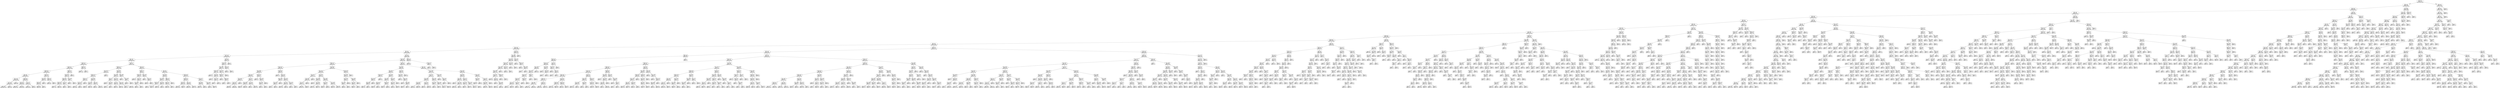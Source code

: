 digraph Tree {
node [shape=box] ;
0 [label="X[1173] <= 0.5\ngini = 0.5\nsamples = 84796\nvalue = [42502, 42294]"] ;
1 [label="X[36] <= 0.5\ngini = 0.485\nsamples = 72295\nvalue = [42364, 29931]"] ;
0 -> 1 [labeldistance=2.5, labelangle=45, headlabel="True"] ;
2 [label="X[1136] <= 0.5\ngini = 0.462\nsamples = 66376\nvalue = [42354, 24022]"] ;
1 -> 2 ;
3 [label="X[20] <= 0.5\ngini = 0.428\nsamples = 61217\nvalue = [42262, 18955]"] ;
2 -> 3 ;
4 [label="X[1130] <= 0.5\ngini = 0.392\nsamples = 57592\nvalue = [42180, 15412]"] ;
3 -> 4 ;
5 [label="X[45] <= 0.5\ngini = 0.355\nsamples = 54162\nvalue = [41682, 12480]"] ;
4 -> 5 ;
6 [label="X[30] <= 0.5\ngini = 0.332\nsamples = 52748\nvalue = [41670, 11078]"] ;
5 -> 6 ;
7 [label="X[221] <= 0.5\ngini = 0.315\nsamples = 51693\nvalue = [41573, 10120]"] ;
6 -> 7 ;
8 [label="X[11] <= 0.5\ngini = 0.305\nsamples = 51121\nvalue = [41505, 9616]"] ;
7 -> 8 ;
9 [label="X[1185] <= 0.5\ngini = 0.296\nsamples = 50499\nvalue = [41397, 9102]"] ;
8 -> 9 ;
10 [label="X[1126] <= 0.5\ngini = 0.287\nsamples = 50003\nvalue = [41321, 8682]"] ;
9 -> 10 ;
11 [label="X[10] <= 0.5\ngini = 0.279\nsamples = 49584\nvalue = [41260, 8324]"] ;
10 -> 11 ;
12 [label="X[1161] <= 0.5\ngini = 0.255\nsamples = 44068\nvalue = [37473, 6595]"] ;
11 -> 12 ;
13 [label="X[9] <= 0.5\ngini = 0.249\nsamples = 43858\nvalue = [37463, 6395]"] ;
12 -> 13 ;
14 [label="X[1167] <= 0.5\ngini = 0.234\nsamples = 42292\nvalue = [36562, 5730]"] ;
13 -> 14 ;
15 [label="X[21] <= 0.5\ngini = 0.229\nsamples = 42114\nvalue = [36556, 5558]"] ;
14 -> 15 ;
16 [label="X[1200] <= 0.5\ngini = 0.219\nsamples = 41349\nvalue = [36179, 5170]"] ;
15 -> 16 ;
17 [label="X[1210] <= 0.5\ngini = 0.214\nsamples = 41204\nvalue = [36178, 5026]"] ;
16 -> 17 ;
18 [label="X[1205] <= 0.5\ngini = 0.209\nsamples = 41042\nvalue = [36168, 4874]"] ;
17 -> 18 ;
19 [label="X[12] <= 0.5\ngini = 0.205\nsamples = 40887\nvalue = [36156, 4731]"] ;
18 -> 19 ;
20 [label="X[1211] <= 0.5\ngini = 0.192\nsamples = 39607\nvalue = [35347, 4260]"] ;
19 -> 20 ;
21 [label="X[1137] <= 0.5\ngini = 0.189\nsamples = 39519\nvalue = [35347, 4172]"] ;
20 -> 21 ;
22 [label="gini = 0.187\nsamples = 39461\nvalue = [35347, 4114]"] ;
21 -> 22 ;
23 [label="gini = 0.0\nsamples = 58\nvalue = [0, 58]"] ;
21 -> 23 ;
24 [label="gini = 0.0\nsamples = 88\nvalue = [0, 88]"] ;
20 -> 24 ;
25 [label="X[1003] <= 0.5\ngini = 0.465\nsamples = 1280\nvalue = [809, 471]"] ;
19 -> 25 ;
26 [label="X[1009] <= 0.5\ngini = 0.439\nsamples = 948\nvalue = [640, 308]"] ;
25 -> 26 ;
27 [label="gini = 0.379\nsamples = 582\nvalue = [434, 148]"] ;
26 -> 27 ;
28 [label="gini = 0.492\nsamples = 366\nvalue = [206, 160]"] ;
26 -> 28 ;
29 [label="X[0] <= 2.945\ngini = 0.5\nsamples = 332\nvalue = [169, 163]"] ;
25 -> 29 ;
30 [label="gini = 0.5\nsamples = 326\nvalue = [163, 163]"] ;
29 -> 30 ;
31 [label="gini = 0.0\nsamples = 6\nvalue = [6, 0]"] ;
29 -> 31 ;
32 [label="X[120] <= 0.5\ngini = 0.143\nsamples = 155\nvalue = [12, 143]"] ;
18 -> 32 ;
33 [label="X[423] <= 0.5\ngini = 0.296\nsamples = 61\nvalue = [11, 50]"] ;
32 -> 33 ;
34 [label="X[226] <= 0.5\ngini = 0.278\nsamples = 60\nvalue = [10, 50]"] ;
33 -> 34 ;
35 [label="gini = 0.259\nsamples = 59\nvalue = [9, 50]"] ;
34 -> 35 ;
36 [label="gini = 0.0\nsamples = 1\nvalue = [1, 0]"] ;
34 -> 36 ;
37 [label="gini = 0.0\nsamples = 1\nvalue = [1, 0]"] ;
33 -> 37 ;
38 [label="X[793] <= 0.5\ngini = 0.021\nsamples = 94\nvalue = [1, 93]"] ;
32 -> 38 ;
39 [label="gini = 0.0\nsamples = 93\nvalue = [0, 93]"] ;
38 -> 39 ;
40 [label="gini = 0.0\nsamples = 1\nvalue = [1, 0]"] ;
38 -> 40 ;
41 [label="X[158] <= 0.5\ngini = 0.116\nsamples = 162\nvalue = [10, 152]"] ;
17 -> 41 ;
42 [label="X[1015] <= 0.5\ngini = 0.073\nsamples = 158\nvalue = [6, 152]"] ;
41 -> 42 ;
43 [label="X[1005] <= 0.5\ngini = 0.062\nsamples = 156\nvalue = [5, 151]"] ;
42 -> 43 ;
44 [label="X[1003] <= 0.5\ngini = 0.051\nsamples = 154\nvalue = [4, 150]"] ;
43 -> 44 ;
45 [label="gini = 0.017\nsamples = 119\nvalue = [1, 118]"] ;
44 -> 45 ;
46 [label="gini = 0.157\nsamples = 35\nvalue = [3, 32]"] ;
44 -> 46 ;
47 [label="X[0] <= 1.09\ngini = 0.5\nsamples = 2\nvalue = [1, 1]"] ;
43 -> 47 ;
48 [label="gini = 0.0\nsamples = 1\nvalue = [0, 1]"] ;
47 -> 48 ;
49 [label="gini = 0.0\nsamples = 1\nvalue = [1, 0]"] ;
47 -> 49 ;
50 [label="X[0] <= 0.695\ngini = 0.5\nsamples = 2\nvalue = [1, 1]"] ;
42 -> 50 ;
51 [label="gini = 0.0\nsamples = 1\nvalue = [0, 1]"] ;
50 -> 51 ;
52 [label="gini = 0.0\nsamples = 1\nvalue = [1, 0]"] ;
50 -> 52 ;
53 [label="gini = 0.0\nsamples = 4\nvalue = [4, 0]"] ;
41 -> 53 ;
54 [label="X[600] <= 0.5\ngini = 0.014\nsamples = 145\nvalue = [1, 144]"] ;
16 -> 54 ;
55 [label="gini = 0.0\nsamples = 144\nvalue = [0, 144]"] ;
54 -> 55 ;
56 [label="gini = 0.0\nsamples = 1\nvalue = [1, 0]"] ;
54 -> 56 ;
57 [label="X[1190] <= 0.5\ngini = 0.5\nsamples = 765\nvalue = [377, 388]"] ;
15 -> 57 ;
58 [label="X[1009] <= 0.5\ngini = 0.434\nsamples = 346\nvalue = [110, 236]"] ;
57 -> 58 ;
59 [label="X[0] <= 2.98\ngini = 0.471\nsamples = 226\nvalue = [86, 140]"] ;
58 -> 59 ;
60 [label="X[1003] <= 0.5\ngini = 0.467\nsamples = 223\nvalue = [83, 140]"] ;
59 -> 60 ;
61 [label="X[992] <= 0.5\ngini = 0.49\nsamples = 119\nvalue = [51, 68]"] ;
60 -> 61 ;
62 [label="X[1240] <= 0.5\ngini = 0.487\nsamples = 117\nvalue = [49, 68]"] ;
61 -> 62 ;
63 [label="gini = 0.49\nsamples = 114\nvalue = [49, 65]"] ;
62 -> 63 ;
64 [label="gini = 0.0\nsamples = 3\nvalue = [0, 3]"] ;
62 -> 64 ;
65 [label="gini = 0.0\nsamples = 2\nvalue = [2, 0]"] ;
61 -> 65 ;
66 [label="X[0] <= 0.935\ngini = 0.426\nsamples = 104\nvalue = [32, 72]"] ;
60 -> 66 ;
67 [label="X[0] <= 0.36\ngini = 0.302\nsamples = 27\nvalue = [5, 22]"] ;
66 -> 67 ;
68 [label="gini = 0.48\nsamples = 5\nvalue = [3, 2]"] ;
67 -> 68 ;
69 [label="gini = 0.165\nsamples = 22\nvalue = [2, 20]"] ;
67 -> 69 ;
70 [label="X[0] <= 1.21\ngini = 0.455\nsamples = 77\nvalue = [27, 50]"] ;
66 -> 70 ;
71 [label="gini = 0.0\nsamples = 5\nvalue = [5, 0]"] ;
70 -> 71 ;
72 [label="gini = 0.424\nsamples = 72\nvalue = [22, 50]"] ;
70 -> 72 ;
73 [label="gini = 0.0\nsamples = 3\nvalue = [3, 0]"] ;
59 -> 73 ;
74 [label="X[0] <= 2.935\ngini = 0.32\nsamples = 120\nvalue = [24, 96]"] ;
58 -> 74 ;
75 [label="X[0] <= 0.325\ngini = 0.305\nsamples = 117\nvalue = [22, 95]"] ;
74 -> 75 ;
76 [label="X[0] <= 0.2\ngini = 0.5\nsamples = 4\nvalue = [2, 2]"] ;
75 -> 76 ;
77 [label="gini = 0.0\nsamples = 1\nvalue = [0, 1]"] ;
76 -> 77 ;
78 [label="X[0] <= 0.29\ngini = 0.444\nsamples = 3\nvalue = [2, 1]"] ;
76 -> 78 ;
79 [label="gini = 0.0\nsamples = 1\nvalue = [1, 0]"] ;
78 -> 79 ;
80 [label="gini = 0.5\nsamples = 2\nvalue = [1, 1]"] ;
78 -> 80 ;
81 [label="X[0] <= 1.415\ngini = 0.291\nsamples = 113\nvalue = [20, 93]"] ;
75 -> 81 ;
82 [label="X[0] <= 0.5\ngini = 0.198\nsamples = 45\nvalue = [5, 40]"] ;
81 -> 82 ;
83 [label="gini = 0.32\nsamples = 15\nvalue = [3, 12]"] ;
82 -> 83 ;
84 [label="gini = 0.124\nsamples = 30\nvalue = [2, 28]"] ;
82 -> 84 ;
85 [label="X[0] <= 1.425\ngini = 0.344\nsamples = 68\nvalue = [15, 53]"] ;
81 -> 85 ;
86 [label="gini = 0.0\nsamples = 2\nvalue = [2, 0]"] ;
85 -> 86 ;
87 [label="gini = 0.316\nsamples = 66\nvalue = [13, 53]"] ;
85 -> 87 ;
88 [label="X[0] <= 2.965\ngini = 0.444\nsamples = 3\nvalue = [2, 1]"] ;
74 -> 88 ;
89 [label="gini = 0.0\nsamples = 1\nvalue = [1, 0]"] ;
88 -> 89 ;
90 [label="X[0] <= 2.995\ngini = 0.5\nsamples = 2\nvalue = [1, 1]"] ;
88 -> 90 ;
91 [label="gini = 0.0\nsamples = 1\nvalue = [0, 1]"] ;
90 -> 91 ;
92 [label="gini = 0.0\nsamples = 1\nvalue = [1, 0]"] ;
90 -> 92 ;
93 [label="X[222] <= 0.5\ngini = 0.462\nsamples = 419\nvalue = [267, 152]"] ;
57 -> 93 ;
94 [label="X[1009] <= 0.5\ngini = 0.111\nsamples = 51\nvalue = [48, 3]"] ;
93 -> 94 ;
95 [label="X[1003] <= 0.5\ngini = 0.045\nsamples = 43\nvalue = [42, 1]"] ;
94 -> 95 ;
96 [label="gini = 0.0\nsamples = 32\nvalue = [32, 0]"] ;
95 -> 96 ;
97 [label="X[0] <= 1.19\ngini = 0.165\nsamples = 11\nvalue = [10, 1]"] ;
95 -> 97 ;
98 [label="X[0] <= 0.985\ngini = 0.32\nsamples = 5\nvalue = [4, 1]"] ;
97 -> 98 ;
99 [label="gini = 0.0\nsamples = 4\nvalue = [4, 0]"] ;
98 -> 99 ;
100 [label="gini = 0.0\nsamples = 1\nvalue = [0, 1]"] ;
98 -> 100 ;
101 [label="gini = 0.0\nsamples = 6\nvalue = [6, 0]"] ;
97 -> 101 ;
102 [label="X[0] <= 0.135\ngini = 0.375\nsamples = 8\nvalue = [6, 2]"] ;
94 -> 102 ;
103 [label="gini = 0.0\nsamples = 1\nvalue = [0, 1]"] ;
102 -> 103 ;
104 [label="X[0] <= 2.11\ngini = 0.245\nsamples = 7\nvalue = [6, 1]"] ;
102 -> 104 ;
105 [label="gini = 0.0\nsamples = 6\nvalue = [6, 0]"] ;
104 -> 105 ;
106 [label="gini = 0.0\nsamples = 1\nvalue = [0, 1]"] ;
104 -> 106 ;
107 [label="X[0] <= 0.4\ngini = 0.482\nsamples = 368\nvalue = [219, 149]"] ;
93 -> 107 ;
108 [label="X[0] <= 0.205\ngini = 0.494\nsamples = 63\nvalue = [28, 35]"] ;
107 -> 108 ;
109 [label="X[0] <= 0.035\ngini = 0.487\nsamples = 31\nvalue = [18, 13]"] ;
108 -> 109 ;
110 [label="X[1009] <= 0.5\ngini = 0.278\nsamples = 6\nvalue = [1, 5]"] ;
109 -> 110 ;
111 [label="gini = 0.0\nsamples = 3\nvalue = [0, 3]"] ;
110 -> 111 ;
112 [label="gini = 0.444\nsamples = 3\nvalue = [1, 2]"] ;
110 -> 112 ;
113 [label="X[0] <= 0.16\ngini = 0.435\nsamples = 25\nvalue = [17, 8]"] ;
109 -> 113 ;
114 [label="gini = 0.48\nsamples = 20\nvalue = [12, 8]"] ;
113 -> 114 ;
115 [label="gini = 0.0\nsamples = 5\nvalue = [5, 0]"] ;
113 -> 115 ;
116 [label="X[999] <= 0.5\ngini = 0.43\nsamples = 32\nvalue = [10, 22]"] ;
108 -> 116 ;
117 [label="X[991] <= 0.5\ngini = 0.412\nsamples = 31\nvalue = [9, 22]"] ;
116 -> 117 ;
118 [label="gini = 0.391\nsamples = 30\nvalue = [8, 22]"] ;
117 -> 118 ;
119 [label="gini = 0.0\nsamples = 1\nvalue = [1, 0]"] ;
117 -> 119 ;
120 [label="gini = 0.0\nsamples = 1\nvalue = [1, 0]"] ;
116 -> 120 ;
121 [label="X[1003] <= 0.5\ngini = 0.468\nsamples = 305\nvalue = [191, 114]"] ;
107 -> 121 ;
122 [label="X[1009] <= 0.5\ngini = 0.445\nsamples = 230\nvalue = [153, 77]"] ;
121 -> 122 ;
123 [label="X[996] <= 0.5\ngini = 0.386\nsamples = 149\nvalue = [110, 39]"] ;
122 -> 123 ;
124 [label="gini = 0.364\nsamples = 142\nvalue = [108, 34]"] ;
123 -> 124 ;
125 [label="gini = 0.408\nsamples = 7\nvalue = [2, 5]"] ;
123 -> 125 ;
126 [label="X[0] <= 1.15\ngini = 0.498\nsamples = 81\nvalue = [43, 38]"] ;
122 -> 126 ;
127 [label="gini = 0.444\nsamples = 39\nvalue = [26, 13]"] ;
126 -> 127 ;
128 [label="gini = 0.482\nsamples = 42\nvalue = [17, 25]"] ;
126 -> 128 ;
129 [label="X[0] <= 2.075\ngini = 0.5\nsamples = 75\nvalue = [38, 37]"] ;
121 -> 129 ;
130 [label="X[0] <= 2.015\ngini = 0.495\nsamples = 60\nvalue = [27, 33]"] ;
129 -> 130 ;
131 [label="gini = 0.499\nsamples = 57\nvalue = [27, 30]"] ;
130 -> 131 ;
132 [label="gini = 0.0\nsamples = 3\nvalue = [0, 3]"] ;
130 -> 132 ;
133 [label="X[0] <= 2.335\ngini = 0.391\nsamples = 15\nvalue = [11, 4]"] ;
129 -> 133 ;
134 [label="gini = 0.0\nsamples = 4\nvalue = [4, 0]"] ;
133 -> 134 ;
135 [label="gini = 0.463\nsamples = 11\nvalue = [7, 4]"] ;
133 -> 135 ;
136 [label="X[16] <= 0.5\ngini = 0.065\nsamples = 178\nvalue = [6, 172]"] ;
14 -> 136 ;
137 [label="X[1024] <= 0.5\ngini = 0.034\nsamples = 175\nvalue = [3, 172]"] ;
136 -> 137 ;
138 [label="X[0] <= 2.935\ngini = 0.023\nsamples = 172\nvalue = [2, 170]"] ;
137 -> 138 ;
139 [label="X[1003] <= 0.5\ngini = 0.013\nsamples = 156\nvalue = [1, 155]"] ;
138 -> 139 ;
140 [label="gini = 0.0\nsamples = 121\nvalue = [0, 121]"] ;
139 -> 140 ;
141 [label="X[0] <= 1.65\ngini = 0.056\nsamples = 35\nvalue = [1, 34]"] ;
139 -> 141 ;
142 [label="gini = 0.0\nsamples = 21\nvalue = [0, 21]"] ;
141 -> 142 ;
143 [label="X[0] <= 1.795\ngini = 0.133\nsamples = 14\nvalue = [1, 13]"] ;
141 -> 143 ;
144 [label="gini = 0.5\nsamples = 2\nvalue = [1, 1]"] ;
143 -> 144 ;
145 [label="gini = 0.0\nsamples = 12\nvalue = [0, 12]"] ;
143 -> 145 ;
146 [label="X[0] <= 2.945\ngini = 0.117\nsamples = 16\nvalue = [1, 15]"] ;
138 -> 146 ;
147 [label="X[1009] <= 0.5\ngini = 0.245\nsamples = 7\nvalue = [1, 6]"] ;
146 -> 147 ;
148 [label="gini = 0.0\nsamples = 4\nvalue = [0, 4]"] ;
147 -> 148 ;
149 [label="X[108] <= 0.5\ngini = 0.444\nsamples = 3\nvalue = [1, 2]"] ;
147 -> 149 ;
150 [label="gini = 0.0\nsamples = 1\nvalue = [0, 1]"] ;
149 -> 150 ;
151 [label="gini = 0.5\nsamples = 2\nvalue = [1, 1]"] ;
149 -> 151 ;
152 [label="gini = 0.0\nsamples = 9\nvalue = [0, 9]"] ;
146 -> 152 ;
153 [label="X[108] <= 0.5\ngini = 0.444\nsamples = 3\nvalue = [1, 2]"] ;
137 -> 153 ;
154 [label="gini = 0.0\nsamples = 2\nvalue = [0, 2]"] ;
153 -> 154 ;
155 [label="gini = 0.0\nsamples = 1\nvalue = [1, 0]"] ;
153 -> 155 ;
156 [label="gini = 0.0\nsamples = 3\nvalue = [3, 0]"] ;
136 -> 156 ;
157 [label="X[223] <= 0.5\ngini = 0.489\nsamples = 1566\nvalue = [901, 665]"] ;
13 -> 157 ;
158 [label="X[1009] <= 0.5\ngini = 0.495\nsamples = 1478\nvalue = [814, 664]"] ;
157 -> 158 ;
159 [label="X[1003] <= 0.5\ngini = 0.477\nsamples = 988\nvalue = [601, 387]"] ;
158 -> 159 ;
160 [label="X[1012] <= 0.5\ngini = 0.422\nsamples = 601\nvalue = [419, 182]"] ;
159 -> 160 ;
161 [label="X[0] <= 2.855\ngini = 0.388\nsamples = 536\nvalue = [395, 141]"] ;
160 -> 161 ;
162 [label="X[1007] <= 0.5\ngini = 0.396\nsamples = 515\nvalue = [375, 140]"] ;
161 -> 162 ;
163 [label="X[0] <= 2.825\ngini = 0.379\nsamples = 441\nvalue = [329, 112]"] ;
162 -> 163 ;
164 [label="X[1156] <= 0.5\ngini = 0.376\nsamples = 439\nvalue = [329, 110]"] ;
163 -> 164 ;
165 [label="gini = 0.465\nsamples = 68\nvalue = [43, 25]"] ;
164 -> 165 ;
166 [label="gini = 0.353\nsamples = 371\nvalue = [286, 85]"] ;
164 -> 166 ;
167 [label="gini = 0.0\nsamples = 2\nvalue = [0, 2]"] ;
163 -> 167 ;
168 [label="X[0] <= 1.88\ngini = 0.47\nsamples = 74\nvalue = [46, 28]"] ;
162 -> 168 ;
169 [label="X[0] <= 0.505\ngini = 0.363\nsamples = 42\nvalue = [32, 10]"] ;
168 -> 169 ;
170 [label="gini = 0.492\nsamples = 16\nvalue = [9, 7]"] ;
169 -> 170 ;
171 [label="gini = 0.204\nsamples = 26\nvalue = [23, 3]"] ;
169 -> 171 ;
172 [label="X[0] <= 1.99\ngini = 0.492\nsamples = 32\nvalue = [14, 18]"] ;
168 -> 172 ;
173 [label="gini = 0.0\nsamples = 2\nvalue = [0, 2]"] ;
172 -> 173 ;
174 [label="gini = 0.498\nsamples = 30\nvalue = [14, 16]"] ;
172 -> 174 ;
175 [label="X[1007] <= 0.5\ngini = 0.091\nsamples = 21\nvalue = [20, 1]"] ;
161 -> 175 ;
176 [label="gini = 0.0\nsamples = 15\nvalue = [15, 0]"] ;
175 -> 176 ;
177 [label="X[0] <= 2.915\ngini = 0.278\nsamples = 6\nvalue = [5, 1]"] ;
175 -> 177 ;
178 [label="X[0] <= 2.88\ngini = 0.444\nsamples = 3\nvalue = [2, 1]"] ;
177 -> 178 ;
179 [label="gini = 0.0\nsamples = 2\nvalue = [2, 0]"] ;
178 -> 179 ;
180 [label="gini = 0.0\nsamples = 1\nvalue = [0, 1]"] ;
178 -> 180 ;
181 [label="gini = 0.0\nsamples = 3\nvalue = [3, 0]"] ;
177 -> 181 ;
182 [label="X[1156] <= 0.5\ngini = 0.466\nsamples = 65\nvalue = [24, 41]"] ;
160 -> 182 ;
183 [label="gini = 0.0\nsamples = 10\nvalue = [0, 10]"] ;
182 -> 183 ;
184 [label="X[0] <= 1.215\ngini = 0.492\nsamples = 55\nvalue = [24, 31]"] ;
182 -> 184 ;
185 [label="X[0] <= 1.045\ngini = 0.426\nsamples = 13\nvalue = [9, 4]"] ;
184 -> 185 ;
186 [label="X[0] <= 0.355\ngini = 0.48\nsamples = 10\nvalue = [6, 4]"] ;
185 -> 186 ;
187 [label="gini = 0.0\nsamples = 2\nvalue = [2, 0]"] ;
186 -> 187 ;
188 [label="gini = 0.5\nsamples = 8\nvalue = [4, 4]"] ;
186 -> 188 ;
189 [label="gini = 0.0\nsamples = 3\nvalue = [3, 0]"] ;
185 -> 189 ;
190 [label="X[0] <= 2.755\ngini = 0.459\nsamples = 42\nvalue = [15, 27]"] ;
184 -> 190 ;
191 [label="X[0] <= 2.64\ngini = 0.432\nsamples = 38\nvalue = [12, 26]"] ;
190 -> 191 ;
192 [label="gini = 0.469\nsamples = 32\nvalue = [12, 20]"] ;
191 -> 192 ;
193 [label="gini = 0.0\nsamples = 6\nvalue = [0, 6]"] ;
191 -> 193 ;
194 [label="X[0] <= 2.815\ngini = 0.375\nsamples = 4\nvalue = [3, 1]"] ;
190 -> 194 ;
195 [label="gini = 0.0\nsamples = 2\nvalue = [2, 0]"] ;
194 -> 195 ;
196 [label="gini = 0.5\nsamples = 2\nvalue = [1, 1]"] ;
194 -> 196 ;
197 [label="X[0] <= 2.795\ngini = 0.498\nsamples = 387\nvalue = [182, 205]"] ;
159 -> 197 ;
198 [label="X[0] <= 2.115\ngini = 0.495\nsamples = 365\nvalue = [164, 201]"] ;
197 -> 198 ;
199 [label="X[0] <= 2.055\ngini = 0.5\nsamples = 243\nvalue = [118, 125]"] ;
198 -> 199 ;
200 [label="X[0] <= 2.03\ngini = 0.499\nsamples = 239\nvalue = [114, 125]"] ;
199 -> 200 ;
201 [label="X[0] <= 1.945\ngini = 0.5\nsamples = 234\nvalue = [114, 120]"] ;
200 -> 201 ;
202 [label="gini = 0.499\nsamples = 227\nvalue = [108, 119]"] ;
201 -> 202 ;
203 [label="gini = 0.245\nsamples = 7\nvalue = [6, 1]"] ;
201 -> 203 ;
204 [label="gini = 0.0\nsamples = 5\nvalue = [0, 5]"] ;
200 -> 204 ;
205 [label="gini = 0.0\nsamples = 4\nvalue = [4, 0]"] ;
199 -> 205 ;
206 [label="X[0] <= 2.565\ngini = 0.47\nsamples = 122\nvalue = [46, 76]"] ;
198 -> 206 ;
207 [label="X[0] <= 2.305\ngini = 0.384\nsamples = 54\nvalue = [14, 40]"] ;
206 -> 207 ;
208 [label="gini = 0.0\nsamples = 5\nvalue = [0, 5]"] ;
207 -> 208 ;
209 [label="X[0] <= 2.535\ngini = 0.408\nsamples = 49\nvalue = [14, 35]"] ;
207 -> 209 ;
210 [label="gini = 0.451\nsamples = 35\nvalue = [12, 23]"] ;
209 -> 210 ;
211 [label="gini = 0.245\nsamples = 14\nvalue = [2, 12]"] ;
209 -> 211 ;
212 [label="X[0] <= 2.585\ngini = 0.498\nsamples = 68\nvalue = [32, 36]"] ;
206 -> 212 ;
213 [label="X[0] <= 2.575\ngini = 0.278\nsamples = 6\nvalue = [5, 1]"] ;
212 -> 213 ;
214 [label="gini = 0.444\nsamples = 3\nvalue = [2, 1]"] ;
213 -> 214 ;
215 [label="gini = 0.0\nsamples = 3\nvalue = [3, 0]"] ;
213 -> 215 ;
216 [label="X[0] <= 2.665\ngini = 0.492\nsamples = 62\nvalue = [27, 35]"] ;
212 -> 216 ;
217 [label="gini = 0.463\nsamples = 22\nvalue = [8, 14]"] ;
216 -> 217 ;
218 [label="gini = 0.499\nsamples = 40\nvalue = [19, 21]"] ;
216 -> 218 ;
219 [label="X[1155] <= 0.5\ngini = 0.298\nsamples = 22\nvalue = [18, 4]"] ;
197 -> 219 ;
220 [label="X[0] <= 2.905\ngini = 0.245\nsamples = 21\nvalue = [18, 3]"] ;
219 -> 220 ;
221 [label="X[0] <= 2.835\ngini = 0.124\nsamples = 15\nvalue = [14, 1]"] ;
220 -> 221 ;
222 [label="X[0] <= 2.815\ngini = 0.245\nsamples = 7\nvalue = [6, 1]"] ;
221 -> 222 ;
223 [label="gini = 0.0\nsamples = 6\nvalue = [6, 0]"] ;
222 -> 223 ;
224 [label="gini = 0.0\nsamples = 1\nvalue = [0, 1]"] ;
222 -> 224 ;
225 [label="gini = 0.0\nsamples = 8\nvalue = [8, 0]"] ;
221 -> 225 ;
226 [label="X[0] <= 2.945\ngini = 0.444\nsamples = 6\nvalue = [4, 2]"] ;
220 -> 226 ;
227 [label="X[0] <= 2.93\ngini = 0.48\nsamples = 5\nvalue = [3, 2]"] ;
226 -> 227 ;
228 [label="gini = 0.375\nsamples = 4\nvalue = [3, 1]"] ;
227 -> 228 ;
229 [label="gini = 0.0\nsamples = 1\nvalue = [0, 1]"] ;
227 -> 229 ;
230 [label="gini = 0.0\nsamples = 1\nvalue = [1, 0]"] ;
226 -> 230 ;
231 [label="gini = 0.0\nsamples = 1\nvalue = [0, 1]"] ;
219 -> 231 ;
232 [label="X[1156] <= 0.5\ngini = 0.491\nsamples = 490\nvalue = [213, 277]"] ;
158 -> 232 ;
233 [label="X[0] <= 1.435\ngini = 0.358\nsamples = 90\nvalue = [21, 69]"] ;
232 -> 233 ;
234 [label="X[0] <= 0.66\ngini = 0.461\nsamples = 50\nvalue = [18, 32]"] ;
233 -> 234 ;
235 [label="X[1155] <= 0.5\ngini = 0.34\nsamples = 23\nvalue = [5, 18]"] ;
234 -> 235 ;
236 [label="X[0] <= 0.615\ngini = 0.473\nsamples = 13\nvalue = [5, 8]"] ;
235 -> 236 ;
237 [label="X[0] <= 0.58\ngini = 0.496\nsamples = 11\nvalue = [5, 6]"] ;
236 -> 237 ;
238 [label="gini = 0.48\nsamples = 10\nvalue = [4, 6]"] ;
237 -> 238 ;
239 [label="gini = 0.0\nsamples = 1\nvalue = [1, 0]"] ;
237 -> 239 ;
240 [label="gini = 0.0\nsamples = 2\nvalue = [0, 2]"] ;
236 -> 240 ;
241 [label="gini = 0.0\nsamples = 10\nvalue = [0, 10]"] ;
235 -> 241 ;
242 [label="X[0] <= 1.355\ngini = 0.499\nsamples = 27\nvalue = [13, 14]"] ;
234 -> 242 ;
243 [label="X[0] <= 0.85\ngini = 0.495\nsamples = 20\nvalue = [11, 9]"] ;
242 -> 243 ;
244 [label="X[0] <= 0.77\ngini = 0.486\nsamples = 12\nvalue = [5, 7]"] ;
243 -> 244 ;
245 [label="gini = 0.494\nsamples = 9\nvalue = [5, 4]"] ;
244 -> 245 ;
246 [label="gini = 0.0\nsamples = 3\nvalue = [0, 3]"] ;
244 -> 246 ;
247 [label="X[1155] <= 0.5\ngini = 0.375\nsamples = 8\nvalue = [6, 2]"] ;
243 -> 247 ;
248 [label="gini = 0.444\nsamples = 3\nvalue = [1, 2]"] ;
247 -> 248 ;
249 [label="gini = 0.0\nsamples = 5\nvalue = [5, 0]"] ;
247 -> 249 ;
250 [label="X[0] <= 1.415\ngini = 0.408\nsamples = 7\nvalue = [2, 5]"] ;
242 -> 250 ;
251 [label="X[0] <= 1.38\ngini = 0.278\nsamples = 6\nvalue = [1, 5]"] ;
250 -> 251 ;
252 [label="gini = 0.0\nsamples = 3\nvalue = [0, 3]"] ;
251 -> 252 ;
253 [label="gini = 0.444\nsamples = 3\nvalue = [1, 2]"] ;
251 -> 253 ;
254 [label="gini = 0.0\nsamples = 1\nvalue = [1, 0]"] ;
250 -> 254 ;
255 [label="X[0] <= 2.08\ngini = 0.139\nsamples = 40\nvalue = [3, 37]"] ;
233 -> 255 ;
256 [label="X[0] <= 1.815\ngini = 0.219\nsamples = 24\nvalue = [3, 21]"] ;
255 -> 256 ;
257 [label="gini = 0.0\nsamples = 14\nvalue = [0, 14]"] ;
256 -> 257 ;
258 [label="X[0] <= 1.88\ngini = 0.42\nsamples = 10\nvalue = [3, 7]"] ;
256 -> 258 ;
259 [label="gini = 0.0\nsamples = 1\nvalue = [1, 0]"] ;
258 -> 259 ;
260 [label="X[0] <= 2.06\ngini = 0.346\nsamples = 9\nvalue = [2, 7]"] ;
258 -> 260 ;
261 [label="gini = 0.245\nsamples = 7\nvalue = [1, 6]"] ;
260 -> 261 ;
262 [label="gini = 0.5\nsamples = 2\nvalue = [1, 1]"] ;
260 -> 262 ;
263 [label="gini = 0.0\nsamples = 16\nvalue = [0, 16]"] ;
255 -> 263 ;
264 [label="X[0] <= 2.14\ngini = 0.499\nsamples = 400\nvalue = [192, 208]"] ;
232 -> 264 ;
265 [label="X[0] <= 1.945\ngini = 0.498\nsamples = 216\nvalue = [114, 102]"] ;
264 -> 265 ;
266 [label="X[0] <= 1.535\ngini = 0.5\nsamples = 203\nvalue = [102, 101]"] ;
265 -> 266 ;
267 [label="X[0] <= 0.635\ngini = 0.499\nsamples = 179\nvalue = [94, 85]"] ;
266 -> 267 ;
268 [label="X[0] <= 0.465\ngini = 0.491\nsamples = 88\nvalue = [38, 50]"] ;
267 -> 268 ;
269 [label="gini = 0.5\nsamples = 63\nvalue = [32, 31]"] ;
268 -> 269 ;
270 [label="gini = 0.365\nsamples = 25\nvalue = [6, 19]"] ;
268 -> 270 ;
271 [label="X[0] <= 0.765\ngini = 0.473\nsamples = 91\nvalue = [56, 35]"] ;
267 -> 271 ;
272 [label="gini = 0.32\nsamples = 15\nvalue = [12, 3]"] ;
271 -> 272 ;
273 [label="gini = 0.488\nsamples = 76\nvalue = [44, 32]"] ;
271 -> 273 ;
274 [label="X[0] <= 1.595\ngini = 0.444\nsamples = 24\nvalue = [8, 16]"] ;
266 -> 274 ;
275 [label="X[0] <= 1.555\ngini = 0.245\nsamples = 7\nvalue = [1, 6]"] ;
274 -> 275 ;
276 [label="gini = 0.0\nsamples = 2\nvalue = [0, 2]"] ;
275 -> 276 ;
277 [label="gini = 0.32\nsamples = 5\nvalue = [1, 4]"] ;
275 -> 277 ;
278 [label="X[0] <= 1.68\ngini = 0.484\nsamples = 17\nvalue = [7, 10]"] ;
274 -> 278 ;
279 [label="gini = 0.375\nsamples = 4\nvalue = [3, 1]"] ;
278 -> 279 ;
280 [label="gini = 0.426\nsamples = 13\nvalue = [4, 9]"] ;
278 -> 280 ;
281 [label="X[0] <= 2.025\ngini = 0.142\nsamples = 13\nvalue = [12, 1]"] ;
265 -> 281 ;
282 [label="gini = 0.0\nsamples = 6\nvalue = [6, 0]"] ;
281 -> 282 ;
283 [label="X[0] <= 2.04\ngini = 0.245\nsamples = 7\nvalue = [6, 1]"] ;
281 -> 283 ;
284 [label="gini = 0.5\nsamples = 2\nvalue = [1, 1]"] ;
283 -> 284 ;
285 [label="gini = 0.0\nsamples = 5\nvalue = [5, 0]"] ;
283 -> 285 ;
286 [label="X[0] <= 2.735\ngini = 0.488\nsamples = 184\nvalue = [78, 106]"] ;
264 -> 286 ;
287 [label="X[0] <= 2.665\ngini = 0.472\nsamples = 136\nvalue = [52, 84]"] ;
286 -> 287 ;
288 [label="X[0] <= 2.22\ngini = 0.486\nsamples = 113\nvalue = [47, 66]"] ;
287 -> 288 ;
289 [label="gini = 0.0\nsamples = 4\nvalue = [0, 4]"] ;
288 -> 289 ;
290 [label="X[0] <= 2.655\ngini = 0.491\nsamples = 109\nvalue = [47, 62]"] ;
288 -> 290 ;
291 [label="gini = 0.487\nsamples = 107\nvalue = [45, 62]"] ;
290 -> 291 ;
292 [label="gini = 0.0\nsamples = 2\nvalue = [2, 0]"] ;
290 -> 292 ;
293 [label="X[0] <= 2.715\ngini = 0.34\nsamples = 23\nvalue = [5, 18]"] ;
287 -> 293 ;
294 [label="X[0] <= 2.675\ngini = 0.219\nsamples = 16\nvalue = [2, 14]"] ;
293 -> 294 ;
295 [label="gini = 0.32\nsamples = 5\nvalue = [1, 4]"] ;
294 -> 295 ;
296 [label="gini = 0.165\nsamples = 11\nvalue = [1, 10]"] ;
294 -> 296 ;
297 [label="X[0] <= 2.725\ngini = 0.49\nsamples = 7\nvalue = [3, 4]"] ;
293 -> 297 ;
298 [label="gini = 0.48\nsamples = 5\nvalue = [3, 2]"] ;
297 -> 298 ;
299 [label="gini = 0.0\nsamples = 2\nvalue = [0, 2]"] ;
297 -> 299 ;
300 [label="X[0] <= 2.755\ngini = 0.497\nsamples = 48\nvalue = [26, 22]"] ;
286 -> 300 ;
301 [label="X[0] <= 2.745\ngini = 0.346\nsamples = 9\nvalue = [7, 2]"] ;
300 -> 301 ;
302 [label="gini = 0.444\nsamples = 6\nvalue = [4, 2]"] ;
301 -> 302 ;
303 [label="gini = 0.0\nsamples = 3\nvalue = [3, 0]"] ;
301 -> 303 ;
304 [label="X[0] <= 2.935\ngini = 0.5\nsamples = 39\nvalue = [19, 20]"] ;
300 -> 304 ;
305 [label="X[0] <= 2.815\ngini = 0.497\nsamples = 37\nvalue = [17, 20]"] ;
304 -> 305 ;
306 [label="gini = 0.499\nsamples = 25\nvalue = [13, 12]"] ;
305 -> 306 ;
307 [label="gini = 0.444\nsamples = 12\nvalue = [4, 8]"] ;
305 -> 307 ;
308 [label="gini = 0.0\nsamples = 2\nvalue = [2, 0]"] ;
304 -> 308 ;
309 [label="X[996] <= 0.5\ngini = 0.022\nsamples = 88\nvalue = [87, 1]"] ;
157 -> 309 ;
310 [label="gini = 0.0\nsamples = 83\nvalue = [83, 0]"] ;
309 -> 310 ;
311 [label="X[1156] <= 0.5\ngini = 0.32\nsamples = 5\nvalue = [4, 1]"] ;
309 -> 311 ;
312 [label="gini = 0.0\nsamples = 1\nvalue = [0, 1]"] ;
311 -> 312 ;
313 [label="gini = 0.0\nsamples = 4\nvalue = [4, 0]"] ;
311 -> 313 ;
314 [label="X[1021] <= 0.5\ngini = 0.091\nsamples = 210\nvalue = [10, 200]"] ;
12 -> 314 ;
315 [label="X[0] <= 2.825\ngini = 0.082\nsamples = 209\nvalue = [9, 200]"] ;
314 -> 315 ;
316 [label="X[1010] <= 0.5\ngini = 0.058\nsamples = 199\nvalue = [6, 193]"] ;
315 -> 316 ;
317 [label="X[1015] <= 0.5\ngini = 0.05\nsamples = 195\nvalue = [5, 190]"] ;
316 -> 317 ;
318 [label="X[0] <= 1.635\ngini = 0.041\nsamples = 191\nvalue = [4, 187]"] ;
317 -> 318 ;
319 [label="X[0] <= 1.625\ngini = 0.064\nsamples = 120\nvalue = [4, 116]"] ;
318 -> 319 ;
320 [label="X[0] <= 0.975\ngini = 0.05\nsamples = 117\nvalue = [3, 114]"] ;
319 -> 320 ;
321 [label="gini = 0.0\nsamples = 59\nvalue = [0, 59]"] ;
320 -> 321 ;
322 [label="X[0] <= 1.0\ngini = 0.098\nsamples = 58\nvalue = [3, 55]"] ;
320 -> 322 ;
323 [label="gini = 0.0\nsamples = 1\nvalue = [1, 0]"] ;
322 -> 323 ;
324 [label="X[0] <= 1.465\ngini = 0.068\nsamples = 57\nvalue = [2, 55]"] ;
322 -> 324 ;
325 [label="gini = 0.111\nsamples = 34\nvalue = [2, 32]"] ;
324 -> 325 ;
326 [label="gini = 0.0\nsamples = 23\nvalue = [0, 23]"] ;
324 -> 326 ;
327 [label="X[1009] <= 0.5\ngini = 0.444\nsamples = 3\nvalue = [1, 2]"] ;
319 -> 327 ;
328 [label="gini = 0.0\nsamples = 2\nvalue = [0, 2]"] ;
327 -> 328 ;
329 [label="gini = 0.0\nsamples = 1\nvalue = [1, 0]"] ;
327 -> 329 ;
330 [label="gini = 0.0\nsamples = 71\nvalue = [0, 71]"] ;
318 -> 330 ;
331 [label="X[0] <= 2.115\ngini = 0.375\nsamples = 4\nvalue = [1, 3]"] ;
317 -> 331 ;
332 [label="gini = 0.0\nsamples = 3\nvalue = [0, 3]"] ;
331 -> 332 ;
333 [label="gini = 0.0\nsamples = 1\nvalue = [1, 0]"] ;
331 -> 333 ;
334 [label="X[0] <= 2.345\ngini = 0.375\nsamples = 4\nvalue = [1, 3]"] ;
316 -> 334 ;
335 [label="gini = 0.0\nsamples = 3\nvalue = [0, 3]"] ;
334 -> 335 ;
336 [label="gini = 0.0\nsamples = 1\nvalue = [1, 0]"] ;
334 -> 336 ;
337 [label="X[0] <= 2.835\ngini = 0.42\nsamples = 10\nvalue = [3, 7]"] ;
315 -> 337 ;
338 [label="gini = 0.0\nsamples = 2\nvalue = [2, 0]"] ;
337 -> 338 ;
339 [label="X[1009] <= 0.5\ngini = 0.219\nsamples = 8\nvalue = [1, 7]"] ;
337 -> 339 ;
340 [label="gini = 0.0\nsamples = 5\nvalue = [0, 5]"] ;
339 -> 340 ;
341 [label="X[0] <= 2.905\ngini = 0.444\nsamples = 3\nvalue = [1, 2]"] ;
339 -> 341 ;
342 [label="gini = 0.5\nsamples = 2\nvalue = [1, 1]"] ;
341 -> 342 ;
343 [label="gini = 0.0\nsamples = 1\nvalue = [0, 1]"] ;
341 -> 343 ;
344 [label="gini = 0.0\nsamples = 1\nvalue = [1, 0]"] ;
314 -> 344 ;
345 [label="X[1009] <= 0.5\ngini = 0.43\nsamples = 5516\nvalue = [3787, 1729]"] ;
11 -> 345 ;
346 [label="X[222] <= 0.5\ngini = 0.392\nsamples = 3894\nvalue = [2852, 1042]"] ;
345 -> 346 ;
347 [label="X[993] <= 0.5\ngini = 0.068\nsamples = 257\nvalue = [248, 9]"] ;
346 -> 347 ;
348 [label="X[1015] <= 0.5\ngini = 0.061\nsamples = 256\nvalue = [248, 8]"] ;
347 -> 348 ;
349 [label="X[1254] <= 0.5\ngini = 0.048\nsamples = 244\nvalue = [238, 6]"] ;
348 -> 349 ;
350 [label="X[0] <= 1.885\ngini = 0.041\nsamples = 238\nvalue = [233, 5]"] ;
349 -> 350 ;
351 [label="X[0] <= 1.875\ngini = 0.081\nsamples = 118\nvalue = [113, 5]"] ;
350 -> 351 ;
352 [label="X[1010] <= 0.5\ngini = 0.067\nsamples = 116\nvalue = [112, 4]"] ;
351 -> 352 ;
353 [label="X[1012] <= 0.5\ngini = 0.052\nsamples = 113\nvalue = [110, 3]"] ;
352 -> 353 ;
354 [label="X[0] <= 1.23\ngini = 0.036\nsamples = 108\nvalue = [106, 2]"] ;
353 -> 354 ;
355 [label="gini = 0.0\nsamples = 79\nvalue = [79, 0]"] ;
354 -> 355 ;
356 [label="gini = 0.128\nsamples = 29\nvalue = [27, 2]"] ;
354 -> 356 ;
357 [label="X[1181] <= 0.5\ngini = 0.32\nsamples = 5\nvalue = [4, 1]"] ;
353 -> 357 ;
358 [label="gini = 0.0\nsamples = 3\nvalue = [3, 0]"] ;
357 -> 358 ;
359 [label="gini = 0.5\nsamples = 2\nvalue = [1, 1]"] ;
357 -> 359 ;
360 [label="X[1253] <= 0.5\ngini = 0.444\nsamples = 3\nvalue = [2, 1]"] ;
352 -> 360 ;
361 [label="gini = 0.0\nsamples = 2\nvalue = [2, 0]"] ;
360 -> 361 ;
362 [label="gini = 0.0\nsamples = 1\nvalue = [0, 1]"] ;
360 -> 362 ;
363 [label="X[999] <= 0.5\ngini = 0.5\nsamples = 2\nvalue = [1, 1]"] ;
351 -> 363 ;
364 [label="gini = 0.0\nsamples = 1\nvalue = [1, 0]"] ;
363 -> 364 ;
365 [label="gini = 0.0\nsamples = 1\nvalue = [0, 1]"] ;
363 -> 365 ;
366 [label="gini = 0.0\nsamples = 120\nvalue = [120, 0]"] ;
350 -> 366 ;
367 [label="X[0] <= 2.265\ngini = 0.278\nsamples = 6\nvalue = [5, 1]"] ;
349 -> 367 ;
368 [label="gini = 0.0\nsamples = 3\nvalue = [3, 0]"] ;
367 -> 368 ;
369 [label="X[0] <= 2.64\ngini = 0.444\nsamples = 3\nvalue = [2, 1]"] ;
367 -> 369 ;
370 [label="gini = 0.0\nsamples = 1\nvalue = [0, 1]"] ;
369 -> 370 ;
371 [label="gini = 0.0\nsamples = 2\nvalue = [2, 0]"] ;
369 -> 371 ;
372 [label="X[0] <= 2.87\ngini = 0.278\nsamples = 12\nvalue = [10, 2]"] ;
348 -> 372 ;
373 [label="X[1181] <= 0.5\ngini = 0.165\nsamples = 11\nvalue = [10, 1]"] ;
372 -> 373 ;
374 [label="gini = 0.0\nsamples = 8\nvalue = [8, 0]"] ;
373 -> 374 ;
375 [label="X[0] <= 2.1\ngini = 0.444\nsamples = 3\nvalue = [2, 1]"] ;
373 -> 375 ;
376 [label="gini = 0.0\nsamples = 2\nvalue = [2, 0]"] ;
375 -> 376 ;
377 [label="gini = 0.0\nsamples = 1\nvalue = [0, 1]"] ;
375 -> 377 ;
378 [label="gini = 0.0\nsamples = 1\nvalue = [0, 1]"] ;
372 -> 378 ;
379 [label="gini = 0.0\nsamples = 1\nvalue = [0, 1]"] ;
347 -> 379 ;
380 [label="X[1003] <= 0.5\ngini = 0.407\nsamples = 3637\nvalue = [2604, 1033]"] ;
346 -> 380 ;
381 [label="X[1012] <= 0.5\ngini = 0.371\nsamples = 2406\nvalue = [1815, 591]"] ;
380 -> 381 ;
382 [label="X[1006] <= 0.5\ngini = 0.342\nsamples = 2131\nvalue = [1664, 467]"] ;
381 -> 382 ;
383 [label="X[1004] <= 0.5\ngini = 0.328\nsamples = 2027\nvalue = [1608, 419]"] ;
382 -> 383 ;
384 [label="X[1015] <= 0.5\ngini = 0.316\nsamples = 1947\nvalue = [1564, 383]"] ;
383 -> 384 ;
385 [label="X[1007] <= 0.5\ngini = 0.298\nsamples = 1809\nvalue = [1479, 330]"] ;
384 -> 385 ;
386 [label="X[1008] <= 0.5\ngini = 0.274\nsamples = 1567\nvalue = [1310, 257]"] ;
385 -> 386 ;
387 [label="X[0] <= 2.605\ngini = 0.241\nsamples = 1327\nvalue = [1141, 186]"] ;
386 -> 387 ;
388 [label="gini = 0.27\nsamples = 1009\nvalue = [847, 162]"] ;
387 -> 388 ;
389 [label="gini = 0.14\nsamples = 318\nvalue = [294, 24]"] ;
387 -> 389 ;
390 [label="X[1186] <= 0.5\ngini = 0.417\nsamples = 240\nvalue = [169, 71]"] ;
386 -> 390 ;
391 [label="gini = 0.382\nsamples = 214\nvalue = [159, 55]"] ;
390 -> 391 ;
392 [label="gini = 0.473\nsamples = 26\nvalue = [10, 16]"] ;
390 -> 392 ;
393 [label="X[0] <= 2.615\ngini = 0.421\nsamples = 242\nvalue = [169, 73]"] ;
385 -> 393 ;
394 [label="X[1186] <= 0.5\ngini = 0.463\nsamples = 179\nvalue = [114, 65]"] ;
393 -> 394 ;
395 [label="gini = 0.447\nsamples = 166\nvalue = [110, 56]"] ;
394 -> 395 ;
396 [label="gini = 0.426\nsamples = 13\nvalue = [4, 9]"] ;
394 -> 396 ;
397 [label="X[1281] <= 0.5\ngini = 0.222\nsamples = 63\nvalue = [55, 8]"] ;
393 -> 397 ;
398 [label="gini = 0.18\nsamples = 60\nvalue = [54, 6]"] ;
397 -> 398 ;
399 [label="gini = 0.444\nsamples = 3\nvalue = [1, 2]"] ;
397 -> 399 ;
400 [label="X[0] <= 2.72\ngini = 0.473\nsamples = 138\nvalue = [85, 53]"] ;
384 -> 400 ;
401 [label="X[1281] <= 0.5\ngini = 0.493\nsamples = 111\nvalue = [62, 49]"] ;
400 -> 401 ;
402 [label="X[0] <= 2.665\ngini = 0.485\nsamples = 104\nvalue = [61, 43]"] ;
401 -> 402 ;
403 [label="gini = 0.478\nsamples = 101\nvalue = [61, 40]"] ;
402 -> 403 ;
404 [label="gini = 0.0\nsamples = 3\nvalue = [0, 3]"] ;
402 -> 404 ;
405 [label="X[0] <= 2.54\ngini = 0.245\nsamples = 7\nvalue = [1, 6]"] ;
401 -> 405 ;
406 [label="gini = 0.0\nsamples = 6\nvalue = [0, 6]"] ;
405 -> 406 ;
407 [label="gini = 0.0\nsamples = 1\nvalue = [1, 0]"] ;
405 -> 407 ;
408 [label="X[1213] <= 0.5\ngini = 0.252\nsamples = 27\nvalue = [23, 4]"] ;
400 -> 408 ;
409 [label="X[1186] <= 0.5\ngini = 0.204\nsamples = 26\nvalue = [23, 3]"] ;
408 -> 409 ;
410 [label="gini = 0.095\nsamples = 20\nvalue = [19, 1]"] ;
409 -> 410 ;
411 [label="gini = 0.444\nsamples = 6\nvalue = [4, 2]"] ;
409 -> 411 ;
412 [label="gini = 0.0\nsamples = 1\nvalue = [0, 1]"] ;
408 -> 412 ;
413 [label="X[1186] <= 0.5\ngini = 0.495\nsamples = 80\nvalue = [44, 36]"] ;
383 -> 413 ;
414 [label="X[0] <= 0.155\ngini = 0.482\nsamples = 69\nvalue = [41, 28]"] ;
413 -> 414 ;
415 [label="gini = 0.0\nsamples = 2\nvalue = [0, 2]"] ;
414 -> 415 ;
416 [label="X[0] <= 2.905\ngini = 0.475\nsamples = 67\nvalue = [41, 26]"] ;
414 -> 416 ;
417 [label="X[0] <= 0.35\ngini = 0.485\nsamples = 63\nvalue = [37, 26]"] ;
416 -> 417 ;
418 [label="gini = 0.0\nsamples = 3\nvalue = [3, 0]"] ;
417 -> 418 ;
419 [label="gini = 0.491\nsamples = 60\nvalue = [34, 26]"] ;
417 -> 419 ;
420 [label="gini = 0.0\nsamples = 4\nvalue = [4, 0]"] ;
416 -> 420 ;
421 [label="X[0] <= 1.92\ngini = 0.397\nsamples = 11\nvalue = [3, 8]"] ;
413 -> 421 ;
422 [label="gini = 0.0\nsamples = 7\nvalue = [0, 7]"] ;
421 -> 422 ;
423 [label="X[0] <= 2.665\ngini = 0.375\nsamples = 4\nvalue = [3, 1]"] ;
421 -> 423 ;
424 [label="gini = 0.0\nsamples = 2\nvalue = [2, 0]"] ;
423 -> 424 ;
425 [label="X[0] <= 2.77\ngini = 0.5\nsamples = 2\nvalue = [1, 1]"] ;
423 -> 425 ;
426 [label="gini = 0.0\nsamples = 1\nvalue = [0, 1]"] ;
425 -> 426 ;
427 [label="gini = 0.0\nsamples = 1\nvalue = [1, 0]"] ;
425 -> 427 ;
428 [label="X[0] <= 2.49\ngini = 0.497\nsamples = 104\nvalue = [56, 48]"] ;
382 -> 428 ;
429 [label="X[0] <= 1.825\ngini = 0.498\nsamples = 70\nvalue = [33, 37]"] ;
428 -> 429 ;
430 [label="X[1188] <= 0.5\ngini = 0.483\nsamples = 49\nvalue = [29, 20]"] ;
429 -> 430 ;
431 [label="X[0] <= 1.405\ngini = 0.473\nsamples = 47\nvalue = [29, 18]"] ;
430 -> 431 ;
432 [label="X[0] <= 0.77\ngini = 0.494\nsamples = 36\nvalue = [20, 16]"] ;
431 -> 432 ;
433 [label="gini = 0.432\nsamples = 19\nvalue = [13, 6]"] ;
432 -> 433 ;
434 [label="gini = 0.484\nsamples = 17\nvalue = [7, 10]"] ;
432 -> 434 ;
435 [label="X[1254] <= 0.5\ngini = 0.298\nsamples = 11\nvalue = [9, 2]"] ;
431 -> 435 ;
436 [label="gini = 0.18\nsamples = 10\nvalue = [9, 1]"] ;
435 -> 436 ;
437 [label="gini = 0.0\nsamples = 1\nvalue = [0, 1]"] ;
435 -> 437 ;
438 [label="gini = 0.0\nsamples = 2\nvalue = [0, 2]"] ;
430 -> 438 ;
439 [label="X[1189] <= 0.5\ngini = 0.308\nsamples = 21\nvalue = [4, 17]"] ;
429 -> 439 ;
440 [label="X[0] <= 2.225\ngini = 0.255\nsamples = 20\nvalue = [3, 17]"] ;
439 -> 440 ;
441 [label="X[0] <= 2.07\ngini = 0.397\nsamples = 11\nvalue = [3, 8]"] ;
440 -> 441 ;
442 [label="gini = 0.219\nsamples = 8\nvalue = [1, 7]"] ;
441 -> 442 ;
443 [label="gini = 0.444\nsamples = 3\nvalue = [2, 1]"] ;
441 -> 443 ;
444 [label="gini = 0.0\nsamples = 9\nvalue = [0, 9]"] ;
440 -> 444 ;
445 [label="gini = 0.0\nsamples = 1\nvalue = [1, 0]"] ;
439 -> 445 ;
446 [label="X[0] <= 2.59\ngini = 0.438\nsamples = 34\nvalue = [23, 11]"] ;
428 -> 446 ;
447 [label="gini = 0.0\nsamples = 6\nvalue = [6, 0]"] ;
446 -> 447 ;
448 [label="X[0] <= 2.655\ngini = 0.477\nsamples = 28\nvalue = [17, 11]"] ;
446 -> 448 ;
449 [label="gini = 0.0\nsamples = 4\nvalue = [0, 4]"] ;
448 -> 449 ;
450 [label="X[1151] <= 0.5\ngini = 0.413\nsamples = 24\nvalue = [17, 7]"] ;
448 -> 450 ;
451 [label="X[0] <= 2.765\ngini = 0.386\nsamples = 23\nvalue = [17, 6]"] ;
450 -> 451 ;
452 [label="gini = 0.0\nsamples = 4\nvalue = [4, 0]"] ;
451 -> 452 ;
453 [label="gini = 0.432\nsamples = 19\nvalue = [13, 6]"] ;
451 -> 453 ;
454 [label="gini = 0.0\nsamples = 1\nvalue = [0, 1]"] ;
450 -> 454 ;
455 [label="X[0] <= 2.535\ngini = 0.495\nsamples = 275\nvalue = [151, 124]"] ;
381 -> 455 ;
456 [label="X[0] <= 1.855\ngini = 0.5\nsamples = 199\nvalue = [99, 100]"] ;
455 -> 456 ;
457 [label="X[1186] <= 0.5\ngini = 0.489\nsamples = 138\nvalue = [79, 59]"] ;
456 -> 457 ;
458 [label="X[1254] <= 0.5\ngini = 0.479\nsamples = 126\nvalue = [76, 50]"] ;
457 -> 458 ;
459 [label="X[0] <= 1.84\ngini = 0.488\nsamples = 114\nvalue = [66, 48]"] ;
458 -> 459 ;
460 [label="X[0] <= 1.8\ngini = 0.492\nsamples = 110\nvalue = [62, 48]"] ;
459 -> 460 ;
461 [label="gini = 0.487\nsamples = 105\nvalue = [61, 44]"] ;
460 -> 461 ;
462 [label="gini = 0.32\nsamples = 5\nvalue = [1, 4]"] ;
460 -> 462 ;
463 [label="gini = 0.0\nsamples = 4\nvalue = [4, 0]"] ;
459 -> 463 ;
464 [label="X[0] <= 1.845\ngini = 0.278\nsamples = 12\nvalue = [10, 2]"] ;
458 -> 464 ;
465 [label="X[0] <= 0.645\ngini = 0.165\nsamples = 11\nvalue = [10, 1]"] ;
464 -> 465 ;
466 [label="gini = 0.444\nsamples = 3\nvalue = [2, 1]"] ;
465 -> 466 ;
467 [label="gini = 0.0\nsamples = 8\nvalue = [8, 0]"] ;
465 -> 467 ;
468 [label="gini = 0.0\nsamples = 1\nvalue = [0, 1]"] ;
464 -> 468 ;
469 [label="X[0] <= 0.915\ngini = 0.375\nsamples = 12\nvalue = [3, 9]"] ;
457 -> 469 ;
470 [label="X[0] <= 0.655\ngini = 0.219\nsamples = 8\nvalue = [1, 7]"] ;
469 -> 470 ;
471 [label="X[0] <= 0.585\ngini = 0.375\nsamples = 4\nvalue = [1, 3]"] ;
470 -> 471 ;
472 [label="gini = 0.0\nsamples = 3\nvalue = [0, 3]"] ;
471 -> 472 ;
473 [label="gini = 0.0\nsamples = 1\nvalue = [1, 0]"] ;
471 -> 473 ;
474 [label="gini = 0.0\nsamples = 4\nvalue = [0, 4]"] ;
470 -> 474 ;
475 [label="X[0] <= 1.39\ngini = 0.5\nsamples = 4\nvalue = [2, 2]"] ;
469 -> 475 ;
476 [label="gini = 0.0\nsamples = 2\nvalue = [2, 0]"] ;
475 -> 476 ;
477 [label="gini = 0.0\nsamples = 2\nvalue = [0, 2]"] ;
475 -> 477 ;
478 [label="X[1213] <= 0.5\ngini = 0.441\nsamples = 61\nvalue = [20, 41]"] ;
456 -> 478 ;
479 [label="X[0] <= 2.405\ngini = 0.413\nsamples = 55\nvalue = [16, 39]"] ;
478 -> 479 ;
480 [label="X[0] <= 2.395\ngini = 0.444\nsamples = 42\nvalue = [14, 28]"] ;
479 -> 480 ;
481 [label="X[0] <= 2.11\ngini = 0.42\nsamples = 40\nvalue = [12, 28]"] ;
480 -> 481 ;
482 [label="gini = 0.34\nsamples = 23\nvalue = [5, 18]"] ;
481 -> 482 ;
483 [label="gini = 0.484\nsamples = 17\nvalue = [7, 10]"] ;
481 -> 483 ;
484 [label="gini = 0.0\nsamples = 2\nvalue = [2, 0]"] ;
480 -> 484 ;
485 [label="X[1281] <= 0.5\ngini = 0.26\nsamples = 13\nvalue = [2, 11]"] ;
479 -> 485 ;
486 [label="X[0] <= 2.52\ngini = 0.165\nsamples = 11\nvalue = [1, 10]"] ;
485 -> 486 ;
487 [label="gini = 0.0\nsamples = 9\nvalue = [0, 9]"] ;
486 -> 487 ;
488 [label="gini = 0.5\nsamples = 2\nvalue = [1, 1]"] ;
486 -> 488 ;
489 [label="X[0] <= 2.505\ngini = 0.5\nsamples = 2\nvalue = [1, 1]"] ;
485 -> 489 ;
490 [label="gini = 0.0\nsamples = 1\nvalue = [1, 0]"] ;
489 -> 490 ;
491 [label="gini = 0.0\nsamples = 1\nvalue = [0, 1]"] ;
489 -> 491 ;
492 [label="X[0] <= 2.32\ngini = 0.444\nsamples = 6\nvalue = [4, 2]"] ;
478 -> 492 ;
493 [label="gini = 0.0\nsamples = 3\nvalue = [3, 0]"] ;
492 -> 493 ;
494 [label="X[0] <= 2.425\ngini = 0.444\nsamples = 3\nvalue = [1, 2]"] ;
492 -> 494 ;
495 [label="gini = 0.0\nsamples = 1\nvalue = [0, 1]"] ;
494 -> 495 ;
496 [label="X[0] <= 2.51\ngini = 0.5\nsamples = 2\nvalue = [1, 1]"] ;
494 -> 496 ;
497 [label="gini = 0.0\nsamples = 1\nvalue = [1, 0]"] ;
496 -> 497 ;
498 [label="gini = 0.0\nsamples = 1\nvalue = [0, 1]"] ;
496 -> 498 ;
499 [label="X[0] <= 2.695\ngini = 0.432\nsamples = 76\nvalue = [52, 24]"] ;
455 -> 499 ;
500 [label="X[1151] <= 0.5\ngini = 0.172\nsamples = 21\nvalue = [19, 2]"] ;
499 -> 500 ;
501 [label="X[1132] <= 0.5\ngini = 0.1\nsamples = 19\nvalue = [18, 1]"] ;
500 -> 501 ;
502 [label="gini = 0.0\nsamples = 16\nvalue = [16, 0]"] ;
501 -> 502 ;
503 [label="X[0] <= 2.57\ngini = 0.444\nsamples = 3\nvalue = [2, 1]"] ;
501 -> 503 ;
504 [label="gini = 0.0\nsamples = 1\nvalue = [1, 0]"] ;
503 -> 504 ;
505 [label="X[0] <= 2.635\ngini = 0.5\nsamples = 2\nvalue = [1, 1]"] ;
503 -> 505 ;
506 [label="gini = 0.0\nsamples = 1\nvalue = [0, 1]"] ;
505 -> 506 ;
507 [label="gini = 0.0\nsamples = 1\nvalue = [1, 0]"] ;
505 -> 507 ;
508 [label="X[0] <= 2.6\ngini = 0.5\nsamples = 2\nvalue = [1, 1]"] ;
500 -> 508 ;
509 [label="gini = 0.0\nsamples = 1\nvalue = [0, 1]"] ;
508 -> 509 ;
510 [label="gini = 0.0\nsamples = 1\nvalue = [1, 0]"] ;
508 -> 510 ;
511 [label="X[0] <= 2.955\ngini = 0.48\nsamples = 55\nvalue = [33, 22]"] ;
499 -> 511 ;
512 [label="X[1186] <= 0.5\ngini = 0.499\nsamples = 46\nvalue = [24, 22]"] ;
511 -> 512 ;
513 [label="X[1179] <= 0.5\ngini = 0.493\nsamples = 43\nvalue = [24, 19]"] ;
512 -> 513 ;
514 [label="X[0] <= 2.91\ngini = 0.478\nsamples = 38\nvalue = [23, 15]"] ;
513 -> 514 ;
515 [label="gini = 0.436\nsamples = 28\nvalue = [19, 9]"] ;
514 -> 515 ;
516 [label="gini = 0.48\nsamples = 10\nvalue = [4, 6]"] ;
514 -> 516 ;
517 [label="X[0] <= 2.815\ngini = 0.32\nsamples = 5\nvalue = [1, 4]"] ;
513 -> 517 ;
518 [label="gini = 0.0\nsamples = 2\nvalue = [0, 2]"] ;
517 -> 518 ;
519 [label="gini = 0.444\nsamples = 3\nvalue = [1, 2]"] ;
517 -> 519 ;
520 [label="gini = 0.0\nsamples = 3\nvalue = [0, 3]"] ;
512 -> 520 ;
521 [label="gini = 0.0\nsamples = 9\nvalue = [9, 0]"] ;
511 -> 521 ;
522 [label="X[1253] <= 0.5\ngini = 0.46\nsamples = 1231\nvalue = [789, 442]"] ;
380 -> 522 ;
523 [label="X[1186] <= 0.5\ngini = 0.468\nsamples = 1143\nvalue = [716, 427]"] ;
522 -> 523 ;
524 [label="X[0] <= 2.765\ngini = 0.462\nsamples = 1042\nvalue = [665, 377]"] ;
523 -> 524 ;
525 [label="X[1132] <= 0.5\ngini = 0.469\nsamples = 891\nvalue = [556, 335]"] ;
524 -> 525 ;
526 [label="X[1281] <= 0.5\ngini = 0.466\nsamples = 861\nvalue = [543, 318]"] ;
525 -> 526 ;
527 [label="X[0] <= 1.665\ngini = 0.461\nsamples = 811\nvalue = [519, 292]"] ;
526 -> 527 ;
528 [label="X[1268] <= 0.5\ngini = 0.479\nsamples = 428\nvalue = [258, 170]"] ;
527 -> 528 ;
529 [label="gini = 0.47\nsamples = 382\nvalue = [238, 144]"] ;
528 -> 529 ;
530 [label="gini = 0.491\nsamples = 46\nvalue = [20, 26]"] ;
528 -> 530 ;
531 [label="X[0] <= 2.045\ngini = 0.434\nsamples = 383\nvalue = [261, 122]"] ;
527 -> 531 ;
532 [label="gini = 0.337\nsamples = 140\nvalue = [110, 30]"] ;
531 -> 532 ;
533 [label="gini = 0.471\nsamples = 243\nvalue = [151, 92]"] ;
531 -> 533 ;
534 [label="X[0] <= 1.125\ngini = 0.499\nsamples = 50\nvalue = [24, 26]"] ;
526 -> 534 ;
535 [label="X[0] <= 0.965\ngini = 0.298\nsamples = 11\nvalue = [9, 2]"] ;
534 -> 535 ;
536 [label="gini = 0.48\nsamples = 5\nvalue = [3, 2]"] ;
535 -> 536 ;
537 [label="gini = 0.0\nsamples = 6\nvalue = [6, 0]"] ;
535 -> 537 ;
538 [label="X[0] <= 2.715\ngini = 0.473\nsamples = 39\nvalue = [15, 24]"] ;
534 -> 538 ;
539 [label="gini = 0.465\nsamples = 38\nvalue = [14, 24]"] ;
538 -> 539 ;
540 [label="gini = 0.0\nsamples = 1\nvalue = [1, 0]"] ;
538 -> 540 ;
541 [label="X[0] <= 2.505\ngini = 0.491\nsamples = 30\nvalue = [13, 17]"] ;
525 -> 541 ;
542 [label="X[0] <= 2.24\ngini = 0.444\nsamples = 18\nvalue = [12, 6]"] ;
541 -> 542 ;
543 [label="gini = 0.0\nsamples = 6\nvalue = [6, 0]"] ;
542 -> 543 ;
544 [label="X[0] <= 2.33\ngini = 0.5\nsamples = 12\nvalue = [6, 6]"] ;
542 -> 544 ;
545 [label="gini = 0.0\nsamples = 1\nvalue = [0, 1]"] ;
544 -> 545 ;
546 [label="gini = 0.496\nsamples = 11\nvalue = [6, 5]"] ;
544 -> 546 ;
547 [label="X[0] <= 2.645\ngini = 0.153\nsamples = 12\nvalue = [1, 11]"] ;
541 -> 547 ;
548 [label="X[0] <= 2.62\ngini = 0.278\nsamples = 6\nvalue = [1, 5]"] ;
547 -> 548 ;
549 [label="gini = 0.0\nsamples = 5\nvalue = [0, 5]"] ;
548 -> 549 ;
550 [label="gini = 0.0\nsamples = 1\nvalue = [1, 0]"] ;
548 -> 550 ;
551 [label="gini = 0.0\nsamples = 6\nvalue = [0, 6]"] ;
547 -> 551 ;
552 [label="X[1174] <= 0.5\ngini = 0.402\nsamples = 151\nvalue = [109, 42]"] ;
524 -> 552 ;
553 [label="X[0] <= 2.995\ngini = 0.417\nsamples = 142\nvalue = [100, 42]"] ;
552 -> 553 ;
554 [label="X[0] <= 2.855\ngini = 0.432\nsamples = 130\nvalue = [89, 41]"] ;
553 -> 554 ;
555 [label="X[0] <= 2.825\ngini = 0.341\nsamples = 55\nvalue = [43, 12]"] ;
554 -> 555 ;
556 [label="gini = 0.411\nsamples = 38\nvalue = [27, 11]"] ;
555 -> 556 ;
557 [label="gini = 0.111\nsamples = 17\nvalue = [16, 1]"] ;
555 -> 557 ;
558 [label="X[0] <= 2.915\ngini = 0.474\nsamples = 75\nvalue = [46, 29]"] ;
554 -> 558 ;
559 [label="gini = 0.499\nsamples = 29\nvalue = [14, 15]"] ;
558 -> 559 ;
560 [label="gini = 0.423\nsamples = 46\nvalue = [32, 14]"] ;
558 -> 560 ;
561 [label="X[1268] <= 0.5\ngini = 0.153\nsamples = 12\nvalue = [11, 1]"] ;
553 -> 561 ;
562 [label="gini = 0.0\nsamples = 9\nvalue = [9, 0]"] ;
561 -> 562 ;
563 [label="X[0] <= 3.005\ngini = 0.444\nsamples = 3\nvalue = [2, 1]"] ;
561 -> 563 ;
564 [label="gini = 0.0\nsamples = 1\nvalue = [1, 0]"] ;
563 -> 564 ;
565 [label="gini = 0.5\nsamples = 2\nvalue = [1, 1]"] ;
563 -> 565 ;
566 [label="gini = 0.0\nsamples = 9\nvalue = [9, 0]"] ;
552 -> 566 ;
567 [label="X[0] <= 2.645\ngini = 0.5\nsamples = 101\nvalue = [51, 50]"] ;
523 -> 567 ;
568 [label="X[0] <= 2.615\ngini = 0.497\nsamples = 82\nvalue = [38, 44]"] ;
567 -> 568 ;
569 [label="X[0] <= 0.735\ngini = 0.5\nsamples = 78\nvalue = [38, 40]"] ;
568 -> 569 ;
570 [label="X[0] <= 0.59\ngini = 0.461\nsamples = 25\nvalue = [9, 16]"] ;
569 -> 570 ;
571 [label="X[0] <= 0.465\ngini = 0.498\nsamples = 17\nvalue = [8, 9]"] ;
570 -> 571 ;
572 [label="gini = 0.42\nsamples = 10\nvalue = [3, 7]"] ;
571 -> 572 ;
573 [label="gini = 0.408\nsamples = 7\nvalue = [5, 2]"] ;
571 -> 573 ;
574 [label="X[0] <= 0.675\ngini = 0.219\nsamples = 8\nvalue = [1, 7]"] ;
570 -> 574 ;
575 [label="gini = 0.0\nsamples = 5\nvalue = [0, 5]"] ;
574 -> 575 ;
576 [label="gini = 0.444\nsamples = 3\nvalue = [1, 2]"] ;
574 -> 576 ;
577 [label="X[0] <= 0.875\ngini = 0.496\nsamples = 53\nvalue = [29, 24]"] ;
569 -> 577 ;
578 [label="gini = 0.0\nsamples = 6\nvalue = [6, 0]"] ;
577 -> 578 ;
579 [label="X[0] <= 2.58\ngini = 0.5\nsamples = 47\nvalue = [23, 24]"] ;
577 -> 579 ;
580 [label="gini = 0.498\nsamples = 43\nvalue = [20, 23]"] ;
579 -> 580 ;
581 [label="gini = 0.375\nsamples = 4\nvalue = [3, 1]"] ;
579 -> 581 ;
582 [label="gini = 0.0\nsamples = 4\nvalue = [0, 4]"] ;
568 -> 582 ;
583 [label="X[0] <= 2.845\ngini = 0.432\nsamples = 19\nvalue = [13, 6]"] ;
567 -> 583 ;
584 [label="gini = 0.0\nsamples = 8\nvalue = [8, 0]"] ;
583 -> 584 ;
585 [label="X[0] <= 3.0\ngini = 0.496\nsamples = 11\nvalue = [5, 6]"] ;
583 -> 585 ;
586 [label="X[0] <= 2.965\ngini = 0.48\nsamples = 10\nvalue = [4, 6]"] ;
585 -> 586 ;
587 [label="X[0] <= 2.94\ngini = 0.5\nsamples = 8\nvalue = [4, 4]"] ;
586 -> 587 ;
588 [label="gini = 0.444\nsamples = 6\nvalue = [2, 4]"] ;
587 -> 588 ;
589 [label="gini = 0.0\nsamples = 2\nvalue = [2, 0]"] ;
587 -> 589 ;
590 [label="gini = 0.0\nsamples = 2\nvalue = [0, 2]"] ;
586 -> 590 ;
591 [label="gini = 0.0\nsamples = 1\nvalue = [1, 0]"] ;
585 -> 591 ;
592 [label="X[0] <= 0.995\ngini = 0.283\nsamples = 88\nvalue = [73, 15]"] ;
522 -> 592 ;
593 [label="X[0] <= 0.83\ngini = 0.415\nsamples = 34\nvalue = [24, 10]"] ;
592 -> 593 ;
594 [label="X[0] <= 0.39\ngini = 0.35\nsamples = 31\nvalue = [24, 7]"] ;
593 -> 594 ;
595 [label="X[0] <= 0.28\ngini = 0.432\nsamples = 19\nvalue = [13, 6]"] ;
594 -> 595 ;
596 [label="X[0] <= 0.055\ngini = 0.245\nsamples = 7\nvalue = [6, 1]"] ;
595 -> 596 ;
597 [label="X[0] <= 0.035\ngini = 0.5\nsamples = 2\nvalue = [1, 1]"] ;
596 -> 597 ;
598 [label="gini = 0.0\nsamples = 1\nvalue = [1, 0]"] ;
597 -> 598 ;
599 [label="gini = 0.0\nsamples = 1\nvalue = [0, 1]"] ;
597 -> 599 ;
600 [label="gini = 0.0\nsamples = 5\nvalue = [5, 0]"] ;
596 -> 600 ;
601 [label="X[0] <= 0.305\ngini = 0.486\nsamples = 12\nvalue = [7, 5]"] ;
595 -> 601 ;
602 [label="gini = 0.0\nsamples = 1\nvalue = [0, 1]"] ;
601 -> 602 ;
603 [label="X[0] <= 0.335\ngini = 0.463\nsamples = 11\nvalue = [7, 4]"] ;
601 -> 603 ;
604 [label="gini = 0.0\nsamples = 2\nvalue = [2, 0]"] ;
603 -> 604 ;
605 [label="gini = 0.494\nsamples = 9\nvalue = [5, 4]"] ;
603 -> 605 ;
606 [label="X[0] <= 0.81\ngini = 0.153\nsamples = 12\nvalue = [11, 1]"] ;
594 -> 606 ;
607 [label="gini = 0.0\nsamples = 10\nvalue = [10, 0]"] ;
606 -> 607 ;
608 [label="gini = 0.5\nsamples = 2\nvalue = [1, 1]"] ;
606 -> 608 ;
609 [label="gini = 0.0\nsamples = 3\nvalue = [0, 3]"] ;
593 -> 609 ;
610 [label="X[0] <= 1.675\ngini = 0.168\nsamples = 54\nvalue = [49, 5]"] ;
592 -> 610 ;
611 [label="gini = 0.0\nsamples = 18\nvalue = [18, 0]"] ;
610 -> 611 ;
612 [label="X[0] <= 1.705\ngini = 0.239\nsamples = 36\nvalue = [31, 5]"] ;
610 -> 612 ;
613 [label="gini = 0.0\nsamples = 1\nvalue = [0, 1]"] ;
612 -> 613 ;
614 [label="X[0] <= 2.705\ngini = 0.202\nsamples = 35\nvalue = [31, 4]"] ;
612 -> 614 ;
615 [label="X[0] <= 2.325\ngini = 0.142\nsamples = 26\nvalue = [24, 2]"] ;
614 -> 615 ;
616 [label="X[0] <= 2.305\ngini = 0.245\nsamples = 14\nvalue = [12, 2]"] ;
615 -> 616 ;
617 [label="gini = 0.142\nsamples = 13\nvalue = [12, 1]"] ;
616 -> 617 ;
618 [label="gini = 0.0\nsamples = 1\nvalue = [0, 1]"] ;
616 -> 618 ;
619 [label="gini = 0.0\nsamples = 12\nvalue = [12, 0]"] ;
615 -> 619 ;
620 [label="X[0] <= 2.735\ngini = 0.346\nsamples = 9\nvalue = [7, 2]"] ;
614 -> 620 ;
621 [label="gini = 0.0\nsamples = 1\nvalue = [0, 1]"] ;
620 -> 621 ;
622 [label="X[0] <= 2.78\ngini = 0.219\nsamples = 8\nvalue = [7, 1]"] ;
620 -> 622 ;
623 [label="gini = 0.444\nsamples = 3\nvalue = [2, 1]"] ;
622 -> 623 ;
624 [label="gini = 0.0\nsamples = 5\nvalue = [5, 0]"] ;
622 -> 624 ;
625 [label="X[1186] <= 0.5\ngini = 0.488\nsamples = 1622\nvalue = [935, 687]"] ;
345 -> 625 ;
626 [label="X[1268] <= 0.5\ngini = 0.482\nsamples = 1484\nvalue = [881, 603]"] ;
625 -> 626 ;
627 [label="X[0] <= 2.705\ngini = 0.47\nsamples = 1237\nvalue = [769, 468]"] ;
626 -> 627 ;
628 [label="X[0] <= 2.075\ngini = 0.481\nsamples = 1031\nvalue = [616, 415]"] ;
627 -> 628 ;
629 [label="X[0] <= 0.975\ngini = 0.465\nsamples = 766\nvalue = [485, 281]"] ;
628 -> 629 ;
630 [label="X[0] <= 0.345\ngini = 0.49\nsamples = 362\nvalue = [207, 155]"] ;
629 -> 630 ;
631 [label="X[0] <= 0.025\ngini = 0.379\nsamples = 67\nvalue = [50, 17]"] ;
630 -> 631 ;
632 [label="gini = 0.0\nsamples = 7\nvalue = [7, 0]"] ;
631 -> 632 ;
633 [label="X[1181] <= 0.5\ngini = 0.406\nsamples = 60\nvalue = [43, 17]"] ;
631 -> 633 ;
634 [label="X[0] <= 0.045\ngini = 0.419\nsamples = 57\nvalue = [40, 17]"] ;
633 -> 634 ;
635 [label="gini = 0.5\nsamples = 4\nvalue = [2, 2]"] ;
634 -> 635 ;
636 [label="gini = 0.406\nsamples = 53\nvalue = [38, 15]"] ;
634 -> 636 ;
637 [label="gini = 0.0\nsamples = 3\nvalue = [3, 0]"] ;
633 -> 637 ;
638 [label="X[0] <= 0.935\ngini = 0.498\nsamples = 295\nvalue = [157, 138]"] ;
630 -> 638 ;
639 [label="X[1281] <= 0.5\ngini = 0.496\nsamples = 280\nvalue = [153, 127]"] ;
638 -> 639 ;
640 [label="X[1151] <= 0.5\ngini = 0.498\nsamples = 269\nvalue = [144, 125]"] ;
639 -> 640 ;
641 [label="gini = 0.494\nsamples = 237\nvalue = [131, 106]"] ;
640 -> 641 ;
642 [label="gini = 0.482\nsamples = 32\nvalue = [13, 19]"] ;
640 -> 642 ;
643 [label="X[0] <= 0.89\ngini = 0.298\nsamples = 11\nvalue = [9, 2]"] ;
639 -> 643 ;
644 [label="gini = 0.18\nsamples = 10\nvalue = [9, 1]"] ;
643 -> 644 ;
645 [label="gini = 0.0\nsamples = 1\nvalue = [0, 1]"] ;
643 -> 645 ;
646 [label="X[1281] <= 0.5\ngini = 0.391\nsamples = 15\nvalue = [4, 11]"] ;
638 -> 646 ;
647 [label="X[1151] <= 0.5\ngini = 0.426\nsamples = 13\nvalue = [4, 9]"] ;
646 -> 647 ;
648 [label="gini = 0.463\nsamples = 11\nvalue = [4, 7]"] ;
647 -> 648 ;
649 [label="gini = 0.0\nsamples = 2\nvalue = [0, 2]"] ;
647 -> 649 ;
650 [label="gini = 0.0\nsamples = 2\nvalue = [0, 2]"] ;
646 -> 650 ;
651 [label="X[1254] <= 0.5\ngini = 0.429\nsamples = 404\nvalue = [278, 126]"] ;
629 -> 651 ;
652 [label="X[1132] <= 0.5\ngini = 0.419\nsamples = 378\nvalue = [265, 113]"] ;
651 -> 652 ;
653 [label="X[1257] <= 0.5\ngini = 0.414\nsamples = 372\nvalue = [263, 109]"] ;
652 -> 653 ;
654 [label="X[0] <= 1.815\ngini = 0.42\nsamples = 364\nvalue = [255, 109]"] ;
653 -> 654 ;
655 [label="gini = 0.393\nsamples = 264\nvalue = [193, 71]"] ;
654 -> 655 ;
656 [label="gini = 0.471\nsamples = 100\nvalue = [62, 38]"] ;
654 -> 656 ;
657 [label="gini = 0.0\nsamples = 8\nvalue = [8, 0]"] ;
653 -> 657 ;
658 [label="X[0] <= 1.905\ngini = 0.444\nsamples = 6\nvalue = [2, 4]"] ;
652 -> 658 ;
659 [label="X[0] <= 1.875\ngini = 0.444\nsamples = 3\nvalue = [2, 1]"] ;
658 -> 659 ;
660 [label="gini = 0.5\nsamples = 2\nvalue = [1, 1]"] ;
659 -> 660 ;
661 [label="gini = 0.0\nsamples = 1\nvalue = [1, 0]"] ;
659 -> 661 ;
662 [label="gini = 0.0\nsamples = 3\nvalue = [0, 3]"] ;
658 -> 662 ;
663 [label="X[0] <= 1.685\ngini = 0.5\nsamples = 26\nvalue = [13, 13]"] ;
651 -> 663 ;
664 [label="X[0] <= 1.195\ngini = 0.397\nsamples = 11\nvalue = [3, 8]"] ;
663 -> 664 ;
665 [label="gini = 0.0\nsamples = 1\nvalue = [1, 0]"] ;
664 -> 665 ;
666 [label="X[0] <= 1.585\ngini = 0.32\nsamples = 10\nvalue = [2, 8]"] ;
664 -> 666 ;
667 [label="gini = 0.375\nsamples = 8\nvalue = [2, 6]"] ;
666 -> 667 ;
668 [label="gini = 0.0\nsamples = 2\nvalue = [0, 2]"] ;
666 -> 668 ;
669 [label="X[0] <= 1.985\ngini = 0.444\nsamples = 15\nvalue = [10, 5]"] ;
663 -> 669 ;
670 [label="X[223] <= 0.5\ngini = 0.473\nsamples = 13\nvalue = [8, 5]"] ;
669 -> 670 ;
671 [label="gini = 0.486\nsamples = 12\nvalue = [7, 5]"] ;
670 -> 671 ;
672 [label="gini = 0.0\nsamples = 1\nvalue = [1, 0]"] ;
670 -> 672 ;
673 [label="gini = 0.0\nsamples = 2\nvalue = [2, 0]"] ;
669 -> 673 ;
674 [label="X[0] <= 2.475\ngini = 0.5\nsamples = 265\nvalue = [131, 134]"] ;
628 -> 674 ;
675 [label="X[0] <= 2.385\ngini = 0.487\nsamples = 117\nvalue = [49, 68]"] ;
674 -> 675 ;
676 [label="X[0] <= 2.105\ngini = 0.499\nsamples = 58\nvalue = [30, 28]"] ;
675 -> 676 ;
677 [label="gini = 0.0\nsamples = 3\nvalue = [0, 3]"] ;
676 -> 677 ;
678 [label="X[0] <= 2.315\ngini = 0.496\nsamples = 55\nvalue = [30, 25]"] ;
676 -> 678 ;
679 [label="X[0] <= 2.275\ngini = 0.463\nsamples = 22\nvalue = [14, 8]"] ;
678 -> 679 ;
680 [label="gini = 0.497\nsamples = 13\nvalue = [6, 7]"] ;
679 -> 680 ;
681 [label="gini = 0.198\nsamples = 9\nvalue = [8, 1]"] ;
679 -> 681 ;
682 [label="X[1174] <= 0.5\ngini = 0.5\nsamples = 33\nvalue = [16, 17]"] ;
678 -> 682 ;
683 [label="gini = 0.499\nsamples = 31\nvalue = [16, 15]"] ;
682 -> 683 ;
684 [label="gini = 0.0\nsamples = 2\nvalue = [0, 2]"] ;
682 -> 684 ;
685 [label="X[1181] <= 0.5\ngini = 0.437\nsamples = 59\nvalue = [19, 40]"] ;
675 -> 685 ;
686 [label="X[222] <= 0.5\ngini = 0.419\nsamples = 57\nvalue = [17, 40]"] ;
685 -> 686 ;
687 [label="gini = 0.0\nsamples = 1\nvalue = [1, 0]"] ;
686 -> 687 ;
688 [label="X[1254] <= 0.5\ngini = 0.408\nsamples = 56\nvalue = [16, 40]"] ;
686 -> 688 ;
689 [label="gini = 0.38\nsamples = 51\nvalue = [13, 38]"] ;
688 -> 689 ;
690 [label="gini = 0.48\nsamples = 5\nvalue = [3, 2]"] ;
688 -> 690 ;
691 [label="gini = 0.0\nsamples = 2\nvalue = [2, 0]"] ;
685 -> 691 ;
692 [label="X[1179] <= 0.5\ngini = 0.494\nsamples = 148\nvalue = [82, 66]"] ;
674 -> 692 ;
693 [label="X[0] <= 2.645\ngini = 0.5\nsamples = 118\nvalue = [59, 59]"] ;
692 -> 693 ;
694 [label="X[1174] <= 0.5\ngini = 0.494\nsamples = 94\nvalue = [52, 42]"] ;
693 -> 694 ;
695 [label="X[1281] <= 0.5\ngini = 0.5\nsamples = 82\nvalue = [42, 40]"] ;
694 -> 695 ;
696 [label="gini = 0.498\nsamples = 75\nvalue = [40, 35]"] ;
695 -> 696 ;
697 [label="gini = 0.408\nsamples = 7\nvalue = [2, 5]"] ;
695 -> 697 ;
698 [label="X[0] <= 2.525\ngini = 0.278\nsamples = 12\nvalue = [10, 2]"] ;
694 -> 698 ;
699 [label="gini = 0.0\nsamples = 1\nvalue = [0, 1]"] ;
698 -> 699 ;
700 [label="gini = 0.165\nsamples = 11\nvalue = [10, 1]"] ;
698 -> 700 ;
701 [label="X[1281] <= 0.5\ngini = 0.413\nsamples = 24\nvalue = [7, 17]"] ;
693 -> 701 ;
702 [label="X[1206] <= 0.5\ngini = 0.332\nsamples = 19\nvalue = [4, 15]"] ;
701 -> 702 ;
703 [label="gini = 0.278\nsamples = 18\nvalue = [3, 15]"] ;
702 -> 703 ;
704 [label="gini = 0.0\nsamples = 1\nvalue = [1, 0]"] ;
702 -> 704 ;
705 [label="X[0] <= 2.655\ngini = 0.48\nsamples = 5\nvalue = [3, 2]"] ;
701 -> 705 ;
706 [label="gini = 0.0\nsamples = 2\nvalue = [0, 2]"] ;
705 -> 706 ;
707 [label="gini = 0.0\nsamples = 3\nvalue = [3, 0]"] ;
705 -> 707 ;
708 [label="X[0] <= 2.655\ngini = 0.358\nsamples = 30\nvalue = [23, 7]"] ;
692 -> 708 ;
709 [label="X[0] <= 2.52\ngini = 0.302\nsamples = 27\nvalue = [22, 5]"] ;
708 -> 709 ;
710 [label="gini = 0.0\nsamples = 7\nvalue = [7, 0]"] ;
709 -> 710 ;
711 [label="X[0] <= 2.535\ngini = 0.375\nsamples = 20\nvalue = [15, 5]"] ;
709 -> 711 ;
712 [label="gini = 0.0\nsamples = 1\nvalue = [0, 1]"] ;
711 -> 712 ;
713 [label="gini = 0.332\nsamples = 19\nvalue = [15, 4]"] ;
711 -> 713 ;
714 [label="X[0] <= 2.665\ngini = 0.444\nsamples = 3\nvalue = [1, 2]"] ;
708 -> 714 ;
715 [label="gini = 0.5\nsamples = 2\nvalue = [1, 1]"] ;
714 -> 715 ;
716 [label="gini = 0.0\nsamples = 1\nvalue = [0, 1]"] ;
714 -> 716 ;
717 [label="X[1253] <= 0.5\ngini = 0.382\nsamples = 206\nvalue = [153, 53]"] ;
627 -> 717 ;
718 [label="X[1189] <= 0.5\ngini = 0.402\nsamples = 190\nvalue = [137, 53]"] ;
717 -> 718 ;
719 [label="X[222] <= 0.5\ngini = 0.394\nsamples = 185\nvalue = [135, 50]"] ;
718 -> 719 ;
720 [label="gini = 0.0\nsamples = 6\nvalue = [6, 0]"] ;
719 -> 720 ;
721 [label="X[0] <= 2.735\ngini = 0.403\nsamples = 179\nvalue = [129, 50]"] ;
719 -> 721 ;
722 [label="X[1281] <= 0.5\ngini = 0.219\nsamples = 16\nvalue = [14, 2]"] ;
721 -> 722 ;
723 [label="X[0] <= 2.715\ngini = 0.133\nsamples = 14\nvalue = [13, 1]"] ;
722 -> 723 ;
724 [label="gini = 0.375\nsamples = 4\nvalue = [3, 1]"] ;
723 -> 724 ;
725 [label="gini = 0.0\nsamples = 10\nvalue = [10, 0]"] ;
723 -> 725 ;
726 [label="X[0] <= 2.715\ngini = 0.5\nsamples = 2\nvalue = [1, 1]"] ;
722 -> 726 ;
727 [label="gini = 0.0\nsamples = 1\nvalue = [1, 0]"] ;
726 -> 727 ;
728 [label="gini = 0.0\nsamples = 1\nvalue = [0, 1]"] ;
726 -> 728 ;
729 [label="X[1213] <= 0.5\ngini = 0.416\nsamples = 163\nvalue = [115, 48]"] ;
721 -> 729 ;
730 [label="X[1188] <= 0.5\ngini = 0.398\nsamples = 142\nvalue = [103, 39]"] ;
729 -> 730 ;
731 [label="gini = 0.404\nsamples = 139\nvalue = [100, 39]"] ;
730 -> 731 ;
732 [label="gini = 0.0\nsamples = 3\nvalue = [3, 0]"] ;
730 -> 732 ;
733 [label="X[0] <= 2.875\ngini = 0.49\nsamples = 21\nvalue = [12, 9]"] ;
729 -> 733 ;
734 [label="gini = 0.497\nsamples = 13\nvalue = [6, 7]"] ;
733 -> 734 ;
735 [label="gini = 0.375\nsamples = 8\nvalue = [6, 2]"] ;
733 -> 735 ;
736 [label="X[0] <= 2.89\ngini = 0.48\nsamples = 5\nvalue = [2, 3]"] ;
718 -> 736 ;
737 [label="gini = 0.0\nsamples = 2\nvalue = [0, 2]"] ;
736 -> 737 ;
738 [label="X[0] <= 2.95\ngini = 0.444\nsamples = 3\nvalue = [2, 1]"] ;
736 -> 738 ;
739 [label="gini = 0.0\nsamples = 2\nvalue = [2, 0]"] ;
738 -> 739 ;
740 [label="gini = 0.0\nsamples = 1\nvalue = [0, 1]"] ;
738 -> 740 ;
741 [label="gini = 0.0\nsamples = 16\nvalue = [16, 0]"] ;
717 -> 741 ;
742 [label="X[222] <= 0.5\ngini = 0.496\nsamples = 247\nvalue = [112, 135]"] ;
626 -> 742 ;
743 [label="gini = 0.0\nsamples = 7\nvalue = [7, 0]"] ;
742 -> 743 ;
744 [label="X[0] <= 2.935\ngini = 0.492\nsamples = 240\nvalue = [105, 135]"] ;
742 -> 744 ;
745 [label="X[0] <= 2.875\ngini = 0.489\nsamples = 231\nvalue = [98, 133]"] ;
744 -> 745 ;
746 [label="X[0] <= 2.605\ngini = 0.492\nsamples = 223\nvalue = [97, 126]"] ;
745 -> 746 ;
747 [label="X[0] <= 2.575\ngini = 0.483\nsamples = 179\nvalue = [73, 106]"] ;
746 -> 747 ;
748 [label="X[0] <= 2.035\ngini = 0.487\nsamples = 174\nvalue = [73, 101]"] ;
747 -> 748 ;
749 [label="X[0] <= 1.975\ngini = 0.495\nsamples = 124\nvalue = [56, 68]"] ;
748 -> 749 ;
750 [label="gini = 0.489\nsamples = 115\nvalue = [49, 66]"] ;
749 -> 750 ;
751 [label="gini = 0.346\nsamples = 9\nvalue = [7, 2]"] ;
749 -> 751 ;
752 [label="X[0] <= 2.475\ngini = 0.449\nsamples = 50\nvalue = [17, 33]"] ;
748 -> 752 ;
753 [label="gini = 0.389\nsamples = 34\nvalue = [9, 25]"] ;
752 -> 753 ;
754 [label="gini = 0.5\nsamples = 16\nvalue = [8, 8]"] ;
752 -> 754 ;
755 [label="gini = 0.0\nsamples = 5\nvalue = [0, 5]"] ;
747 -> 755 ;
756 [label="X[0] <= 2.755\ngini = 0.496\nsamples = 44\nvalue = [24, 20]"] ;
746 -> 756 ;
757 [label="X[0] <= 2.645\ngini = 0.413\nsamples = 24\nvalue = [17, 7]"] ;
756 -> 757 ;
758 [label="gini = 0.0\nsamples = 5\nvalue = [5, 0]"] ;
757 -> 758 ;
759 [label="X[0] <= 2.685\ngini = 0.465\nsamples = 19\nvalue = [12, 7]"] ;
757 -> 759 ;
760 [label="gini = 0.49\nsamples = 7\nvalue = [3, 4]"] ;
759 -> 760 ;
761 [label="gini = 0.375\nsamples = 12\nvalue = [9, 3]"] ;
759 -> 761 ;
762 [label="X[0] <= 2.775\ngini = 0.455\nsamples = 20\nvalue = [7, 13]"] ;
756 -> 762 ;
763 [label="gini = 0.0\nsamples = 3\nvalue = [0, 3]"] ;
762 -> 763 ;
764 [label="X[0] <= 2.805\ngini = 0.484\nsamples = 17\nvalue = [7, 10]"] ;
762 -> 764 ;
765 [label="gini = 0.48\nsamples = 5\nvalue = [3, 2]"] ;
764 -> 765 ;
766 [label="gini = 0.444\nsamples = 12\nvalue = [4, 8]"] ;
764 -> 766 ;
767 [label="X[0] <= 2.925\ngini = 0.219\nsamples = 8\nvalue = [1, 7]"] ;
745 -> 767 ;
768 [label="gini = 0.0\nsamples = 6\nvalue = [0, 6]"] ;
767 -> 768 ;
769 [label="gini = 0.5\nsamples = 2\nvalue = [1, 1]"] ;
767 -> 769 ;
770 [label="X[0] <= 2.965\ngini = 0.346\nsamples = 9\nvalue = [7, 2]"] ;
744 -> 770 ;
771 [label="gini = 0.0\nsamples = 4\nvalue = [4, 0]"] ;
770 -> 771 ;
772 [label="X[0] <= 2.975\ngini = 0.48\nsamples = 5\nvalue = [3, 2]"] ;
770 -> 772 ;
773 [label="gini = 0.0\nsamples = 1\nvalue = [0, 1]"] ;
772 -> 773 ;
774 [label="X[0] <= 2.985\ngini = 0.375\nsamples = 4\nvalue = [3, 1]"] ;
772 -> 774 ;
775 [label="gini = 0.0\nsamples = 1\nvalue = [1, 0]"] ;
774 -> 775 ;
776 [label="X[0] <= 3.0\ngini = 0.444\nsamples = 3\nvalue = [2, 1]"] ;
774 -> 776 ;
777 [label="gini = 0.5\nsamples = 2\nvalue = [1, 1]"] ;
776 -> 777 ;
778 [label="gini = 0.0\nsamples = 1\nvalue = [1, 0]"] ;
776 -> 778 ;
779 [label="X[0] <= 2.975\ngini = 0.476\nsamples = 138\nvalue = [54, 84]"] ;
625 -> 779 ;
780 [label="X[0] <= 2.945\ngini = 0.472\nsamples = 136\nvalue = [52, 84]"] ;
779 -> 780 ;
781 [label="X[0] <= 0.84\ngini = 0.48\nsamples = 130\nvalue = [52, 78]"] ;
780 -> 781 ;
782 [label="X[222] <= 0.5\ngini = 0.423\nsamples = 46\nvalue = [14, 32]"] ;
781 -> 782 ;
783 [label="gini = 0.0\nsamples = 1\nvalue = [1, 0]"] ;
782 -> 783 ;
784 [label="X[0] <= 0.775\ngini = 0.411\nsamples = 45\nvalue = [13, 32]"] ;
782 -> 784 ;
785 [label="X[0] <= 0.755\ngini = 0.433\nsamples = 41\nvalue = [13, 28]"] ;
784 -> 785 ;
786 [label="X[0] <= 0.615\ngini = 0.42\nsamples = 40\nvalue = [12, 28]"] ;
785 -> 786 ;
787 [label="X[0] <= 0.435\ngini = 0.384\nsamples = 27\nvalue = [7, 20]"] ;
786 -> 787 ;
788 [label="gini = 0.48\nsamples = 10\nvalue = [4, 6]"] ;
787 -> 788 ;
789 [label="gini = 0.291\nsamples = 17\nvalue = [3, 14]"] ;
787 -> 789 ;
790 [label="X[0] <= 0.63\ngini = 0.473\nsamples = 13\nvalue = [5, 8]"] ;
786 -> 790 ;
791 [label="gini = 0.0\nsamples = 2\nvalue = [2, 0]"] ;
790 -> 791 ;
792 [label="gini = 0.397\nsamples = 11\nvalue = [3, 8]"] ;
790 -> 792 ;
793 [label="gini = 0.0\nsamples = 1\nvalue = [1, 0]"] ;
785 -> 793 ;
794 [label="gini = 0.0\nsamples = 4\nvalue = [0, 4]"] ;
784 -> 794 ;
795 [label="X[0] <= 1.32\ngini = 0.495\nsamples = 84\nvalue = [38, 46]"] ;
781 -> 795 ;
796 [label="X[0] <= 1.03\ngini = 0.375\nsamples = 8\nvalue = [6, 2]"] ;
795 -> 796 ;
797 [label="X[0] <= 1.015\ngini = 0.48\nsamples = 5\nvalue = [3, 2]"] ;
796 -> 797 ;
798 [label="X[0] <= 0.985\ngini = 0.375\nsamples = 4\nvalue = [3, 1]"] ;
797 -> 798 ;
799 [label="X[0] <= 0.91\ngini = 0.5\nsamples = 2\nvalue = [1, 1]"] ;
798 -> 799 ;
800 [label="gini = 0.0\nsamples = 1\nvalue = [1, 0]"] ;
799 -> 800 ;
801 [label="gini = 0.0\nsamples = 1\nvalue = [0, 1]"] ;
799 -> 801 ;
802 [label="gini = 0.0\nsamples = 2\nvalue = [2, 0]"] ;
798 -> 802 ;
803 [label="gini = 0.0\nsamples = 1\nvalue = [0, 1]"] ;
797 -> 803 ;
804 [label="gini = 0.0\nsamples = 3\nvalue = [3, 0]"] ;
796 -> 804 ;
805 [label="X[0] <= 1.39\ngini = 0.488\nsamples = 76\nvalue = [32, 44]"] ;
795 -> 805 ;
806 [label="gini = 0.0\nsamples = 4\nvalue = [0, 4]"] ;
805 -> 806 ;
807 [label="X[0] <= 1.625\ngini = 0.494\nsamples = 72\nvalue = [32, 40]"] ;
805 -> 807 ;
808 [label="X[0] <= 1.59\ngini = 0.459\nsamples = 14\nvalue = [9, 5]"] ;
807 -> 808 ;
809 [label="X[0] <= 1.56\ngini = 0.496\nsamples = 11\nvalue = [6, 5]"] ;
808 -> 809 ;
810 [label="gini = 0.444\nsamples = 9\nvalue = [6, 3]"] ;
809 -> 810 ;
811 [label="gini = 0.0\nsamples = 2\nvalue = [0, 2]"] ;
809 -> 811 ;
812 [label="gini = 0.0\nsamples = 3\nvalue = [3, 0]"] ;
808 -> 812 ;
813 [label="X[0] <= 2.475\ngini = 0.479\nsamples = 58\nvalue = [23, 35]"] ;
807 -> 813 ;
814 [label="X[0] <= 1.865\ngini = 0.384\nsamples = 27\nvalue = [7, 20]"] ;
813 -> 814 ;
815 [label="gini = 0.49\nsamples = 14\nvalue = [6, 8]"] ;
814 -> 815 ;
816 [label="gini = 0.142\nsamples = 13\nvalue = [1, 12]"] ;
814 -> 816 ;
817 [label="X[0] <= 2.755\ngini = 0.499\nsamples = 31\nvalue = [16, 15]"] ;
813 -> 817 ;
818 [label="gini = 0.475\nsamples = 18\nvalue = [11, 7]"] ;
817 -> 818 ;
819 [label="gini = 0.473\nsamples = 13\nvalue = [5, 8]"] ;
817 -> 819 ;
820 [label="gini = 0.0\nsamples = 6\nvalue = [0, 6]"] ;
780 -> 820 ;
821 [label="gini = 0.0\nsamples = 2\nvalue = [2, 0]"] ;
779 -> 821 ;
822 [label="X[60] <= 0.5\ngini = 0.249\nsamples = 419\nvalue = [61, 358]"] ;
10 -> 822 ;
823 [label="X[1009] <= 0.5\ngini = 0.34\nsamples = 226\nvalue = [49, 177]"] ;
822 -> 823 ;
824 [label="X[1003] <= 0.5\ngini = 0.424\nsamples = 128\nvalue = [39, 89]"] ;
823 -> 824 ;
825 [label="X[0] <= 1.87\ngini = 0.499\nsamples = 60\nvalue = [31, 29]"] ;
824 -> 825 ;
826 [label="X[12] <= 0.5\ngini = 0.478\nsamples = 48\nvalue = [29, 19]"] ;
825 -> 826 ;
827 [label="X[58] <= 0.5\ngini = 0.458\nsamples = 45\nvalue = [29, 16]"] ;
826 -> 827 ;
828 [label="X[1000] <= 0.5\ngini = 0.401\nsamples = 36\nvalue = [26, 10]"] ;
827 -> 828 ;
829 [label="X[0] <= 0.325\ngini = 0.36\nsamples = 34\nvalue = [26, 8]"] ;
828 -> 829 ;
830 [label="X[1055] <= 0.5\ngini = 0.444\nsamples = 3\nvalue = [1, 2]"] ;
829 -> 830 ;
831 [label="gini = 0.0\nsamples = 2\nvalue = [0, 2]"] ;
830 -> 831 ;
832 [label="gini = 0.0\nsamples = 1\nvalue = [1, 0]"] ;
830 -> 832 ;
833 [label="X[1005] <= 0.5\ngini = 0.312\nsamples = 31\nvalue = [25, 6]"] ;
829 -> 833 ;
834 [label="X[1006] <= 0.5\ngini = 0.278\nsamples = 30\nvalue = [25, 5]"] ;
833 -> 834 ;
835 [label="X[1012] <= 0.5\ngini = 0.238\nsamples = 29\nvalue = [25, 4]"] ;
834 -> 835 ;
836 [label="gini = 0.198\nsamples = 27\nvalue = [24, 3]"] ;
835 -> 836 ;
837 [label="gini = 0.5\nsamples = 2\nvalue = [1, 1]"] ;
835 -> 837 ;
838 [label="gini = 0.0\nsamples = 1\nvalue = [0, 1]"] ;
834 -> 838 ;
839 [label="gini = 0.0\nsamples = 1\nvalue = [0, 1]"] ;
833 -> 839 ;
840 [label="gini = 0.0\nsamples = 2\nvalue = [0, 2]"] ;
828 -> 840 ;
841 [label="X[0] <= 0.88\ngini = 0.444\nsamples = 9\nvalue = [3, 6]"] ;
827 -> 841 ;
842 [label="gini = 0.0\nsamples = 3\nvalue = [0, 3]"] ;
841 -> 842 ;
843 [label="X[0] <= 1.045\ngini = 0.5\nsamples = 6\nvalue = [3, 3]"] ;
841 -> 843 ;
844 [label="gini = 0.0\nsamples = 1\nvalue = [1, 0]"] ;
843 -> 844 ;
845 [label="X[0] <= 1.215\ngini = 0.48\nsamples = 5\nvalue = [2, 3]"] ;
843 -> 845 ;
846 [label="gini = 0.0\nsamples = 2\nvalue = [0, 2]"] ;
845 -> 846 ;
847 [label="X[0] <= 1.445\ngini = 0.444\nsamples = 3\nvalue = [2, 1]"] ;
845 -> 847 ;
848 [label="gini = 0.0\nsamples = 1\nvalue = [1, 0]"] ;
847 -> 848 ;
849 [label="X[0] <= 1.68\ngini = 0.5\nsamples = 2\nvalue = [1, 1]"] ;
847 -> 849 ;
850 [label="gini = 0.0\nsamples = 1\nvalue = [0, 1]"] ;
849 -> 850 ;
851 [label="gini = 0.0\nsamples = 1\nvalue = [1, 0]"] ;
849 -> 851 ;
852 [label="gini = 0.0\nsamples = 3\nvalue = [0, 3]"] ;
826 -> 852 ;
853 [label="X[0] <= 2.88\ngini = 0.278\nsamples = 12\nvalue = [2, 10]"] ;
825 -> 853 ;
854 [label="gini = 0.0\nsamples = 10\nvalue = [0, 10]"] ;
853 -> 854 ;
855 [label="gini = 0.0\nsamples = 2\nvalue = [2, 0]"] ;
853 -> 855 ;
856 [label="X[33] <= 0.5\ngini = 0.208\nsamples = 68\nvalue = [8, 60]"] ;
824 -> 856 ;
857 [label="X[95] <= 0.5\ngini = 0.187\nsamples = 67\nvalue = [7, 60]"] ;
856 -> 857 ;
858 [label="X[0] <= 1.58\ngini = 0.165\nsamples = 66\nvalue = [6, 60]"] ;
857 -> 858 ;
859 [label="X[0] <= 0.705\ngini = 0.236\nsamples = 44\nvalue = [6, 38]"] ;
858 -> 859 ;
860 [label="X[38] <= 0.5\ngini = 0.091\nsamples = 21\nvalue = [1, 20]"] ;
859 -> 860 ;
861 [label="gini = 0.0\nsamples = 13\nvalue = [0, 13]"] ;
860 -> 861 ;
862 [label="X[0] <= 0.45\ngini = 0.219\nsamples = 8\nvalue = [1, 7]"] ;
860 -> 862 ;
863 [label="X[0] <= 0.39\ngini = 0.444\nsamples = 3\nvalue = [1, 2]"] ;
862 -> 863 ;
864 [label="gini = 0.0\nsamples = 2\nvalue = [0, 2]"] ;
863 -> 864 ;
865 [label="gini = 0.0\nsamples = 1\nvalue = [1, 0]"] ;
863 -> 865 ;
866 [label="gini = 0.0\nsamples = 5\nvalue = [0, 5]"] ;
862 -> 866 ;
867 [label="X[0] <= 0.755\ngini = 0.34\nsamples = 23\nvalue = [5, 18]"] ;
859 -> 867 ;
868 [label="X[0] <= 0.735\ngini = 0.375\nsamples = 4\nvalue = [3, 1]"] ;
867 -> 868 ;
869 [label="X[38] <= 0.5\ngini = 0.5\nsamples = 2\nvalue = [1, 1]"] ;
868 -> 869 ;
870 [label="gini = 0.0\nsamples = 1\nvalue = [1, 0]"] ;
869 -> 870 ;
871 [label="gini = 0.0\nsamples = 1\nvalue = [0, 1]"] ;
869 -> 871 ;
872 [label="gini = 0.0\nsamples = 2\nvalue = [2, 0]"] ;
868 -> 872 ;
873 [label="X[0] <= 1.365\ngini = 0.188\nsamples = 19\nvalue = [2, 17]"] ;
867 -> 873 ;
874 [label="gini = 0.0\nsamples = 11\nvalue = [0, 11]"] ;
873 -> 874 ;
875 [label="X[75] <= 0.5\ngini = 0.375\nsamples = 8\nvalue = [2, 6]"] ;
873 -> 875 ;
876 [label="X[0] <= 1.535\ngini = 0.245\nsamples = 7\nvalue = [1, 6]"] ;
875 -> 876 ;
877 [label="gini = 0.0\nsamples = 4\nvalue = [0, 4]"] ;
876 -> 877 ;
878 [label="gini = 0.444\nsamples = 3\nvalue = [1, 2]"] ;
876 -> 878 ;
879 [label="gini = 0.0\nsamples = 1\nvalue = [1, 0]"] ;
875 -> 879 ;
880 [label="gini = 0.0\nsamples = 22\nvalue = [0, 22]"] ;
858 -> 880 ;
881 [label="gini = 0.0\nsamples = 1\nvalue = [1, 0]"] ;
857 -> 881 ;
882 [label="gini = 0.0\nsamples = 1\nvalue = [1, 0]"] ;
856 -> 882 ;
883 [label="X[33] <= 0.5\ngini = 0.183\nsamples = 98\nvalue = [10, 88]"] ;
823 -> 883 ;
884 [label="X[0] <= 2.93\ngini = 0.141\nsamples = 92\nvalue = [7, 85]"] ;
883 -> 884 ;
885 [label="X[15] <= 0.5\ngini = 0.123\nsamples = 91\nvalue = [6, 85]"] ;
884 -> 885 ;
886 [label="X[0] <= 0.68\ngini = 0.105\nsamples = 90\nvalue = [5, 85]"] ;
885 -> 886 ;
887 [label="X[38] <= 0.5\ngini = 0.287\nsamples = 23\nvalue = [4, 19]"] ;
886 -> 887 ;
888 [label="X[75] <= 0.5\ngini = 0.105\nsamples = 18\nvalue = [1, 17]"] ;
887 -> 888 ;
889 [label="gini = 0.0\nsamples = 15\nvalue = [0, 15]"] ;
888 -> 889 ;
890 [label="X[0] <= 0.325\ngini = 0.444\nsamples = 3\nvalue = [1, 2]"] ;
888 -> 890 ;
891 [label="gini = 0.0\nsamples = 1\nvalue = [0, 1]"] ;
890 -> 891 ;
892 [label="X[0] <= 0.455\ngini = 0.5\nsamples = 2\nvalue = [1, 1]"] ;
890 -> 892 ;
893 [label="gini = 0.0\nsamples = 1\nvalue = [1, 0]"] ;
892 -> 893 ;
894 [label="gini = 0.0\nsamples = 1\nvalue = [0, 1]"] ;
892 -> 894 ;
895 [label="X[0] <= 0.655\ngini = 0.48\nsamples = 5\nvalue = [3, 2]"] ;
887 -> 895 ;
896 [label="X[0] <= 0.58\ngini = 0.5\nsamples = 4\nvalue = [2, 2]"] ;
895 -> 896 ;
897 [label="X[0] <= 0.445\ngini = 0.444\nsamples = 3\nvalue = [2, 1]"] ;
896 -> 897 ;
898 [label="gini = 0.5\nsamples = 2\nvalue = [1, 1]"] ;
897 -> 898 ;
899 [label="gini = 0.0\nsamples = 1\nvalue = [1, 0]"] ;
897 -> 899 ;
900 [label="gini = 0.0\nsamples = 1\nvalue = [0, 1]"] ;
896 -> 900 ;
901 [label="gini = 0.0\nsamples = 1\nvalue = [1, 0]"] ;
895 -> 901 ;
902 [label="X[0] <= 1.76\ngini = 0.029\nsamples = 67\nvalue = [1, 66]"] ;
886 -> 902 ;
903 [label="X[0] <= 1.735\ngini = 0.069\nsamples = 28\nvalue = [1, 27]"] ;
902 -> 903 ;
904 [label="gini = 0.0\nsamples = 27\nvalue = [0, 27]"] ;
903 -> 904 ;
905 [label="gini = 0.0\nsamples = 1\nvalue = [1, 0]"] ;
903 -> 905 ;
906 [label="gini = 0.0\nsamples = 39\nvalue = [0, 39]"] ;
902 -> 906 ;
907 [label="gini = 0.0\nsamples = 1\nvalue = [1, 0]"] ;
885 -> 907 ;
908 [label="gini = 0.0\nsamples = 1\nvalue = [1, 0]"] ;
884 -> 908 ;
909 [label="X[0] <= 0.575\ngini = 0.5\nsamples = 6\nvalue = [3, 3]"] ;
883 -> 909 ;
910 [label="gini = 0.0\nsamples = 2\nvalue = [2, 0]"] ;
909 -> 910 ;
911 [label="X[0] <= 0.76\ngini = 0.375\nsamples = 4\nvalue = [1, 3]"] ;
909 -> 911 ;
912 [label="gini = 0.0\nsamples = 2\nvalue = [0, 2]"] ;
911 -> 912 ;
913 [label="X[0] <= 0.875\ngini = 0.5\nsamples = 2\nvalue = [1, 1]"] ;
911 -> 913 ;
914 [label="gini = 0.0\nsamples = 1\nvalue = [1, 0]"] ;
913 -> 914 ;
915 [label="gini = 0.0\nsamples = 1\nvalue = [0, 1]"] ;
913 -> 915 ;
916 [label="X[0] <= 0.475\ngini = 0.117\nsamples = 193\nvalue = [12, 181]"] ;
822 -> 916 ;
917 [label="X[0] <= 0.455\ngini = 0.375\nsamples = 20\nvalue = [5, 15]"] ;
916 -> 917 ;
918 [label="X[1012] <= 0.5\ngini = 0.278\nsamples = 18\nvalue = [3, 15]"] ;
917 -> 918 ;
919 [label="X[1008] <= 0.5\ngini = 0.208\nsamples = 17\nvalue = [2, 15]"] ;
918 -> 919 ;
920 [label="X[0] <= 0.405\ngini = 0.117\nsamples = 16\nvalue = [1, 15]"] ;
919 -> 920 ;
921 [label="gini = 0.0\nsamples = 7\nvalue = [0, 7]"] ;
920 -> 921 ;
922 [label="X[0] <= 0.415\ngini = 0.198\nsamples = 9\nvalue = [1, 8]"] ;
920 -> 922 ;
923 [label="X[1006] <= 0.5\ngini = 0.32\nsamples = 5\nvalue = [1, 4]"] ;
922 -> 923 ;
924 [label="gini = 0.375\nsamples = 4\nvalue = [1, 3]"] ;
923 -> 924 ;
925 [label="gini = 0.0\nsamples = 1\nvalue = [0, 1]"] ;
923 -> 925 ;
926 [label="gini = 0.0\nsamples = 4\nvalue = [0, 4]"] ;
922 -> 926 ;
927 [label="gini = 0.0\nsamples = 1\nvalue = [1, 0]"] ;
919 -> 927 ;
928 [label="gini = 0.0\nsamples = 1\nvalue = [1, 0]"] ;
918 -> 928 ;
929 [label="gini = 0.0\nsamples = 2\nvalue = [2, 0]"] ;
917 -> 929 ;
930 [label="X[1015] <= 0.5\ngini = 0.078\nsamples = 173\nvalue = [7, 166]"] ;
916 -> 930 ;
931 [label="X[1004] <= 0.5\ngini = 0.068\nsamples = 171\nvalue = [6, 165]"] ;
930 -> 931 ;
932 [label="X[0] <= 2.815\ngini = 0.058\nsamples = 166\nvalue = [5, 161]"] ;
931 -> 932 ;
933 [label="X[1012] <= 0.5\ngini = 0.05\nsamples = 157\nvalue = [4, 153]"] ;
932 -> 933 ;
934 [label="X[1003] <= 0.5\ngini = 0.041\nsamples = 145\nvalue = [3, 142]"] ;
933 -> 934 ;
935 [label="X[0] <= 2.55\ngini = 0.019\nsamples = 105\nvalue = [1, 104]"] ;
934 -> 935 ;
936 [label="gini = 0.0\nsamples = 87\nvalue = [0, 87]"] ;
935 -> 936 ;
937 [label="X[0] <= 2.57\ngini = 0.105\nsamples = 18\nvalue = [1, 17]"] ;
935 -> 937 ;
938 [label="gini = 0.5\nsamples = 2\nvalue = [1, 1]"] ;
937 -> 938 ;
939 [label="gini = 0.0\nsamples = 16\nvalue = [0, 16]"] ;
937 -> 939 ;
940 [label="X[0] <= 2.405\ngini = 0.095\nsamples = 40\nvalue = [2, 38]"] ;
934 -> 940 ;
941 [label="X[0] <= 2.16\ngini = 0.137\nsamples = 27\nvalue = [2, 25]"] ;
940 -> 941 ;
942 [label="X[0] <= 1.425\ngini = 0.074\nsamples = 26\nvalue = [1, 25]"] ;
941 -> 942 ;
943 [label="X[0] <= 1.395\ngini = 0.153\nsamples = 12\nvalue = [1, 11]"] ;
942 -> 943 ;
944 [label="gini = 0.0\nsamples = 11\nvalue = [0, 11]"] ;
943 -> 944 ;
945 [label="gini = 0.0\nsamples = 1\nvalue = [1, 0]"] ;
943 -> 945 ;
946 [label="gini = 0.0\nsamples = 14\nvalue = [0, 14]"] ;
942 -> 946 ;
947 [label="gini = 0.0\nsamples = 1\nvalue = [1, 0]"] ;
941 -> 947 ;
948 [label="gini = 0.0\nsamples = 13\nvalue = [0, 13]"] ;
940 -> 948 ;
949 [label="X[0] <= 1.485\ngini = 0.153\nsamples = 12\nvalue = [1, 11]"] ;
933 -> 949 ;
950 [label="gini = 0.0\nsamples = 6\nvalue = [0, 6]"] ;
949 -> 950 ;
951 [label="X[0] <= 1.575\ngini = 0.278\nsamples = 6\nvalue = [1, 5]"] ;
949 -> 951 ;
952 [label="gini = 0.5\nsamples = 2\nvalue = [1, 1]"] ;
951 -> 952 ;
953 [label="gini = 0.0\nsamples = 4\nvalue = [0, 4]"] ;
951 -> 953 ;
954 [label="X[0] <= 2.835\ngini = 0.198\nsamples = 9\nvalue = [1, 8]"] ;
932 -> 954 ;
955 [label="gini = 0.0\nsamples = 1\nvalue = [1, 0]"] ;
954 -> 955 ;
956 [label="gini = 0.0\nsamples = 8\nvalue = [0, 8]"] ;
954 -> 956 ;
957 [label="X[0] <= 2.615\ngini = 0.32\nsamples = 5\nvalue = [1, 4]"] ;
931 -> 957 ;
958 [label="gini = 0.0\nsamples = 4\nvalue = [0, 4]"] ;
957 -> 958 ;
959 [label="gini = 0.0\nsamples = 1\nvalue = [1, 0]"] ;
957 -> 959 ;
960 [label="X[0] <= 1.25\ngini = 0.5\nsamples = 2\nvalue = [1, 1]"] ;
930 -> 960 ;
961 [label="gini = 0.0\nsamples = 1\nvalue = [0, 1]"] ;
960 -> 961 ;
962 [label="gini = 0.0\nsamples = 1\nvalue = [1, 0]"] ;
960 -> 962 ;
963 [label="X[3] <= 0.5\ngini = 0.259\nsamples = 496\nvalue = [76, 420]"] ;
9 -> 963 ;
964 [label="X[1000] <= 0.5\ngini = 0.01\nsamples = 417\nvalue = [2, 415]"] ;
963 -> 964 ;
965 [label="X[17] <= 0.5\ngini = 0.005\nsamples = 408\nvalue = [1, 407]"] ;
964 -> 965 ;
966 [label="gini = 0.0\nsamples = 367\nvalue = [0, 367]"] ;
965 -> 966 ;
967 [label="X[0] <= 0.695\ngini = 0.048\nsamples = 41\nvalue = [1, 40]"] ;
965 -> 967 ;
968 [label="X[0] <= 0.53\ngini = 0.278\nsamples = 6\nvalue = [1, 5]"] ;
967 -> 968 ;
969 [label="gini = 0.0\nsamples = 4\nvalue = [0, 4]"] ;
968 -> 969 ;
970 [label="X[1010] <= 0.5\ngini = 0.5\nsamples = 2\nvalue = [1, 1]"] ;
968 -> 970 ;
971 [label="gini = 0.0\nsamples = 1\nvalue = [1, 0]"] ;
970 -> 971 ;
972 [label="gini = 0.0\nsamples = 1\nvalue = [0, 1]"] ;
970 -> 972 ;
973 [label="gini = 0.0\nsamples = 35\nvalue = [0, 35]"] ;
967 -> 973 ;
974 [label="X[0] <= 1.67\ngini = 0.198\nsamples = 9\nvalue = [1, 8]"] ;
964 -> 974 ;
975 [label="gini = 0.0\nsamples = 5\nvalue = [0, 5]"] ;
974 -> 975 ;
976 [label="X[0] <= 1.87\ngini = 0.375\nsamples = 4\nvalue = [1, 3]"] ;
974 -> 976 ;
977 [label="gini = 0.0\nsamples = 1\nvalue = [1, 0]"] ;
976 -> 977 ;
978 [label="gini = 0.0\nsamples = 3\nvalue = [0, 3]"] ;
976 -> 978 ;
979 [label="X[998] <= 0.5\ngini = 0.119\nsamples = 79\nvalue = [74, 5]"] ;
963 -> 979 ;
980 [label="X[1012] <= 0.5\ngini = 0.097\nsamples = 78\nvalue = [74, 4]"] ;
979 -> 980 ;
981 [label="X[0] <= 0.055\ngini = 0.053\nsamples = 73\nvalue = [71, 2]"] ;
980 -> 981 ;
982 [label="X[1008] <= 0.5\ngini = 0.444\nsamples = 3\nvalue = [2, 1]"] ;
981 -> 982 ;
983 [label="gini = 0.0\nsamples = 2\nvalue = [2, 0]"] ;
982 -> 983 ;
984 [label="gini = 0.0\nsamples = 1\nvalue = [0, 1]"] ;
982 -> 984 ;
985 [label="X[0] <= 2.695\ngini = 0.028\nsamples = 70\nvalue = [69, 1]"] ;
981 -> 985 ;
986 [label="gini = 0.0\nsamples = 51\nvalue = [51, 0]"] ;
985 -> 986 ;
987 [label="X[0] <= 2.715\ngini = 0.1\nsamples = 19\nvalue = [18, 1]"] ;
985 -> 987 ;
988 [label="X[999] <= 0.5\ngini = 0.5\nsamples = 2\nvalue = [1, 1]"] ;
987 -> 988 ;
989 [label="gini = 0.0\nsamples = 1\nvalue = [0, 1]"] ;
988 -> 989 ;
990 [label="gini = 0.0\nsamples = 1\nvalue = [1, 0]"] ;
988 -> 990 ;
991 [label="gini = 0.0\nsamples = 17\nvalue = [17, 0]"] ;
987 -> 991 ;
992 [label="X[0] <= 0.675\ngini = 0.48\nsamples = 5\nvalue = [3, 2]"] ;
980 -> 992 ;
993 [label="gini = 0.0\nsamples = 1\nvalue = [1, 0]"] ;
992 -> 993 ;
994 [label="X[0] <= 1.7\ngini = 0.5\nsamples = 4\nvalue = [2, 2]"] ;
992 -> 994 ;
995 [label="gini = 0.0\nsamples = 1\nvalue = [0, 1]"] ;
994 -> 995 ;
996 [label="X[222] <= 0.5\ngini = 0.444\nsamples = 3\nvalue = [2, 1]"] ;
994 -> 996 ;
997 [label="gini = 0.0\nsamples = 1\nvalue = [1, 0]"] ;
996 -> 997 ;
998 [label="X[0] <= 2.67\ngini = 0.5\nsamples = 2\nvalue = [1, 1]"] ;
996 -> 998 ;
999 [label="gini = 0.0\nsamples = 1\nvalue = [1, 0]"] ;
998 -> 999 ;
1000 [label="gini = 0.0\nsamples = 1\nvalue = [0, 1]"] ;
998 -> 1000 ;
1001 [label="gini = 0.0\nsamples = 1\nvalue = [0, 1]"] ;
979 -> 1001 ;
1002 [label="X[1009] <= 0.5\ngini = 0.287\nsamples = 622\nvalue = [108, 514]"] ;
8 -> 1002 ;
1003 [label="X[0] <= 2.885\ngini = 0.366\nsamples = 361\nvalue = [87, 274]"] ;
1002 -> 1003 ;
1004 [label="X[999] <= 0.5\ngini = 0.347\nsamples = 349\nvalue = [78, 271]"] ;
1003 -> 1004 ;
1005 [label="X[1003] <= 0.5\ngini = 0.337\nsamples = 345\nvalue = [74, 271]"] ;
1004 -> 1005 ;
1006 [label="X[0] <= 0.835\ngini = 0.41\nsamples = 163\nvalue = [47, 116]"] ;
1005 -> 1006 ;
1007 [label="X[0] <= 0.715\ngini = 0.498\nsamples = 32\nvalue = [15, 17]"] ;
1006 -> 1007 ;
1008 [label="X[0] <= 0.305\ngini = 0.477\nsamples = 28\nvalue = [11, 17]"] ;
1007 -> 1008 ;
1009 [label="X[0] <= 0.07\ngini = 0.278\nsamples = 6\nvalue = [1, 5]"] ;
1008 -> 1009 ;
1010 [label="X[1167] <= 0.5\ngini = 0.5\nsamples = 2\nvalue = [1, 1]"] ;
1009 -> 1010 ;
1011 [label="gini = 0.0\nsamples = 1\nvalue = [1, 0]"] ;
1010 -> 1011 ;
1012 [label="gini = 0.0\nsamples = 1\nvalue = [0, 1]"] ;
1010 -> 1012 ;
1013 [label="gini = 0.0\nsamples = 4\nvalue = [0, 4]"] ;
1009 -> 1013 ;
1014 [label="X[998] <= 0.5\ngini = 0.496\nsamples = 22\nvalue = [10, 12]"] ;
1008 -> 1014 ;
1015 [label="X[1022] <= 0.5\ngini = 0.5\nsamples = 20\nvalue = [10, 10]"] ;
1014 -> 1015 ;
1016 [label="X[1026] <= 0.5\ngini = 0.499\nsamples = 19\nvalue = [10, 9]"] ;
1015 -> 1016 ;
1017 [label="X[0] <= 0.6\ngini = 0.494\nsamples = 18\nvalue = [10, 8]"] ;
1016 -> 1017 ;
1018 [label="X[0] <= 0.545\ngini = 0.5\nsamples = 16\nvalue = [8, 8]"] ;
1017 -> 1018 ;
1019 [label="X[0] <= 0.5\ngini = 0.49\nsamples = 14\nvalue = [8, 6]"] ;
1018 -> 1019 ;
1020 [label="gini = 0.5\nsamples = 12\nvalue = [6, 6]"] ;
1019 -> 1020 ;
1021 [label="gini = 0.0\nsamples = 2\nvalue = [2, 0]"] ;
1019 -> 1021 ;
1022 [label="gini = 0.0\nsamples = 2\nvalue = [0, 2]"] ;
1018 -> 1022 ;
1023 [label="gini = 0.0\nsamples = 2\nvalue = [2, 0]"] ;
1017 -> 1023 ;
1024 [label="gini = 0.0\nsamples = 1\nvalue = [0, 1]"] ;
1016 -> 1024 ;
1025 [label="gini = 0.0\nsamples = 1\nvalue = [0, 1]"] ;
1015 -> 1025 ;
1026 [label="gini = 0.0\nsamples = 2\nvalue = [0, 2]"] ;
1014 -> 1026 ;
1027 [label="gini = 0.0\nsamples = 4\nvalue = [4, 0]"] ;
1007 -> 1027 ;
1028 [label="X[996] <= 0.5\ngini = 0.369\nsamples = 131\nvalue = [32, 99]"] ;
1006 -> 1028 ;
1029 [label="X[1167] <= 0.5\ngini = 0.352\nsamples = 127\nvalue = [29, 98]"] ;
1028 -> 1029 ;
1030 [label="X[1005] <= 0.5\ngini = 0.377\nsamples = 115\nvalue = [29, 86]"] ;
1029 -> 1030 ;
1031 [label="X[1001] <= 0.5\ngini = 0.361\nsamples = 110\nvalue = [26, 84]"] ;
1030 -> 1031 ;
1032 [label="X[1032] <= 0.5\ngini = 0.354\nsamples = 109\nvalue = [25, 84]"] ;
1031 -> 1032 ;
1033 [label="X[1030] <= 0.5\ngini = 0.346\nsamples = 108\nvalue = [24, 84]"] ;
1032 -> 1033 ;
1034 [label="X[1024] <= 0.5\ngini = 0.337\nsamples = 107\nvalue = [23, 84]"] ;
1033 -> 1034 ;
1035 [label="X[1026] <= 0.5\ngini = 0.322\nsamples = 104\nvalue = [21, 83]"] ;
1034 -> 1035 ;
1036 [label="gini = 0.305\nsamples = 101\nvalue = [19, 82]"] ;
1035 -> 1036 ;
1037 [label="gini = 0.444\nsamples = 3\nvalue = [2, 1]"] ;
1035 -> 1037 ;
1038 [label="X[0] <= 1.7\ngini = 0.444\nsamples = 3\nvalue = [2, 1]"] ;
1034 -> 1038 ;
1039 [label="gini = 0.0\nsamples = 1\nvalue = [1, 0]"] ;
1038 -> 1039 ;
1040 [label="gini = 0.5\nsamples = 2\nvalue = [1, 1]"] ;
1038 -> 1040 ;
1041 [label="gini = 0.0\nsamples = 1\nvalue = [1, 0]"] ;
1033 -> 1041 ;
1042 [label="gini = 0.0\nsamples = 1\nvalue = [1, 0]"] ;
1032 -> 1042 ;
1043 [label="gini = 0.0\nsamples = 1\nvalue = [1, 0]"] ;
1031 -> 1043 ;
1044 [label="X[1203] <= 0.5\ngini = 0.48\nsamples = 5\nvalue = [3, 2]"] ;
1030 -> 1044 ;
1045 [label="gini = 0.0\nsamples = 2\nvalue = [2, 0]"] ;
1044 -> 1045 ;
1046 [label="X[0] <= 2.035\ngini = 0.444\nsamples = 3\nvalue = [1, 2]"] ;
1044 -> 1046 ;
1047 [label="gini = 0.0\nsamples = 1\nvalue = [0, 1]"] ;
1046 -> 1047 ;
1048 [label="X[0] <= 2.655\ngini = 0.5\nsamples = 2\nvalue = [1, 1]"] ;
1046 -> 1048 ;
1049 [label="gini = 0.0\nsamples = 1\nvalue = [1, 0]"] ;
1048 -> 1049 ;
1050 [label="gini = 0.0\nsamples = 1\nvalue = [0, 1]"] ;
1048 -> 1050 ;
1051 [label="gini = 0.0\nsamples = 12\nvalue = [0, 12]"] ;
1029 -> 1051 ;
1052 [label="X[0] <= 2.05\ngini = 0.375\nsamples = 4\nvalue = [3, 1]"] ;
1028 -> 1052 ;
1053 [label="gini = 0.0\nsamples = 2\nvalue = [2, 0]"] ;
1052 -> 1053 ;
1054 [label="X[0] <= 2.55\ngini = 0.5\nsamples = 2\nvalue = [1, 1]"] ;
1052 -> 1054 ;
1055 [label="gini = 0.0\nsamples = 1\nvalue = [0, 1]"] ;
1054 -> 1055 ;
1056 [label="gini = 0.0\nsamples = 1\nvalue = [1, 0]"] ;
1054 -> 1056 ;
1057 [label="X[0] <= 0.905\ngini = 0.253\nsamples = 182\nvalue = [27, 155]"] ;
1005 -> 1057 ;
1058 [label="X[0] <= 0.805\ngini = 0.369\nsamples = 45\nvalue = [11, 34]"] ;
1057 -> 1058 ;
1059 [label="X[0] <= 0.555\ngini = 0.229\nsamples = 38\nvalue = [5, 33]"] ;
1058 -> 1059 ;
1060 [label="X[0] <= 0.535\ngini = 0.332\nsamples = 19\nvalue = [4, 15]"] ;
1059 -> 1060 ;
1061 [label="X[0] <= 0.25\ngini = 0.278\nsamples = 18\nvalue = [3, 15]"] ;
1060 -> 1061 ;
1062 [label="gini = 0.0\nsamples = 4\nvalue = [0, 4]"] ;
1061 -> 1062 ;
1063 [label="X[0] <= 0.28\ngini = 0.337\nsamples = 14\nvalue = [3, 11]"] ;
1061 -> 1063 ;
1064 [label="gini = 0.5\nsamples = 2\nvalue = [1, 1]"] ;
1063 -> 1064 ;
1065 [label="X[1228] <= 0.5\ngini = 0.278\nsamples = 12\nvalue = [2, 10]"] ;
1063 -> 1065 ;
1066 [label="gini = 0.0\nsamples = 3\nvalue = [0, 3]"] ;
1065 -> 1066 ;
1067 [label="X[0] <= 0.335\ngini = 0.346\nsamples = 9\nvalue = [2, 7]"] ;
1065 -> 1067 ;
1068 [label="gini = 0.0\nsamples = 2\nvalue = [0, 2]"] ;
1067 -> 1068 ;
1069 [label="X[0] <= 0.365\ngini = 0.408\nsamples = 7\nvalue = [2, 5]"] ;
1067 -> 1069 ;
1070 [label="gini = 0.0\nsamples = 1\nvalue = [1, 0]"] ;
1069 -> 1070 ;
1071 [label="gini = 0.278\nsamples = 6\nvalue = [1, 5]"] ;
1069 -> 1071 ;
1072 [label="gini = 0.0\nsamples = 1\nvalue = [1, 0]"] ;
1060 -> 1072 ;
1073 [label="X[0] <= 0.705\ngini = 0.1\nsamples = 19\nvalue = [1, 18]"] ;
1059 -> 1073 ;
1074 [label="gini = 0.0\nsamples = 11\nvalue = [0, 11]"] ;
1073 -> 1074 ;
1075 [label="X[0] <= 0.725\ngini = 0.219\nsamples = 8\nvalue = [1, 7]"] ;
1073 -> 1075 ;
1076 [label="X[1228] <= 0.5\ngini = 0.5\nsamples = 2\nvalue = [1, 1]"] ;
1075 -> 1076 ;
1077 [label="gini = 0.0\nsamples = 1\nvalue = [0, 1]"] ;
1076 -> 1077 ;
1078 [label="gini = 0.0\nsamples = 1\nvalue = [1, 0]"] ;
1076 -> 1078 ;
1079 [label="gini = 0.0\nsamples = 6\nvalue = [0, 6]"] ;
1075 -> 1079 ;
1080 [label="X[0] <= 0.835\ngini = 0.245\nsamples = 7\nvalue = [6, 1]"] ;
1058 -> 1080 ;
1081 [label="gini = 0.0\nsamples = 4\nvalue = [4, 0]"] ;
1080 -> 1081 ;
1082 [label="X[0] <= 0.86\ngini = 0.444\nsamples = 3\nvalue = [2, 1]"] ;
1080 -> 1082 ;
1083 [label="gini = 0.0\nsamples = 1\nvalue = [0, 1]"] ;
1082 -> 1083 ;
1084 [label="gini = 0.0\nsamples = 2\nvalue = [2, 0]"] ;
1082 -> 1084 ;
1085 [label="X[1228] <= 0.5\ngini = 0.206\nsamples = 137\nvalue = [16, 121]"] ;
1057 -> 1085 ;
1086 [label="X[0] <= 2.25\ngini = 0.105\nsamples = 54\nvalue = [3, 51]"] ;
1085 -> 1086 ;
1087 [label="X[0] <= 2.145\ngini = 0.161\nsamples = 34\nvalue = [3, 31]"] ;
1086 -> 1087 ;
1088 [label="X[0] <= 1.495\ngini = 0.117\nsamples = 32\nvalue = [2, 30]"] ;
1087 -> 1088 ;
1089 [label="gini = 0.0\nsamples = 13\nvalue = [0, 13]"] ;
1088 -> 1089 ;
1090 [label="X[0] <= 1.575\ngini = 0.188\nsamples = 19\nvalue = [2, 17]"] ;
1088 -> 1090 ;
1091 [label="X[0] <= 1.565\ngini = 0.444\nsamples = 6\nvalue = [2, 4]"] ;
1090 -> 1091 ;
1092 [label="gini = 0.375\nsamples = 4\nvalue = [1, 3]"] ;
1091 -> 1092 ;
1093 [label="gini = 0.5\nsamples = 2\nvalue = [1, 1]"] ;
1091 -> 1093 ;
1094 [label="gini = 0.0\nsamples = 13\nvalue = [0, 13]"] ;
1090 -> 1094 ;
1095 [label="gini = 0.5\nsamples = 2\nvalue = [1, 1]"] ;
1087 -> 1095 ;
1096 [label="gini = 0.0\nsamples = 20\nvalue = [0, 20]"] ;
1086 -> 1096 ;
1097 [label="X[0] <= 1.355\ngini = 0.264\nsamples = 83\nvalue = [13, 70]"] ;
1085 -> 1097 ;
1098 [label="gini = 0.0\nsamples = 10\nvalue = [0, 10]"] ;
1097 -> 1098 ;
1099 [label="X[0] <= 1.365\ngini = 0.293\nsamples = 73\nvalue = [13, 60]"] ;
1097 -> 1099 ;
1100 [label="gini = 0.444\nsamples = 3\nvalue = [2, 1]"] ;
1099 -> 1100 ;
1101 [label="X[0] <= 1.515\ngini = 0.265\nsamples = 70\nvalue = [11, 59]"] ;
1099 -> 1101 ;
1102 [label="gini = 0.0\nsamples = 14\nvalue = [0, 14]"] ;
1101 -> 1102 ;
1103 [label="X[0] <= 1.53\ngini = 0.316\nsamples = 56\nvalue = [11, 45]"] ;
1101 -> 1103 ;
1104 [label="gini = 0.0\nsamples = 1\nvalue = [1, 0]"] ;
1103 -> 1104 ;
1105 [label="X[0] <= 2.47\ngini = 0.298\nsamples = 55\nvalue = [10, 45]"] ;
1103 -> 1105 ;
1106 [label="X[0] <= 2.415\ngini = 0.353\nsamples = 35\nvalue = [8, 27]"] ;
1105 -> 1106 ;
1107 [label="X[0] <= 2.295\ngini = 0.32\nsamples = 30\nvalue = [6, 24]"] ;
1106 -> 1107 ;
1108 [label="gini = 0.375\nsamples = 24\nvalue = [6, 18]"] ;
1107 -> 1108 ;
1109 [label="gini = 0.0\nsamples = 6\nvalue = [0, 6]"] ;
1107 -> 1109 ;
1110 [label="X[0] <= 2.43\ngini = 0.48\nsamples = 5\nvalue = [2, 3]"] ;
1106 -> 1110 ;
1111 [label="gini = 0.0\nsamples = 1\nvalue = [1, 0]"] ;
1110 -> 1111 ;
1112 [label="gini = 0.375\nsamples = 4\nvalue = [1, 3]"] ;
1110 -> 1112 ;
1113 [label="X[0] <= 2.795\ngini = 0.18\nsamples = 20\nvalue = [2, 18]"] ;
1105 -> 1113 ;
1114 [label="X[0] <= 2.605\ngini = 0.105\nsamples = 18\nvalue = [1, 17]"] ;
1113 -> 1114 ;
1115 [label="gini = 0.0\nsamples = 9\nvalue = [0, 9]"] ;
1114 -> 1115 ;
1116 [label="gini = 0.198\nsamples = 9\nvalue = [1, 8]"] ;
1114 -> 1116 ;
1117 [label="X[0] <= 2.805\ngini = 0.5\nsamples = 2\nvalue = [1, 1]"] ;
1113 -> 1117 ;
1118 [label="gini = 0.0\nsamples = 1\nvalue = [1, 0]"] ;
1117 -> 1118 ;
1119 [label="gini = 0.0\nsamples = 1\nvalue = [0, 1]"] ;
1117 -> 1119 ;
1120 [label="gini = 0.0\nsamples = 4\nvalue = [4, 0]"] ;
1004 -> 1120 ;
1121 [label="X[1203] <= 0.5\ngini = 0.375\nsamples = 12\nvalue = [9, 3]"] ;
1003 -> 1121 ;
1122 [label="X[0] <= 2.915\ngini = 0.298\nsamples = 11\nvalue = [9, 2]"] ;
1121 -> 1122 ;
1123 [label="X[1013] <= 0.5\ngini = 0.48\nsamples = 5\nvalue = [3, 2]"] ;
1122 -> 1123 ;
1124 [label="X[0] <= 2.905\ngini = 0.5\nsamples = 4\nvalue = [2, 2]"] ;
1123 -> 1124 ;
1125 [label="X[0] <= 2.895\ngini = 0.444\nsamples = 3\nvalue = [2, 1]"] ;
1124 -> 1125 ;
1126 [label="X[1003] <= 0.5\ngini = 0.5\nsamples = 2\nvalue = [1, 1]"] ;
1125 -> 1126 ;
1127 [label="gini = 0.0\nsamples = 1\nvalue = [1, 0]"] ;
1126 -> 1127 ;
1128 [label="gini = 0.0\nsamples = 1\nvalue = [0, 1]"] ;
1126 -> 1128 ;
1129 [label="gini = 0.0\nsamples = 1\nvalue = [1, 0]"] ;
1125 -> 1129 ;
1130 [label="gini = 0.0\nsamples = 1\nvalue = [0, 1]"] ;
1124 -> 1130 ;
1131 [label="gini = 0.0\nsamples = 1\nvalue = [1, 0]"] ;
1123 -> 1131 ;
1132 [label="gini = 0.0\nsamples = 6\nvalue = [6, 0]"] ;
1122 -> 1132 ;
1133 [label="gini = 0.0\nsamples = 1\nvalue = [0, 1]"] ;
1121 -> 1133 ;
1134 [label="X[0] <= 2.96\ngini = 0.148\nsamples = 261\nvalue = [21, 240]"] ;
1002 -> 1134 ;
1135 [label="X[0] <= 0.325\ngini = 0.142\nsamples = 260\nvalue = [20, 240]"] ;
1134 -> 1135 ;
1136 [label="X[0] <= 0.315\ngini = 0.48\nsamples = 5\nvalue = [2, 3]"] ;
1135 -> 1136 ;
1137 [label="X[0] <= 0.18\ngini = 0.375\nsamples = 4\nvalue = [1, 3]"] ;
1136 -> 1137 ;
1138 [label="gini = 0.5\nsamples = 2\nvalue = [1, 1]"] ;
1137 -> 1138 ;
1139 [label="gini = 0.0\nsamples = 2\nvalue = [0, 2]"] ;
1137 -> 1139 ;
1140 [label="gini = 0.0\nsamples = 1\nvalue = [1, 0]"] ;
1136 -> 1140 ;
1141 [label="X[0] <= 0.935\ngini = 0.131\nsamples = 255\nvalue = [18, 237]"] ;
1135 -> 1141 ;
1142 [label="X[0] <= 0.925\ngini = 0.228\nsamples = 61\nvalue = [8, 53]"] ;
1141 -> 1142 ;
1143 [label="X[1203] <= 0.5\ngini = 0.206\nsamples = 60\nvalue = [7, 53]"] ;
1142 -> 1143 ;
1144 [label="X[0] <= 0.895\ngini = 0.136\nsamples = 41\nvalue = [3, 38]"] ;
1143 -> 1144 ;
1145 [label="X[0] <= 0.615\ngini = 0.102\nsamples = 37\nvalue = [2, 35]"] ;
1144 -> 1145 ;
1146 [label="X[0] <= 0.605\ngini = 0.172\nsamples = 21\nvalue = [2, 19]"] ;
1145 -> 1146 ;
1147 [label="X[0] <= 0.545\ngini = 0.095\nsamples = 20\nvalue = [1, 19]"] ;
1146 -> 1147 ;
1148 [label="gini = 0.0\nsamples = 14\nvalue = [0, 14]"] ;
1147 -> 1148 ;
1149 [label="X[0] <= 0.565\ngini = 0.278\nsamples = 6\nvalue = [1, 5]"] ;
1147 -> 1149 ;
1150 [label="gini = 0.0\nsamples = 1\nvalue = [1, 0]"] ;
1149 -> 1150 ;
1151 [label="gini = 0.0\nsamples = 5\nvalue = [0, 5]"] ;
1149 -> 1151 ;
1152 [label="gini = 0.0\nsamples = 1\nvalue = [1, 0]"] ;
1146 -> 1152 ;
1153 [label="gini = 0.0\nsamples = 16\nvalue = [0, 16]"] ;
1145 -> 1153 ;
1154 [label="X[1228] <= 0.5\ngini = 0.375\nsamples = 4\nvalue = [1, 3]"] ;
1144 -> 1154 ;
1155 [label="gini = 0.0\nsamples = 2\nvalue = [0, 2]"] ;
1154 -> 1155 ;
1156 [label="X[0] <= 0.915\ngini = 0.5\nsamples = 2\nvalue = [1, 1]"] ;
1154 -> 1156 ;
1157 [label="gini = 0.0\nsamples = 1\nvalue = [1, 0]"] ;
1156 -> 1157 ;
1158 [label="gini = 0.0\nsamples = 1\nvalue = [0, 1]"] ;
1156 -> 1158 ;
1159 [label="X[0] <= 0.575\ngini = 0.332\nsamples = 19\nvalue = [4, 15]"] ;
1143 -> 1159 ;
1160 [label="X[0] <= 0.44\ngini = 0.18\nsamples = 10\nvalue = [1, 9]"] ;
1159 -> 1160 ;
1161 [label="gini = 0.0\nsamples = 4\nvalue = [0, 4]"] ;
1160 -> 1161 ;
1162 [label="X[0] <= 0.475\ngini = 0.278\nsamples = 6\nvalue = [1, 5]"] ;
1160 -> 1162 ;
1163 [label="gini = 0.5\nsamples = 2\nvalue = [1, 1]"] ;
1162 -> 1163 ;
1164 [label="gini = 0.0\nsamples = 4\nvalue = [0, 4]"] ;
1162 -> 1164 ;
1165 [label="X[0] <= 0.61\ngini = 0.444\nsamples = 9\nvalue = [3, 6]"] ;
1159 -> 1165 ;
1166 [label="gini = 0.0\nsamples = 1\nvalue = [1, 0]"] ;
1165 -> 1166 ;
1167 [label="X[0] <= 0.74\ngini = 0.375\nsamples = 8\nvalue = [2, 6]"] ;
1165 -> 1167 ;
1168 [label="X[0] <= 0.675\ngini = 0.278\nsamples = 6\nvalue = [1, 5]"] ;
1167 -> 1168 ;
1169 [label="X[0] <= 0.645\ngini = 0.444\nsamples = 3\nvalue = [1, 2]"] ;
1168 -> 1169 ;
1170 [label="gini = 0.0\nsamples = 1\nvalue = [0, 1]"] ;
1169 -> 1170 ;
1171 [label="gini = 0.5\nsamples = 2\nvalue = [1, 1]"] ;
1169 -> 1171 ;
1172 [label="gini = 0.0\nsamples = 3\nvalue = [0, 3]"] ;
1168 -> 1172 ;
1173 [label="X[0] <= 0.815\ngini = 0.5\nsamples = 2\nvalue = [1, 1]"] ;
1167 -> 1173 ;
1174 [label="gini = 0.0\nsamples = 1\nvalue = [1, 0]"] ;
1173 -> 1174 ;
1175 [label="gini = 0.0\nsamples = 1\nvalue = [0, 1]"] ;
1173 -> 1175 ;
1176 [label="gini = 0.0\nsamples = 1\nvalue = [1, 0]"] ;
1142 -> 1176 ;
1177 [label="X[0] <= 2.505\ngini = 0.098\nsamples = 194\nvalue = [10, 184]"] ;
1141 -> 1177 ;
1178 [label="X[1203] <= 0.5\ngini = 0.054\nsamples = 143\nvalue = [4, 139]"] ;
1177 -> 1178 ;
1179 [label="X[0] <= 1.465\ngini = 0.023\nsamples = 87\nvalue = [1, 86]"] ;
1178 -> 1179 ;
1180 [label="X[0] <= 1.455\ngini = 0.074\nsamples = 26\nvalue = [1, 25]"] ;
1179 -> 1180 ;
1181 [label="gini = 0.0\nsamples = 24\nvalue = [0, 24]"] ;
1180 -> 1181 ;
1182 [label="gini = 0.5\nsamples = 2\nvalue = [1, 1]"] ;
1180 -> 1182 ;
1183 [label="gini = 0.0\nsamples = 61\nvalue = [0, 61]"] ;
1179 -> 1183 ;
1184 [label="X[0] <= 1.685\ngini = 0.101\nsamples = 56\nvalue = [3, 53]"] ;
1178 -> 1184 ;
1185 [label="gini = 0.0\nsamples = 25\nvalue = [0, 25]"] ;
1184 -> 1185 ;
1186 [label="X[0] <= 1.695\ngini = 0.175\nsamples = 31\nvalue = [3, 28]"] ;
1184 -> 1186 ;
1187 [label="gini = 0.5\nsamples = 2\nvalue = [1, 1]"] ;
1186 -> 1187 ;
1188 [label="X[0] <= 2.185\ngini = 0.128\nsamples = 29\nvalue = [2, 27]"] ;
1186 -> 1188 ;
1189 [label="X[0] <= 2.065\ngini = 0.245\nsamples = 14\nvalue = [2, 12]"] ;
1188 -> 1189 ;
1190 [label="X[0] <= 1.785\ngini = 0.142\nsamples = 13\nvalue = [1, 12]"] ;
1189 -> 1190 ;
1191 [label="gini = 0.0\nsamples = 7\nvalue = [0, 7]"] ;
1190 -> 1191 ;
1192 [label="X[0] <= 1.82\ngini = 0.278\nsamples = 6\nvalue = [1, 5]"] ;
1190 -> 1192 ;
1193 [label="gini = 0.0\nsamples = 1\nvalue = [1, 0]"] ;
1192 -> 1193 ;
1194 [label="gini = 0.0\nsamples = 5\nvalue = [0, 5]"] ;
1192 -> 1194 ;
1195 [label="gini = 0.0\nsamples = 1\nvalue = [1, 0]"] ;
1189 -> 1195 ;
1196 [label="gini = 0.0\nsamples = 15\nvalue = [0, 15]"] ;
1188 -> 1196 ;
1197 [label="X[0] <= 2.79\ngini = 0.208\nsamples = 51\nvalue = [6, 45]"] ;
1177 -> 1197 ;
1198 [label="X[0] <= 2.735\ngini = 0.245\nsamples = 42\nvalue = [6, 36]"] ;
1197 -> 1198 ;
1199 [label="X[0] <= 2.675\ngini = 0.198\nsamples = 36\nvalue = [4, 32]"] ;
1198 -> 1199 ;
1200 [label="X[0] <= 2.665\ngini = 0.231\nsamples = 30\nvalue = [4, 26]"] ;
1199 -> 1200 ;
1201 [label="X[0] <= 2.545\ngini = 0.191\nsamples = 28\nvalue = [3, 25]"] ;
1200 -> 1201 ;
1202 [label="X[0] <= 2.535\ngini = 0.278\nsamples = 12\nvalue = [2, 10]"] ;
1201 -> 1202 ;
1203 [label="X[1203] <= 0.5\ngini = 0.219\nsamples = 8\nvalue = [1, 7]"] ;
1202 -> 1203 ;
1204 [label="gini = 0.0\nsamples = 3\nvalue = [0, 3]"] ;
1203 -> 1204 ;
1205 [label="X[0] <= 2.52\ngini = 0.32\nsamples = 5\nvalue = [1, 4]"] ;
1203 -> 1205 ;
1206 [label="gini = 0.444\nsamples = 3\nvalue = [1, 2]"] ;
1205 -> 1206 ;
1207 [label="gini = 0.0\nsamples = 2\nvalue = [0, 2]"] ;
1205 -> 1207 ;
1208 [label="gini = 0.375\nsamples = 4\nvalue = [1, 3]"] ;
1202 -> 1208 ;
1209 [label="X[0] <= 2.64\ngini = 0.117\nsamples = 16\nvalue = [1, 15]"] ;
1201 -> 1209 ;
1210 [label="gini = 0.0\nsamples = 11\nvalue = [0, 11]"] ;
1209 -> 1210 ;
1211 [label="X[1228] <= 0.5\ngini = 0.32\nsamples = 5\nvalue = [1, 4]"] ;
1209 -> 1211 ;
1212 [label="gini = 0.0\nsamples = 3\nvalue = [0, 3]"] ;
1211 -> 1212 ;
1213 [label="X[0] <= 2.655\ngini = 0.5\nsamples = 2\nvalue = [1, 1]"] ;
1211 -> 1213 ;
1214 [label="gini = 0.0\nsamples = 1\nvalue = [1, 0]"] ;
1213 -> 1214 ;
1215 [label="gini = 0.0\nsamples = 1\nvalue = [0, 1]"] ;
1213 -> 1215 ;
1216 [label="gini = 0.5\nsamples = 2\nvalue = [1, 1]"] ;
1200 -> 1216 ;
1217 [label="gini = 0.0\nsamples = 6\nvalue = [0, 6]"] ;
1199 -> 1217 ;
1218 [label="X[0] <= 2.745\ngini = 0.444\nsamples = 6\nvalue = [2, 4]"] ;
1198 -> 1218 ;
1219 [label="X[1203] <= 0.5\ngini = 0.5\nsamples = 2\nvalue = [1, 1]"] ;
1218 -> 1219 ;
1220 [label="gini = 0.0\nsamples = 1\nvalue = [0, 1]"] ;
1219 -> 1220 ;
1221 [label="gini = 0.0\nsamples = 1\nvalue = [1, 0]"] ;
1219 -> 1221 ;
1222 [label="X[1228] <= 0.5\ngini = 0.375\nsamples = 4\nvalue = [1, 3]"] ;
1218 -> 1222 ;
1223 [label="gini = 0.0\nsamples = 2\nvalue = [0, 2]"] ;
1222 -> 1223 ;
1224 [label="gini = 0.5\nsamples = 2\nvalue = [1, 1]"] ;
1222 -> 1224 ;
1225 [label="gini = 0.0\nsamples = 9\nvalue = [0, 9]"] ;
1197 -> 1225 ;
1226 [label="gini = 0.0\nsamples = 1\nvalue = [1, 0]"] ;
1134 -> 1226 ;
1227 [label="X[1217] <= 0.5\ngini = 0.209\nsamples = 572\nvalue = [68, 504]"] ;
7 -> 1227 ;
1228 [label="X[1241] <= 0.5\ngini = 0.035\nsamples = 508\nvalue = [9, 499]"] ;
1227 -> 1228 ;
1229 [label="X[1134] <= 0.5\ngini = 0.027\nsamples = 506\nvalue = [7, 499]"] ;
1228 -> 1229 ;
1230 [label="X[206] <= 0.5\ngini = 0.02\nsamples = 504\nvalue = [5, 499]"] ;
1229 -> 1230 ;
1231 [label="X[1116] <= 0.5\ngini = 0.016\nsamples = 503\nvalue = [4, 499]"] ;
1230 -> 1231 ;
1232 [label="X[1054] <= 0.5\ngini = 0.012\nsamples = 494\nvalue = [3, 491]"] ;
1231 -> 1232 ;
1233 [label="X[1014] <= 0.5\ngini = 0.009\nsamples = 451\nvalue = [2, 449]"] ;
1232 -> 1233 ;
1234 [label="gini = 0.0\nsamples = 310\nvalue = [0, 310]"] ;
1233 -> 1234 ;
1235 [label="X[1161] <= 0.5\ngini = 0.028\nsamples = 141\nvalue = [2, 139]"] ;
1233 -> 1235 ;
1236 [label="gini = 0.0\nsamples = 78\nvalue = [0, 78]"] ;
1235 -> 1236 ;
1237 [label="X[0] <= 1.425\ngini = 0.061\nsamples = 63\nvalue = [2, 61]"] ;
1235 -> 1237 ;
1238 [label="X[0] <= 1.335\ngini = 0.128\nsamples = 29\nvalue = [2, 27]"] ;
1237 -> 1238 ;
1239 [label="X[0] <= 0.82\ngini = 0.069\nsamples = 28\nvalue = [1, 27]"] ;
1238 -> 1239 ;
1240 [label="gini = 0.0\nsamples = 16\nvalue = [0, 16]"] ;
1239 -> 1240 ;
1241 [label="X[0] <= 0.85\ngini = 0.153\nsamples = 12\nvalue = [1, 11]"] ;
1239 -> 1241 ;
1242 [label="gini = 0.5\nsamples = 2\nvalue = [1, 1]"] ;
1241 -> 1242 ;
1243 [label="gini = 0.0\nsamples = 10\nvalue = [0, 10]"] ;
1241 -> 1243 ;
1244 [label="gini = 0.0\nsamples = 1\nvalue = [1, 0]"] ;
1238 -> 1244 ;
1245 [label="gini = 0.0\nsamples = 34\nvalue = [0, 34]"] ;
1237 -> 1245 ;
1246 [label="X[0] <= 2.59\ngini = 0.045\nsamples = 43\nvalue = [1, 42]"] ;
1232 -> 1246 ;
1247 [label="gini = 0.0\nsamples = 42\nvalue = [0, 42]"] ;
1246 -> 1247 ;
1248 [label="gini = 0.0\nsamples = 1\nvalue = [1, 0]"] ;
1246 -> 1248 ;
1249 [label="X[1215] <= 0.5\ngini = 0.198\nsamples = 9\nvalue = [1, 8]"] ;
1231 -> 1249 ;
1250 [label="gini = 0.0\nsamples = 5\nvalue = [0, 5]"] ;
1249 -> 1250 ;
1251 [label="X[0] <= 2.885\ngini = 0.375\nsamples = 4\nvalue = [1, 3]"] ;
1249 -> 1251 ;
1252 [label="X[0] <= 2.465\ngini = 0.5\nsamples = 2\nvalue = [1, 1]"] ;
1251 -> 1252 ;
1253 [label="gini = 0.0\nsamples = 1\nvalue = [0, 1]"] ;
1252 -> 1253 ;
1254 [label="gini = 0.0\nsamples = 1\nvalue = [1, 0]"] ;
1252 -> 1254 ;
1255 [label="gini = 0.0\nsamples = 2\nvalue = [0, 2]"] ;
1251 -> 1255 ;
1256 [label="gini = 0.0\nsamples = 1\nvalue = [1, 0]"] ;
1230 -> 1256 ;
1257 [label="gini = 0.0\nsamples = 2\nvalue = [2, 0]"] ;
1229 -> 1257 ;
1258 [label="gini = 0.0\nsamples = 2\nvalue = [2, 0]"] ;
1228 -> 1258 ;
1259 [label="X[1054] <= 0.5\ngini = 0.144\nsamples = 64\nvalue = [59, 5]"] ;
1227 -> 1259 ;
1260 [label="X[210] <= 0.5\ngini = 0.063\nsamples = 61\nvalue = [59, 2]"] ;
1259 -> 1260 ;
1261 [label="gini = 0.0\nsamples = 59\nvalue = [59, 0]"] ;
1260 -> 1261 ;
1262 [label="gini = 0.0\nsamples = 2\nvalue = [0, 2]"] ;
1260 -> 1262 ;
1263 [label="gini = 0.0\nsamples = 3\nvalue = [0, 3]"] ;
1259 -> 1263 ;
1264 [label="X[222] <= 0.5\ngini = 0.167\nsamples = 1055\nvalue = [97, 958]"] ;
6 -> 1264 ;
1265 [label="X[0] <= 2.96\ngini = 0.437\nsamples = 59\nvalue = [19, 40]"] ;
1264 -> 1265 ;
1266 [label="X[1009] <= 0.5\ngini = 0.419\nsamples = 57\nvalue = [17, 40]"] ;
1265 -> 1266 ;
1267 [label="X[0] <= 2.895\ngini = 0.466\nsamples = 46\nvalue = [17, 29]"] ;
1266 -> 1267 ;
1268 [label="X[0] <= 2.21\ngini = 0.489\nsamples = 40\nvalue = [17, 23]"] ;
1267 -> 1268 ;
1269 [label="X[1010] <= 0.5\ngini = 0.463\nsamples = 33\nvalue = [12, 21]"] ;
1268 -> 1269 ;
1270 [label="X[0] <= 0.555\ngini = 0.437\nsamples = 31\nvalue = [10, 21]"] ;
1269 -> 1270 ;
1271 [label="gini = 0.0\nsamples = 4\nvalue = [0, 4]"] ;
1270 -> 1271 ;
1272 [label="X[0] <= 0.675\ngini = 0.466\nsamples = 27\nvalue = [10, 17]"] ;
1270 -> 1272 ;
1273 [label="gini = 0.0\nsamples = 2\nvalue = [2, 0]"] ;
1272 -> 1273 ;
1274 [label="X[1051] <= 0.5\ngini = 0.435\nsamples = 25\nvalue = [8, 17]"] ;
1272 -> 1274 ;
1275 [label="X[1076] <= 0.5\ngini = 0.413\nsamples = 24\nvalue = [7, 17]"] ;
1274 -> 1275 ;
1276 [label="X[1020] <= 0.5\ngini = 0.386\nsamples = 23\nvalue = [6, 17]"] ;
1275 -> 1276 ;
1277 [label="X[1022] <= 0.5\ngini = 0.351\nsamples = 22\nvalue = [5, 17]"] ;
1276 -> 1277 ;
1278 [label="X[0] <= 1.395\ngini = 0.308\nsamples = 21\nvalue = [4, 17]"] ;
1277 -> 1278 ;
1279 [label="X[1217] <= 0.5\ngini = 0.165\nsamples = 11\nvalue = [1, 10]"] ;
1278 -> 1279 ;
1280 [label="gini = 0.0\nsamples = 10\nvalue = [0, 10]"] ;
1279 -> 1280 ;
1281 [label="gini = 0.0\nsamples = 1\nvalue = [1, 0]"] ;
1279 -> 1281 ;
1282 [label="X[1003] <= 0.5\ngini = 0.42\nsamples = 10\nvalue = [3, 7]"] ;
1278 -> 1282 ;
1283 [label="X[1087] <= 0.5\ngini = 0.245\nsamples = 7\nvalue = [1, 6]"] ;
1282 -> 1283 ;
1284 [label="gini = 0.0\nsamples = 6\nvalue = [0, 6]"] ;
1283 -> 1284 ;
1285 [label="gini = 0.0\nsamples = 1\nvalue = [1, 0]"] ;
1283 -> 1285 ;
1286 [label="X[0] <= 1.615\ngini = 0.444\nsamples = 3\nvalue = [2, 1]"] ;
1282 -> 1286 ;
1287 [label="gini = 0.0\nsamples = 1\nvalue = [0, 1]"] ;
1286 -> 1287 ;
1288 [label="gini = 0.0\nsamples = 2\nvalue = [2, 0]"] ;
1286 -> 1288 ;
1289 [label="gini = 0.0\nsamples = 1\nvalue = [1, 0]"] ;
1277 -> 1289 ;
1290 [label="gini = 0.0\nsamples = 1\nvalue = [1, 0]"] ;
1276 -> 1290 ;
1291 [label="gini = 0.0\nsamples = 1\nvalue = [1, 0]"] ;
1275 -> 1291 ;
1292 [label="gini = 0.0\nsamples = 1\nvalue = [1, 0]"] ;
1274 -> 1292 ;
1293 [label="gini = 0.0\nsamples = 2\nvalue = [2, 0]"] ;
1269 -> 1293 ;
1294 [label="X[1003] <= 0.5\ngini = 0.408\nsamples = 7\nvalue = [5, 2]"] ;
1268 -> 1294 ;
1295 [label="gini = 0.0\nsamples = 3\nvalue = [3, 0]"] ;
1294 -> 1295 ;
1296 [label="X[0] <= 2.47\ngini = 0.5\nsamples = 4\nvalue = [2, 2]"] ;
1294 -> 1296 ;
1297 [label="gini = 0.0\nsamples = 2\nvalue = [2, 0]"] ;
1296 -> 1297 ;
1298 [label="gini = 0.0\nsamples = 2\nvalue = [0, 2]"] ;
1296 -> 1298 ;
1299 [label="gini = 0.0\nsamples = 6\nvalue = [0, 6]"] ;
1267 -> 1299 ;
1300 [label="gini = 0.0\nsamples = 11\nvalue = [0, 11]"] ;
1266 -> 1300 ;
1301 [label="gini = 0.0\nsamples = 2\nvalue = [2, 0]"] ;
1265 -> 1301 ;
1302 [label="X[0] <= 2.895\ngini = 0.144\nsamples = 996\nvalue = [78, 918]"] ;
1264 -> 1302 ;
1303 [label="X[996] <= 0.5\ngini = 0.129\nsamples = 941\nvalue = [65, 876]"] ;
1302 -> 1303 ;
1304 [label="X[1045] <= 0.5\ngini = 0.12\nsamples = 921\nvalue = [59, 862]"] ;
1303 -> 1304 ;
1305 [label="X[1038] <= 0.5\ngini = 0.118\nsamples = 920\nvalue = [58, 862]"] ;
1304 -> 1305 ;
1306 [label="X[1033] <= 0.5\ngini = 0.116\nsamples = 919\nvalue = [57, 862]"] ;
1305 -> 1306 ;
1307 [label="X[1216] <= 0.5\ngini = 0.115\nsamples = 918\nvalue = [56, 862]"] ;
1306 -> 1307 ;
1308 [label="X[1005] <= 0.5\ngini = 0.041\nsamples = 239\nvalue = [5, 234]"] ;
1307 -> 1308 ;
1309 [label="X[1002] <= 0.5\ngini = 0.033\nsamples = 236\nvalue = [4, 232]"] ;
1308 -> 1309 ;
1310 [label="X[0] <= 0.095\ngini = 0.025\nsamples = 233\nvalue = [3, 230]"] ;
1309 -> 1310 ;
1311 [label="X[1170] <= 0.5\ngini = 0.375\nsamples = 4\nvalue = [1, 3]"] ;
1310 -> 1311 ;
1312 [label="gini = 0.0\nsamples = 3\nvalue = [0, 3]"] ;
1311 -> 1312 ;
1313 [label="gini = 0.0\nsamples = 1\nvalue = [1, 0]"] ;
1311 -> 1313 ;
1314 [label="X[999] <= 0.5\ngini = 0.017\nsamples = 229\nvalue = [2, 227]"] ;
1310 -> 1314 ;
1315 [label="X[1000] <= 0.5\ngini = 0.009\nsamples = 224\nvalue = [1, 223]"] ;
1314 -> 1315 ;
1316 [label="gini = 0.0\nsamples = 212\nvalue = [0, 212]"] ;
1315 -> 1316 ;
1317 [label="X[1217] <= 0.5\ngini = 0.153\nsamples = 12\nvalue = [1, 11]"] ;
1315 -> 1317 ;
1318 [label="gini = 0.0\nsamples = 10\nvalue = [0, 10]"] ;
1317 -> 1318 ;
1319 [label="X[0] <= 2.78\ngini = 0.5\nsamples = 2\nvalue = [1, 1]"] ;
1317 -> 1319 ;
1320 [label="gini = 0.0\nsamples = 1\nvalue = [1, 0]"] ;
1319 -> 1320 ;
1321 [label="gini = 0.0\nsamples = 1\nvalue = [0, 1]"] ;
1319 -> 1321 ;
1322 [label="X[1170] <= 0.5\ngini = 0.32\nsamples = 5\nvalue = [1, 4]"] ;
1314 -> 1322 ;
1323 [label="gini = 0.0\nsamples = 3\nvalue = [0, 3]"] ;
1322 -> 1323 ;
1324 [label="X[0] <= 1.07\ngini = 0.5\nsamples = 2\nvalue = [1, 1]"] ;
1322 -> 1324 ;
1325 [label="gini = 0.0\nsamples = 1\nvalue = [0, 1]"] ;
1324 -> 1325 ;
1326 [label="gini = 0.0\nsamples = 1\nvalue = [1, 0]"] ;
1324 -> 1326 ;
1327 [label="X[0] <= 2.6\ngini = 0.444\nsamples = 3\nvalue = [1, 2]"] ;
1309 -> 1327 ;
1328 [label="gini = 0.0\nsamples = 2\nvalue = [0, 2]"] ;
1327 -> 1328 ;
1329 [label="gini = 0.0\nsamples = 1\nvalue = [1, 0]"] ;
1327 -> 1329 ;
1330 [label="X[0] <= 1.865\ngini = 0.444\nsamples = 3\nvalue = [1, 2]"] ;
1308 -> 1330 ;
1331 [label="gini = 0.0\nsamples = 1\nvalue = [1, 0]"] ;
1330 -> 1331 ;
1332 [label="gini = 0.0\nsamples = 2\nvalue = [0, 2]"] ;
1330 -> 1332 ;
1333 [label="X[1008] <= 0.5\ngini = 0.139\nsamples = 679\nvalue = [51, 628]"] ;
1307 -> 1333 ;
1334 [label="X[0] <= 0.79\ngini = 0.129\nsamples = 651\nvalue = [45, 606]"] ;
1333 -> 1334 ;
1335 [label="X[0] <= 0.455\ngini = 0.062\nsamples = 157\nvalue = [5, 152]"] ;
1334 -> 1335 ;
1336 [label="X[0] <= 0.405\ngini = 0.115\nsamples = 49\nvalue = [3, 46]"] ;
1335 -> 1336 ;
1337 [label="gini = 0.0\nsamples = 38\nvalue = [0, 38]"] ;
1336 -> 1337 ;
1338 [label="X[999] <= 0.5\ngini = 0.397\nsamples = 11\nvalue = [3, 8]"] ;
1336 -> 1338 ;
1339 [label="X[1026] <= 0.5\ngini = 0.42\nsamples = 10\nvalue = [3, 7]"] ;
1338 -> 1339 ;
1340 [label="X[0] <= 0.445\ngini = 0.444\nsamples = 9\nvalue = [3, 6]"] ;
1339 -> 1340 ;
1341 [label="X[1009] <= 0.5\ngini = 0.408\nsamples = 7\nvalue = [2, 5]"] ;
1340 -> 1341 ;
1342 [label="gini = 0.48\nsamples = 5\nvalue = [2, 3]"] ;
1341 -> 1342 ;
1343 [label="gini = 0.0\nsamples = 2\nvalue = [0, 2]"] ;
1341 -> 1343 ;
1344 [label="X[1003] <= 0.5\ngini = 0.5\nsamples = 2\nvalue = [1, 1]"] ;
1340 -> 1344 ;
1345 [label="gini = 0.0\nsamples = 1\nvalue = [1, 0]"] ;
1344 -> 1345 ;
1346 [label="gini = 0.0\nsamples = 1\nvalue = [0, 1]"] ;
1344 -> 1346 ;
1347 [label="gini = 0.0\nsamples = 1\nvalue = [0, 1]"] ;
1339 -> 1347 ;
1348 [label="gini = 0.0\nsamples = 1\nvalue = [0, 1]"] ;
1338 -> 1348 ;
1349 [label="X[0] <= 0.665\ngini = 0.036\nsamples = 108\nvalue = [2, 106]"] ;
1335 -> 1349 ;
1350 [label="gini = 0.0\nsamples = 61\nvalue = [0, 61]"] ;
1349 -> 1350 ;
1351 [label="X[0] <= 0.675\ngini = 0.081\nsamples = 47\nvalue = [2, 45]"] ;
1349 -> 1351 ;
1352 [label="X[1009] <= 0.5\ngini = 0.5\nsamples = 2\nvalue = [1, 1]"] ;
1351 -> 1352 ;
1353 [label="gini = 0.0\nsamples = 1\nvalue = [1, 0]"] ;
1352 -> 1353 ;
1354 [label="gini = 0.0\nsamples = 1\nvalue = [0, 1]"] ;
1352 -> 1354 ;
1355 [label="X[1009] <= 0.5\ngini = 0.043\nsamples = 45\nvalue = [1, 44]"] ;
1351 -> 1355 ;
1356 [label="gini = 0.0\nsamples = 34\nvalue = [0, 34]"] ;
1355 -> 1356 ;
1357 [label="X[0] <= 0.735\ngini = 0.165\nsamples = 11\nvalue = [1, 10]"] ;
1355 -> 1357 ;
1358 [label="X[0] <= 0.71\ngini = 0.32\nsamples = 5\nvalue = [1, 4]"] ;
1357 -> 1358 ;
1359 [label="gini = 0.0\nsamples = 4\nvalue = [0, 4]"] ;
1358 -> 1359 ;
1360 [label="gini = 0.0\nsamples = 1\nvalue = [1, 0]"] ;
1358 -> 1360 ;
1361 [label="gini = 0.0\nsamples = 6\nvalue = [0, 6]"] ;
1357 -> 1361 ;
1362 [label="X[1018] <= 0.5\ngini = 0.149\nsamples = 494\nvalue = [40, 454]"] ;
1334 -> 1362 ;
1363 [label="X[0] <= 0.805\ngini = 0.146\nsamples = 492\nvalue = [39, 453]"] ;
1362 -> 1363 ;
1364 [label="X[1009] <= 0.5\ngini = 0.444\nsamples = 3\nvalue = [1, 2]"] ;
1363 -> 1364 ;
1365 [label="gini = 0.5\nsamples = 2\nvalue = [1, 1]"] ;
1364 -> 1365 ;
1366 [label="gini = 0.0\nsamples = 1\nvalue = [0, 1]"] ;
1364 -> 1366 ;
1367 [label="X[1002] <= 0.5\ngini = 0.143\nsamples = 489\nvalue = [38, 451]"] ;
1363 -> 1367 ;
1368 [label="X[0] <= 2.835\ngini = 0.141\nsamples = 486\nvalue = [37, 449]"] ;
1367 -> 1368 ;
1369 [label="X[0] <= 2.705\ngini = 0.133\nsamples = 461\nvalue = [33, 428]"] ;
1368 -> 1369 ;
1370 [label="X[0] <= 2.695\ngini = 0.147\nsamples = 412\nvalue = [33, 379]"] ;
1369 -> 1370 ;
1371 [label="gini = 0.144\nsamples = 410\nvalue = [32, 378]"] ;
1370 -> 1371 ;
1372 [label="gini = 0.5\nsamples = 2\nvalue = [1, 1]"] ;
1370 -> 1372 ;
1373 [label="gini = 0.0\nsamples = 49\nvalue = [0, 49]"] ;
1369 -> 1373 ;
1374 [label="X[1000] <= 0.5\ngini = 0.269\nsamples = 25\nvalue = [4, 21]"] ;
1368 -> 1374 ;
1375 [label="X[1030] <= 0.5\ngini = 0.165\nsamples = 22\nvalue = [2, 20]"] ;
1374 -> 1375 ;
1376 [label="gini = 0.091\nsamples = 21\nvalue = [1, 20]"] ;
1375 -> 1376 ;
1377 [label="gini = 0.0\nsamples = 1\nvalue = [1, 0]"] ;
1375 -> 1377 ;
1378 [label="X[0] <= 2.87\ngini = 0.444\nsamples = 3\nvalue = [2, 1]"] ;
1374 -> 1378 ;
1379 [label="gini = 0.0\nsamples = 2\nvalue = [2, 0]"] ;
1378 -> 1379 ;
1380 [label="gini = 0.0\nsamples = 1\nvalue = [0, 1]"] ;
1378 -> 1380 ;
1381 [label="X[0] <= 1.97\ngini = 0.444\nsamples = 3\nvalue = [1, 2]"] ;
1367 -> 1381 ;
1382 [label="gini = 0.0\nsamples = 1\nvalue = [1, 0]"] ;
1381 -> 1382 ;
1383 [label="gini = 0.0\nsamples = 2\nvalue = [0, 2]"] ;
1381 -> 1383 ;
1384 [label="X[0] <= 1.375\ngini = 0.5\nsamples = 2\nvalue = [1, 1]"] ;
1362 -> 1384 ;
1385 [label="gini = 0.0\nsamples = 1\nvalue = [1, 0]"] ;
1384 -> 1385 ;
1386 [label="gini = 0.0\nsamples = 1\nvalue = [0, 1]"] ;
1384 -> 1386 ;
1387 [label="X[0] <= 2.4\ngini = 0.337\nsamples = 28\nvalue = [6, 22]"] ;
1333 -> 1387 ;
1388 [label="X[0] <= 1.015\ngini = 0.26\nsamples = 26\nvalue = [4, 22]"] ;
1387 -> 1388 ;
1389 [label="X[0] <= 0.955\ngini = 0.426\nsamples = 13\nvalue = [4, 9]"] ;
1388 -> 1389 ;
1390 [label="X[0] <= 0.595\ngini = 0.375\nsamples = 12\nvalue = [3, 9]"] ;
1389 -> 1390 ;
1391 [label="X[0] <= 0.325\ngini = 0.469\nsamples = 8\nvalue = [3, 5]"] ;
1390 -> 1391 ;
1392 [label="gini = 0.0\nsamples = 3\nvalue = [0, 3]"] ;
1391 -> 1392 ;
1393 [label="X[0] <= 0.36\ngini = 0.48\nsamples = 5\nvalue = [3, 2]"] ;
1391 -> 1393 ;
1394 [label="gini = 0.0\nsamples = 2\nvalue = [2, 0]"] ;
1393 -> 1394 ;
1395 [label="X[0] <= 0.55\ngini = 0.444\nsamples = 3\nvalue = [1, 2]"] ;
1393 -> 1395 ;
1396 [label="gini = 0.0\nsamples = 2\nvalue = [0, 2]"] ;
1395 -> 1396 ;
1397 [label="gini = 0.0\nsamples = 1\nvalue = [1, 0]"] ;
1395 -> 1397 ;
1398 [label="gini = 0.0\nsamples = 4\nvalue = [0, 4]"] ;
1390 -> 1398 ;
1399 [label="gini = 0.0\nsamples = 1\nvalue = [1, 0]"] ;
1389 -> 1399 ;
1400 [label="gini = 0.0\nsamples = 13\nvalue = [0, 13]"] ;
1388 -> 1400 ;
1401 [label="gini = 0.0\nsamples = 2\nvalue = [2, 0]"] ;
1387 -> 1401 ;
1402 [label="gini = 0.0\nsamples = 1\nvalue = [1, 0]"] ;
1306 -> 1402 ;
1403 [label="gini = 0.0\nsamples = 1\nvalue = [1, 0]"] ;
1305 -> 1403 ;
1404 [label="gini = 0.0\nsamples = 1\nvalue = [1, 0]"] ;
1304 -> 1404 ;
1405 [label="X[0] <= 0.565\ngini = 0.42\nsamples = 20\nvalue = [6, 14]"] ;
1303 -> 1405 ;
1406 [label="gini = 0.0\nsamples = 1\nvalue = [1, 0]"] ;
1405 -> 1406 ;
1407 [label="X[0] <= 2.625\ngini = 0.388\nsamples = 19\nvalue = [5, 14]"] ;
1405 -> 1407 ;
1408 [label="X[0] <= 2.35\ngini = 0.444\nsamples = 15\nvalue = [5, 10]"] ;
1407 -> 1408 ;
1409 [label="X[0] <= 0.805\ngini = 0.278\nsamples = 12\nvalue = [2, 10]"] ;
1408 -> 1409 ;
1410 [label="X[1217] <= 0.5\ngini = 0.48\nsamples = 5\nvalue = [2, 3]"] ;
1409 -> 1410 ;
1411 [label="X[0] <= 0.675\ngini = 0.375\nsamples = 4\nvalue = [1, 3]"] ;
1410 -> 1411 ;
1412 [label="X[1216] <= 0.5\ngini = 0.5\nsamples = 2\nvalue = [1, 1]"] ;
1411 -> 1412 ;
1413 [label="gini = 0.0\nsamples = 1\nvalue = [0, 1]"] ;
1412 -> 1413 ;
1414 [label="gini = 0.0\nsamples = 1\nvalue = [1, 0]"] ;
1412 -> 1414 ;
1415 [label="gini = 0.0\nsamples = 2\nvalue = [0, 2]"] ;
1411 -> 1415 ;
1416 [label="gini = 0.0\nsamples = 1\nvalue = [1, 0]"] ;
1410 -> 1416 ;
1417 [label="gini = 0.0\nsamples = 7\nvalue = [0, 7]"] ;
1409 -> 1417 ;
1418 [label="gini = 0.0\nsamples = 3\nvalue = [3, 0]"] ;
1408 -> 1418 ;
1419 [label="gini = 0.0\nsamples = 4\nvalue = [0, 4]"] ;
1407 -> 1419 ;
1420 [label="X[1015] <= 0.5\ngini = 0.361\nsamples = 55\nvalue = [13, 42]"] ;
1302 -> 1420 ;
1421 [label="X[996] <= 0.5\ngini = 0.311\nsamples = 52\nvalue = [10, 42]"] ;
1420 -> 1421 ;
1422 [label="X[1031] <= 0.5\ngini = 0.291\nsamples = 51\nvalue = [9, 42]"] ;
1421 -> 1422 ;
1423 [label="X[1026] <= 0.5\ngini = 0.269\nsamples = 50\nvalue = [8, 42]"] ;
1422 -> 1423 ;
1424 [label="X[1020] <= 0.5\ngini = 0.245\nsamples = 49\nvalue = [7, 42]"] ;
1423 -> 1424 ;
1425 [label="X[1010] <= 0.5\ngini = 0.219\nsamples = 48\nvalue = [6, 42]"] ;
1424 -> 1425 ;
1426 [label="X[1022] <= 0.5\ngini = 0.19\nsamples = 47\nvalue = [5, 42]"] ;
1425 -> 1426 ;
1427 [label="X[1017] <= 0.5\ngini = 0.159\nsamples = 46\nvalue = [4, 42]"] ;
1426 -> 1427 ;
1428 [label="X[0] <= 2.915\ngini = 0.127\nsamples = 44\nvalue = [3, 41]"] ;
1427 -> 1428 ;
1429 [label="gini = 0.0\nsamples = 13\nvalue = [0, 13]"] ;
1428 -> 1429 ;
1430 [label="X[0] <= 2.965\ngini = 0.175\nsamples = 31\nvalue = [3, 28]"] ;
1428 -> 1430 ;
1431 [label="X[1216] <= 0.5\ngini = 0.245\nsamples = 21\nvalue = [3, 18]"] ;
1430 -> 1431 ;
1432 [label="gini = 0.0\nsamples = 5\nvalue = [0, 5]"] ;
1431 -> 1432 ;
1433 [label="X[0] <= 2.955\ngini = 0.305\nsamples = 16\nvalue = [3, 13]"] ;
1431 -> 1433 ;
1434 [label="X[0] <= 2.945\ngini = 0.26\nsamples = 13\nvalue = [2, 11]"] ;
1433 -> 1434 ;
1435 [label="gini = 0.32\nsamples = 10\nvalue = [2, 8]"] ;
1434 -> 1435 ;
1436 [label="gini = 0.0\nsamples = 3\nvalue = [0, 3]"] ;
1434 -> 1436 ;
1437 [label="X[1009] <= 0.5\ngini = 0.444\nsamples = 3\nvalue = [1, 2]"] ;
1433 -> 1437 ;
1438 [label="gini = 0.0\nsamples = 2\nvalue = [0, 2]"] ;
1437 -> 1438 ;
1439 [label="gini = 0.0\nsamples = 1\nvalue = [1, 0]"] ;
1437 -> 1439 ;
1440 [label="gini = 0.0\nsamples = 10\nvalue = [0, 10]"] ;
1430 -> 1440 ;
1441 [label="X[0] <= 2.92\ngini = 0.5\nsamples = 2\nvalue = [1, 1]"] ;
1427 -> 1441 ;
1442 [label="gini = 0.0\nsamples = 1\nvalue = [0, 1]"] ;
1441 -> 1442 ;
1443 [label="gini = 0.0\nsamples = 1\nvalue = [1, 0]"] ;
1441 -> 1443 ;
1444 [label="gini = 0.0\nsamples = 1\nvalue = [1, 0]"] ;
1426 -> 1444 ;
1445 [label="gini = 0.0\nsamples = 1\nvalue = [1, 0]"] ;
1425 -> 1445 ;
1446 [label="gini = 0.0\nsamples = 1\nvalue = [1, 0]"] ;
1424 -> 1446 ;
1447 [label="gini = 0.0\nsamples = 1\nvalue = [1, 0]"] ;
1423 -> 1447 ;
1448 [label="gini = 0.0\nsamples = 1\nvalue = [1, 0]"] ;
1422 -> 1448 ;
1449 [label="gini = 0.0\nsamples = 1\nvalue = [1, 0]"] ;
1421 -> 1449 ;
1450 [label="gini = 0.0\nsamples = 3\nvalue = [3, 0]"] ;
1420 -> 1450 ;
1451 [label="X[1241] <= 0.5\ngini = 0.017\nsamples = 1414\nvalue = [12, 1402]"] ;
5 -> 1451 ;
1452 [label="X[0] <= 0.655\ngini = 0.003\nsamples = 1387\nvalue = [2, 1385]"] ;
1451 -> 1452 ;
1453 [label="X[1007] <= 0.5\ngini = 0.034\nsamples = 115\nvalue = [2, 113]"] ;
1452 -> 1453 ;
1454 [label="X[997] <= 0.5\ngini = 0.017\nsamples = 114\nvalue = [1, 113]"] ;
1453 -> 1454 ;
1455 [label="gini = 0.0\nsamples = 106\nvalue = [0, 106]"] ;
1454 -> 1455 ;
1456 [label="X[0] <= 0.525\ngini = 0.219\nsamples = 8\nvalue = [1, 7]"] ;
1454 -> 1456 ;
1457 [label="X[0] <= 0.465\ngini = 0.375\nsamples = 4\nvalue = [1, 3]"] ;
1456 -> 1457 ;
1458 [label="gini = 0.0\nsamples = 2\nvalue = [0, 2]"] ;
1457 -> 1458 ;
1459 [label="gini = 0.5\nsamples = 2\nvalue = [1, 1]"] ;
1457 -> 1459 ;
1460 [label="gini = 0.0\nsamples = 4\nvalue = [0, 4]"] ;
1456 -> 1460 ;
1461 [label="gini = 0.0\nsamples = 1\nvalue = [1, 0]"] ;
1453 -> 1461 ;
1462 [label="gini = 0.0\nsamples = 1272\nvalue = [0, 1272]"] ;
1452 -> 1462 ;
1463 [label="X[0] <= 0.83\ngini = 0.466\nsamples = 27\nvalue = [10, 17]"] ;
1451 -> 1463 ;
1464 [label="X[0] <= 0.635\ngini = 0.375\nsamples = 4\nvalue = [3, 1]"] ;
1463 -> 1464 ;
1465 [label="gini = 0.0\nsamples = 1\nvalue = [0, 1]"] ;
1464 -> 1465 ;
1466 [label="gini = 0.0\nsamples = 3\nvalue = [3, 0]"] ;
1464 -> 1466 ;
1467 [label="X[1008] <= 0.5\ngini = 0.423\nsamples = 23\nvalue = [7, 16]"] ;
1463 -> 1467 ;
1468 [label="X[0] <= 2.775\ngini = 0.397\nsamples = 22\nvalue = [6, 16]"] ;
1467 -> 1468 ;
1469 [label="X[1003] <= 0.5\ngini = 0.363\nsamples = 21\nvalue = [5, 16]"] ;
1468 -> 1469 ;
1470 [label="X[0] <= 1.005\ngini = 0.463\nsamples = 11\nvalue = [4, 7]"] ;
1469 -> 1470 ;
1471 [label="gini = 0.0\nsamples = 3\nvalue = [0, 3]"] ;
1470 -> 1471 ;
1472 [label="X[222] <= 0.5\ngini = 0.5\nsamples = 8\nvalue = [4, 4]"] ;
1470 -> 1472 ;
1473 [label="gini = 0.0\nsamples = 1\nvalue = [1, 0]"] ;
1472 -> 1473 ;
1474 [label="X[0] <= 1.45\ngini = 0.49\nsamples = 7\nvalue = [3, 4]"] ;
1472 -> 1474 ;
1475 [label="gini = 0.0\nsamples = 2\nvalue = [0, 2]"] ;
1474 -> 1475 ;
1476 [label="X[1007] <= 0.5\ngini = 0.48\nsamples = 5\nvalue = [3, 2]"] ;
1474 -> 1476 ;
1477 [label="X[0] <= 1.695\ngini = 0.444\nsamples = 3\nvalue = [1, 2]"] ;
1476 -> 1477 ;
1478 [label="gini = 0.0\nsamples = 1\nvalue = [0, 1]"] ;
1477 -> 1478 ;
1479 [label="X[0] <= 2.255\ngini = 0.5\nsamples = 2\nvalue = [1, 1]"] ;
1477 -> 1479 ;
1480 [label="gini = 0.0\nsamples = 1\nvalue = [1, 0]"] ;
1479 -> 1480 ;
1481 [label="gini = 0.0\nsamples = 1\nvalue = [0, 1]"] ;
1479 -> 1481 ;
1482 [label="gini = 0.0\nsamples = 2\nvalue = [2, 0]"] ;
1476 -> 1482 ;
1483 [label="X[0] <= 1.015\ngini = 0.18\nsamples = 10\nvalue = [1, 9]"] ;
1469 -> 1483 ;
1484 [label="gini = 0.0\nsamples = 1\nvalue = [1, 0]"] ;
1483 -> 1484 ;
1485 [label="gini = 0.0\nsamples = 9\nvalue = [0, 9]"] ;
1483 -> 1485 ;
1486 [label="gini = 0.0\nsamples = 1\nvalue = [1, 0]"] ;
1468 -> 1486 ;
1487 [label="gini = 0.0\nsamples = 1\nvalue = [1, 0]"] ;
1467 -> 1487 ;
1488 [label="X[8] <= 0.5\ngini = 0.248\nsamples = 3430\nvalue = [498, 2932]"] ;
4 -> 1488 ;
1489 [label="X[2] <= 0.5\ngini = 0.052\nsamples = 2912\nvalue = [78, 2834]"] ;
1488 -> 1489 ;
1490 [label="X[5] <= 0.5\ngini = 0.035\nsamples = 2884\nvalue = [51, 2833]"] ;
1489 -> 1490 ;
1491 [label="X[7] <= 0.5\ngini = 0.021\nsamples = 2862\nvalue = [30, 2832]"] ;
1490 -> 1491 ;
1492 [label="X[49] <= 0.5\ngini = 0.014\nsamples = 2852\nvalue = [20, 2832]"] ;
1491 -> 1492 ;
1493 [label="X[106] <= 0.5\ngini = 0.013\nsamples = 2850\nvalue = [18, 2832]"] ;
1492 -> 1493 ;
1494 [label="X[85] <= 0.5\ngini = 0.011\nsamples = 2848\nvalue = [16, 2832]"] ;
1493 -> 1494 ;
1495 [label="X[1063] <= 0.5\ngini = 0.009\nsamples = 2841\nvalue = [13, 2828]"] ;
1494 -> 1495 ;
1496 [label="X[96] <= 0.5\ngini = 0.008\nsamples = 2840\nvalue = [12, 2828]"] ;
1495 -> 1496 ;
1497 [label="X[1025] <= 0.5\ngini = 0.008\nsamples = 2839\nvalue = [11, 2828]"] ;
1496 -> 1497 ;
1498 [label="X[1029] <= 0.5\ngini = 0.007\nsamples = 2833\nvalue = [10, 2823]"] ;
1497 -> 1498 ;
1499 [label="X[1017] <= 0.5\ngini = 0.006\nsamples = 2824\nvalue = [9, 2815]"] ;
1498 -> 1499 ;
1500 [label="X[0] <= 2.975\ngini = 0.006\nsamples = 2811\nvalue = [8, 2803]"] ;
1499 -> 1500 ;
1501 [label="X[990] <= 0.5\ngini = 0.004\nsamples = 2759\nvalue = [6, 2753]"] ;
1500 -> 1501 ;
1502 [label="X[993] <= 0.5\ngini = 0.004\nsamples = 2730\nvalue = [5, 2725]"] ;
1501 -> 1502 ;
1503 [label="X[1015] <= 0.5\ngini = 0.003\nsamples = 2692\nvalue = [4, 2688]"] ;
1502 -> 1503 ;
1504 [label="X[54] <= 0.5\ngini = 0.002\nsamples = 2639\nvalue = [3, 2636]"] ;
1503 -> 1504 ;
1505 [label="gini = 0.002\nsamples = 2581\nvalue = [2, 2579]"] ;
1504 -> 1505 ;
1506 [label="gini = 0.034\nsamples = 58\nvalue = [1, 57]"] ;
1504 -> 1506 ;
1507 [label="X[0] <= 2.86\ngini = 0.037\nsamples = 53\nvalue = [1, 52]"] ;
1503 -> 1507 ;
1508 [label="gini = 0.0\nsamples = 50\nvalue = [0, 50]"] ;
1507 -> 1508 ;
1509 [label="gini = 0.444\nsamples = 3\nvalue = [1, 2]"] ;
1507 -> 1509 ;
1510 [label="X[0] <= 0.915\ngini = 0.051\nsamples = 38\nvalue = [1, 37]"] ;
1502 -> 1510 ;
1511 [label="X[0] <= 0.895\ngini = 0.153\nsamples = 12\nvalue = [1, 11]"] ;
1510 -> 1511 ;
1512 [label="gini = 0.0\nsamples = 10\nvalue = [0, 10]"] ;
1511 -> 1512 ;
1513 [label="gini = 0.5\nsamples = 2\nvalue = [1, 1]"] ;
1511 -> 1513 ;
1514 [label="gini = 0.0\nsamples = 26\nvalue = [0, 26]"] ;
1510 -> 1514 ;
1515 [label="X[0] <= 2.62\ngini = 0.067\nsamples = 29\nvalue = [1, 28]"] ;
1501 -> 1515 ;
1516 [label="gini = 0.0\nsamples = 27\nvalue = [0, 27]"] ;
1515 -> 1516 ;
1517 [label="X[1] <= 0.5\ngini = 0.5\nsamples = 2\nvalue = [1, 1]"] ;
1515 -> 1517 ;
1518 [label="gini = 0.0\nsamples = 1\nvalue = [0, 1]"] ;
1517 -> 1518 ;
1519 [label="gini = 0.0\nsamples = 1\nvalue = [1, 0]"] ;
1517 -> 1519 ;
1520 [label="X[1024] <= 0.5\ngini = 0.074\nsamples = 52\nvalue = [2, 50]"] ;
1500 -> 1520 ;
1521 [label="X[1022] <= 0.5\ngini = 0.039\nsamples = 50\nvalue = [1, 49]"] ;
1520 -> 1521 ;
1522 [label="gini = 0.0\nsamples = 48\nvalue = [0, 48]"] ;
1521 -> 1522 ;
1523 [label="X[0] <= 2.995\ngini = 0.5\nsamples = 2\nvalue = [1, 1]"] ;
1521 -> 1523 ;
1524 [label="gini = 0.0\nsamples = 1\nvalue = [0, 1]"] ;
1523 -> 1524 ;
1525 [label="gini = 0.0\nsamples = 1\nvalue = [1, 0]"] ;
1523 -> 1525 ;
1526 [label="X[6] <= 0.5\ngini = 0.5\nsamples = 2\nvalue = [1, 1]"] ;
1520 -> 1526 ;
1527 [label="gini = 0.0\nsamples = 1\nvalue = [1, 0]"] ;
1526 -> 1527 ;
1528 [label="gini = 0.0\nsamples = 1\nvalue = [0, 1]"] ;
1526 -> 1528 ;
1529 [label="X[0] <= 1.57\ngini = 0.142\nsamples = 13\nvalue = [1, 12]"] ;
1499 -> 1529 ;
1530 [label="X[0] <= 1.165\ngini = 0.375\nsamples = 4\nvalue = [1, 3]"] ;
1529 -> 1530 ;
1531 [label="gini = 0.0\nsamples = 3\nvalue = [0, 3]"] ;
1530 -> 1531 ;
1532 [label="gini = 0.0\nsamples = 1\nvalue = [1, 0]"] ;
1530 -> 1532 ;
1533 [label="gini = 0.0\nsamples = 9\nvalue = [0, 9]"] ;
1529 -> 1533 ;
1534 [label="X[68] <= 0.5\ngini = 0.198\nsamples = 9\nvalue = [1, 8]"] ;
1498 -> 1534 ;
1535 [label="gini = 0.0\nsamples = 7\nvalue = [0, 7]"] ;
1534 -> 1535 ;
1536 [label="X[0] <= 2.13\ngini = 0.5\nsamples = 2\nvalue = [1, 1]"] ;
1534 -> 1536 ;
1537 [label="gini = 0.0\nsamples = 1\nvalue = [1, 0]"] ;
1536 -> 1537 ;
1538 [label="gini = 0.0\nsamples = 1\nvalue = [0, 1]"] ;
1536 -> 1538 ;
1539 [label="X[0] <= 2.4\ngini = 0.278\nsamples = 6\nvalue = [1, 5]"] ;
1497 -> 1539 ;
1540 [label="gini = 0.0\nsamples = 4\nvalue = [0, 4]"] ;
1539 -> 1540 ;
1541 [label="gini = 0.5\nsamples = 2\nvalue = [1, 1]"] ;
1539 -> 1541 ;
1542 [label="gini = 0.0\nsamples = 1\nvalue = [1, 0]"] ;
1496 -> 1542 ;
1543 [label="gini = 0.0\nsamples = 1\nvalue = [1, 0]"] ;
1495 -> 1543 ;
1544 [label="X[998] <= 0.5\ngini = 0.49\nsamples = 7\nvalue = [3, 4]"] ;
1494 -> 1544 ;
1545 [label="X[0] <= 1.355\ngini = 0.32\nsamples = 5\nvalue = [1, 4]"] ;
1544 -> 1545 ;
1546 [label="gini = 0.0\nsamples = 3\nvalue = [0, 3]"] ;
1545 -> 1546 ;
1547 [label="X[1000] <= 0.5\ngini = 0.5\nsamples = 2\nvalue = [1, 1]"] ;
1545 -> 1547 ;
1548 [label="gini = 0.0\nsamples = 1\nvalue = [1, 0]"] ;
1547 -> 1548 ;
1549 [label="gini = 0.0\nsamples = 1\nvalue = [0, 1]"] ;
1547 -> 1549 ;
1550 [label="gini = 0.0\nsamples = 2\nvalue = [2, 0]"] ;
1544 -> 1550 ;
1551 [label="gini = 0.0\nsamples = 2\nvalue = [2, 0]"] ;
1493 -> 1551 ;
1552 [label="gini = 0.0\nsamples = 2\nvalue = [2, 0]"] ;
1492 -> 1552 ;
1553 [label="gini = 0.0\nsamples = 10\nvalue = [10, 0]"] ;
1491 -> 1553 ;
1554 [label="X[1003] <= 0.5\ngini = 0.087\nsamples = 22\nvalue = [21, 1]"] ;
1490 -> 1554 ;
1555 [label="gini = 0.0\nsamples = 16\nvalue = [16, 0]"] ;
1554 -> 1555 ;
1556 [label="X[0] <= 2.155\ngini = 0.278\nsamples = 6\nvalue = [5, 1]"] ;
1554 -> 1556 ;
1557 [label="X[0] <= 1.475\ngini = 0.444\nsamples = 3\nvalue = [2, 1]"] ;
1556 -> 1557 ;
1558 [label="gini = 0.0\nsamples = 2\nvalue = [2, 0]"] ;
1557 -> 1558 ;
1559 [label="gini = 0.0\nsamples = 1\nvalue = [0, 1]"] ;
1557 -> 1559 ;
1560 [label="gini = 0.0\nsamples = 3\nvalue = [3, 0]"] ;
1556 -> 1560 ;
1561 [label="X[0] <= 1.455\ngini = 0.069\nsamples = 28\nvalue = [27, 1]"] ;
1489 -> 1561 ;
1562 [label="X[0] <= 1.445\ngini = 0.245\nsamples = 7\nvalue = [6, 1]"] ;
1561 -> 1562 ;
1563 [label="gini = 0.0\nsamples = 4\nvalue = [4, 0]"] ;
1562 -> 1563 ;
1564 [label="X[1004] <= 0.5\ngini = 0.444\nsamples = 3\nvalue = [2, 1]"] ;
1562 -> 1564 ;
1565 [label="gini = 0.5\nsamples = 2\nvalue = [1, 1]"] ;
1564 -> 1565 ;
1566 [label="gini = 0.0\nsamples = 1\nvalue = [1, 0]"] ;
1564 -> 1566 ;
1567 [label="gini = 0.0\nsamples = 21\nvalue = [21, 0]"] ;
1561 -> 1567 ;
1568 [label="X[0] <= 2.795\ngini = 0.307\nsamples = 518\nvalue = [420, 98]"] ;
1488 -> 1568 ;
1569 [label="X[0] <= 0.99\ngini = 0.358\nsamples = 386\nvalue = [296, 90]"] ;
1568 -> 1569 ;
1570 [label="X[0] <= 0.645\ngini = 0.158\nsamples = 81\nvalue = [74, 7]"] ;
1569 -> 1570 ;
1571 [label="X[1009] <= 0.5\ngini = 0.459\nsamples = 14\nvalue = [9, 5]"] ;
1570 -> 1571 ;
1572 [label="X[1013] <= 0.5\ngini = 0.494\nsamples = 9\nvalue = [4, 5]"] ;
1571 -> 1572 ;
1573 [label="X[223] <= 0.5\ngini = 0.408\nsamples = 7\nvalue = [2, 5]"] ;
1572 -> 1573 ;
1574 [label="gini = 0.0\nsamples = 4\nvalue = [0, 4]"] ;
1573 -> 1574 ;
1575 [label="X[1003] <= 0.5\ngini = 0.444\nsamples = 3\nvalue = [2, 1]"] ;
1573 -> 1575 ;
1576 [label="gini = 0.0\nsamples = 2\nvalue = [2, 0]"] ;
1575 -> 1576 ;
1577 [label="gini = 0.0\nsamples = 1\nvalue = [0, 1]"] ;
1575 -> 1577 ;
1578 [label="gini = 0.0\nsamples = 2\nvalue = [2, 0]"] ;
1572 -> 1578 ;
1579 [label="gini = 0.0\nsamples = 5\nvalue = [5, 0]"] ;
1571 -> 1579 ;
1580 [label="X[0] <= 0.825\ngini = 0.058\nsamples = 67\nvalue = [65, 2]"] ;
1570 -> 1580 ;
1581 [label="X[1009] <= 0.5\ngini = 0.033\nsamples = 59\nvalue = [58, 1]"] ;
1580 -> 1581 ;
1582 [label="gini = 0.0\nsamples = 44\nvalue = [44, 0]"] ;
1581 -> 1582 ;
1583 [label="X[0] <= 0.775\ngini = 0.124\nsamples = 15\nvalue = [14, 1]"] ;
1581 -> 1583 ;
1584 [label="X[0] <= 0.745\ngini = 0.245\nsamples = 7\nvalue = [6, 1]"] ;
1583 -> 1584 ;
1585 [label="gini = 0.0\nsamples = 4\nvalue = [4, 0]"] ;
1584 -> 1585 ;
1586 [label="gini = 0.444\nsamples = 3\nvalue = [2, 1]"] ;
1584 -> 1586 ;
1587 [label="gini = 0.0\nsamples = 8\nvalue = [8, 0]"] ;
1583 -> 1587 ;
1588 [label="X[1003] <= 0.5\ngini = 0.219\nsamples = 8\nvalue = [7, 1]"] ;
1580 -> 1588 ;
1589 [label="gini = 0.0\nsamples = 5\nvalue = [5, 0]"] ;
1588 -> 1589 ;
1590 [label="X[0] <= 0.835\ngini = 0.444\nsamples = 3\nvalue = [2, 1]"] ;
1588 -> 1590 ;
1591 [label="gini = 0.5\nsamples = 2\nvalue = [1, 1]"] ;
1590 -> 1591 ;
1592 [label="gini = 0.0\nsamples = 1\nvalue = [1, 0]"] ;
1590 -> 1592 ;
1593 [label="X[0] <= 2.505\ngini = 0.396\nsamples = 305\nvalue = [222, 83]"] ;
1569 -> 1593 ;
1594 [label="X[0] <= 1.815\ngini = 0.5\nsamples = 79\nvalue = [39, 40]"] ;
1593 -> 1594 ;
1595 [label="X[0] <= 1.745\ngini = 0.471\nsamples = 50\nvalue = [31, 19]"] ;
1594 -> 1595 ;
1596 [label="X[996] <= 0.5\ngini = 0.491\nsamples = 30\nvalue = [13, 17]"] ;
1595 -> 1596 ;
1597 [label="X[1026] <= 0.5\ngini = 0.453\nsamples = 26\nvalue = [9, 17]"] ;
1596 -> 1597 ;
1598 [label="X[0] <= 1.665\ngini = 0.413\nsamples = 24\nvalue = [7, 17]"] ;
1597 -> 1598 ;
1599 [label="X[0] <= 1.365\ngini = 0.465\nsamples = 19\nvalue = [7, 12]"] ;
1598 -> 1599 ;
1600 [label="gini = 0.0\nsamples = 3\nvalue = [0, 3]"] ;
1599 -> 1600 ;
1601 [label="X[0] <= 1.425\ngini = 0.492\nsamples = 16\nvalue = [7, 9]"] ;
1599 -> 1601 ;
1602 [label="gini = 0.0\nsamples = 2\nvalue = [2, 0]"] ;
1601 -> 1602 ;
1603 [label="X[1001] <= 0.5\ngini = 0.459\nsamples = 14\nvalue = [5, 9]"] ;
1601 -> 1603 ;
1604 [label="X[0] <= 1.655\ngini = 0.426\nsamples = 13\nvalue = [4, 9]"] ;
1603 -> 1604 ;
1605 [label="X[1016] <= 0.5\ngini = 0.375\nsamples = 12\nvalue = [3, 9]"] ;
1604 -> 1605 ;
1606 [label="X[1002] <= 0.5\ngini = 0.298\nsamples = 11\nvalue = [2, 9]"] ;
1605 -> 1606 ;
1607 [label="X[1010] <= 0.5\ngini = 0.18\nsamples = 10\nvalue = [1, 9]"] ;
1606 -> 1607 ;
1608 [label="gini = 0.0\nsamples = 9\nvalue = [0, 9]"] ;
1607 -> 1608 ;
1609 [label="gini = 0.0\nsamples = 1\nvalue = [1, 0]"] ;
1607 -> 1609 ;
1610 [label="gini = 0.0\nsamples = 1\nvalue = [1, 0]"] ;
1606 -> 1610 ;
1611 [label="gini = 0.0\nsamples = 1\nvalue = [1, 0]"] ;
1605 -> 1611 ;
1612 [label="gini = 0.0\nsamples = 1\nvalue = [1, 0]"] ;
1604 -> 1612 ;
1613 [label="gini = 0.0\nsamples = 1\nvalue = [1, 0]"] ;
1603 -> 1613 ;
1614 [label="gini = 0.0\nsamples = 5\nvalue = [0, 5]"] ;
1598 -> 1614 ;
1615 [label="gini = 0.0\nsamples = 2\nvalue = [2, 0]"] ;
1597 -> 1615 ;
1616 [label="gini = 0.0\nsamples = 4\nvalue = [4, 0]"] ;
1596 -> 1616 ;
1617 [label="X[1030] <= 0.5\ngini = 0.18\nsamples = 20\nvalue = [18, 2]"] ;
1595 -> 1617 ;
1618 [label="X[1003] <= 0.5\ngini = 0.1\nsamples = 19\nvalue = [18, 1]"] ;
1617 -> 1618 ;
1619 [label="gini = 0.0\nsamples = 14\nvalue = [14, 0]"] ;
1618 -> 1619 ;
1620 [label="X[0] <= 1.775\ngini = 0.32\nsamples = 5\nvalue = [4, 1]"] ;
1618 -> 1620 ;
1621 [label="gini = 0.0\nsamples = 3\nvalue = [3, 0]"] ;
1620 -> 1621 ;
1622 [label="X[0] <= 1.79\ngini = 0.5\nsamples = 2\nvalue = [1, 1]"] ;
1620 -> 1622 ;
1623 [label="gini = 0.0\nsamples = 1\nvalue = [0, 1]"] ;
1622 -> 1623 ;
1624 [label="gini = 0.0\nsamples = 1\nvalue = [1, 0]"] ;
1622 -> 1624 ;
1625 [label="gini = 0.0\nsamples = 1\nvalue = [0, 1]"] ;
1617 -> 1625 ;
1626 [label="X[0] <= 2.43\ngini = 0.4\nsamples = 29\nvalue = [8, 21]"] ;
1594 -> 1626 ;
1627 [label="X[1031] <= 0.5\ngini = 0.255\nsamples = 20\nvalue = [3, 17]"] ;
1626 -> 1627 ;
1628 [label="X[1004] <= 0.5\ngini = 0.188\nsamples = 19\nvalue = [2, 17]"] ;
1627 -> 1628 ;
1629 [label="X[1009] <= 0.5\ngini = 0.105\nsamples = 18\nvalue = [1, 17]"] ;
1628 -> 1629 ;
1630 [label="gini = 0.0\nsamples = 15\nvalue = [0, 15]"] ;
1629 -> 1630 ;
1631 [label="X[0] <= 1.94\ngini = 0.444\nsamples = 3\nvalue = [1, 2]"] ;
1629 -> 1631 ;
1632 [label="gini = 0.0\nsamples = 1\nvalue = [0, 1]"] ;
1631 -> 1632 ;
1633 [label="X[0] <= 2.225\ngini = 0.5\nsamples = 2\nvalue = [1, 1]"] ;
1631 -> 1633 ;
1634 [label="gini = 0.0\nsamples = 1\nvalue = [1, 0]"] ;
1633 -> 1634 ;
1635 [label="gini = 0.0\nsamples = 1\nvalue = [0, 1]"] ;
1633 -> 1635 ;
1636 [label="gini = 0.0\nsamples = 1\nvalue = [1, 0]"] ;
1628 -> 1636 ;
1637 [label="gini = 0.0\nsamples = 1\nvalue = [1, 0]"] ;
1627 -> 1637 ;
1638 [label="X[996] <= 0.5\ngini = 0.494\nsamples = 9\nvalue = [5, 4]"] ;
1626 -> 1638 ;
1639 [label="X[1009] <= 0.5\ngini = 0.408\nsamples = 7\nvalue = [5, 2]"] ;
1638 -> 1639 ;
1640 [label="gini = 0.0\nsamples = 4\nvalue = [4, 0]"] ;
1639 -> 1640 ;
1641 [label="X[0] <= 2.445\ngini = 0.444\nsamples = 3\nvalue = [1, 2]"] ;
1639 -> 1641 ;
1642 [label="gini = 0.0\nsamples = 1\nvalue = [1, 0]"] ;
1641 -> 1642 ;
1643 [label="gini = 0.0\nsamples = 2\nvalue = [0, 2]"] ;
1641 -> 1643 ;
1644 [label="gini = 0.0\nsamples = 2\nvalue = [0, 2]"] ;
1638 -> 1644 ;
1645 [label="X[1010] <= 0.5\ngini = 0.308\nsamples = 226\nvalue = [183, 43]"] ;
1593 -> 1645 ;
1646 [label="X[0] <= 2.725\ngini = 0.299\nsamples = 224\nvalue = [183, 41]"] ;
1645 -> 1646 ;
1647 [label="X[1041] <= 0.5\ngini = 0.249\nsamples = 178\nvalue = [152, 26]"] ;
1646 -> 1647 ;
1648 [label="X[0] <= 2.705\ngini = 0.243\nsamples = 177\nvalue = [152, 25]"] ;
1647 -> 1648 ;
1649 [label="X[1009] <= 0.5\ngini = 0.26\nsamples = 163\nvalue = [138, 25]"] ;
1648 -> 1649 ;
1650 [label="X[1003] <= 0.5\ngini = 0.224\nsamples = 117\nvalue = [102, 15]"] ;
1649 -> 1650 ;
1651 [label="X[0] <= 2.585\ngini = 0.182\nsamples = 79\nvalue = [71, 8]"] ;
1650 -> 1651 ;
1652 [label="X[1015] <= 0.5\ngini = 0.293\nsamples = 28\nvalue = [23, 5]"] ;
1651 -> 1652 ;
1653 [label="X[0] <= 2.575\ngini = 0.252\nsamples = 27\nvalue = [23, 4]"] ;
1652 -> 1653 ;
1654 [label="X[1000] <= 0.5\ngini = 0.159\nsamples = 23\nvalue = [21, 2]"] ;
1653 -> 1654 ;
1655 [label="X[1008] <= 0.5\ngini = 0.095\nsamples = 20\nvalue = [19, 1]"] ;
1654 -> 1655 ;
1656 [label="gini = 0.0\nsamples = 16\nvalue = [16, 0]"] ;
1655 -> 1656 ;
1657 [label="X[0] <= 2.53\ngini = 0.375\nsamples = 4\nvalue = [3, 1]"] ;
1655 -> 1657 ;
1658 [label="gini = 0.0\nsamples = 1\nvalue = [0, 1]"] ;
1657 -> 1658 ;
1659 [label="gini = 0.0\nsamples = 3\nvalue = [3, 0]"] ;
1657 -> 1659 ;
1660 [label="X[0] <= 2.555\ngini = 0.444\nsamples = 3\nvalue = [2, 1]"] ;
1654 -> 1660 ;
1661 [label="gini = 0.0\nsamples = 1\nvalue = [0, 1]"] ;
1660 -> 1661 ;
1662 [label="gini = 0.0\nsamples = 2\nvalue = [2, 0]"] ;
1660 -> 1662 ;
1663 [label="X[1008] <= 0.5\ngini = 0.5\nsamples = 4\nvalue = [2, 2]"] ;
1653 -> 1663 ;
1664 [label="X[1004] <= 0.5\ngini = 0.444\nsamples = 3\nvalue = [1, 2]"] ;
1663 -> 1664 ;
1665 [label="gini = 0.0\nsamples = 2\nvalue = [0, 2]"] ;
1664 -> 1665 ;
1666 [label="gini = 0.0\nsamples = 1\nvalue = [1, 0]"] ;
1664 -> 1666 ;
1667 [label="gini = 0.0\nsamples = 1\nvalue = [1, 0]"] ;
1663 -> 1667 ;
1668 [label="gini = 0.0\nsamples = 1\nvalue = [0, 1]"] ;
1652 -> 1668 ;
1669 [label="X[223] <= 0.5\ngini = 0.111\nsamples = 51\nvalue = [48, 3]"] ;
1651 -> 1669 ;
1670 [label="X[1012] <= 0.5\ngini = 0.078\nsamples = 49\nvalue = [47, 2]"] ;
1669 -> 1670 ;
1671 [label="X[1007] <= 0.5\ngini = 0.043\nsamples = 45\nvalue = [44, 1]"] ;
1670 -> 1671 ;
1672 [label="gini = 0.0\nsamples = 40\nvalue = [40, 0]"] ;
1671 -> 1672 ;
1673 [label="X[0] <= 2.645\ngini = 0.32\nsamples = 5\nvalue = [4, 1]"] ;
1671 -> 1673 ;
1674 [label="X[0] <= 2.635\ngini = 0.444\nsamples = 3\nvalue = [2, 1]"] ;
1673 -> 1674 ;
1675 [label="gini = 0.0\nsamples = 1\nvalue = [1, 0]"] ;
1674 -> 1675 ;
1676 [label="gini = 0.5\nsamples = 2\nvalue = [1, 1]"] ;
1674 -> 1676 ;
1677 [label="gini = 0.0\nsamples = 2\nvalue = [2, 0]"] ;
1673 -> 1677 ;
1678 [label="X[0] <= 2.645\ngini = 0.375\nsamples = 4\nvalue = [3, 1]"] ;
1670 -> 1678 ;
1679 [label="gini = 0.444\nsamples = 3\nvalue = [2, 1]"] ;
1678 -> 1679 ;
1680 [label="gini = 0.0\nsamples = 1\nvalue = [1, 0]"] ;
1678 -> 1680 ;
1681 [label="X[0] <= 2.655\ngini = 0.5\nsamples = 2\nvalue = [1, 1]"] ;
1669 -> 1681 ;
1682 [label="gini = 0.0\nsamples = 1\nvalue = [1, 0]"] ;
1681 -> 1682 ;
1683 [label="gini = 0.0\nsamples = 1\nvalue = [0, 1]"] ;
1681 -> 1683 ;
1684 [label="X[0] <= 2.545\ngini = 0.301\nsamples = 38\nvalue = [31, 7]"] ;
1650 -> 1684 ;
1685 [label="gini = 0.0\nsamples = 6\nvalue = [6, 0]"] ;
1684 -> 1685 ;
1686 [label="X[0] <= 2.555\ngini = 0.342\nsamples = 32\nvalue = [25, 7]"] ;
1684 -> 1686 ;
1687 [label="gini = 0.5\nsamples = 2\nvalue = [1, 1]"] ;
1686 -> 1687 ;
1688 [label="X[0] <= 2.695\ngini = 0.32\nsamples = 30\nvalue = [24, 6]"] ;
1686 -> 1688 ;
1689 [label="X[0] <= 2.655\ngini = 0.293\nsamples = 28\nvalue = [23, 5]"] ;
1688 -> 1689 ;
1690 [label="X[0] <= 2.635\ngini = 0.32\nsamples = 25\nvalue = [20, 5]"] ;
1689 -> 1690 ;
1691 [label="X[0] <= 2.565\ngini = 0.231\nsamples = 15\nvalue = [13, 2]"] ;
1690 -> 1691 ;
1692 [label="gini = 0.375\nsamples = 4\nvalue = [3, 1]"] ;
1691 -> 1692 ;
1693 [label="X[0] <= 2.595\ngini = 0.165\nsamples = 11\nvalue = [10, 1]"] ;
1691 -> 1693 ;
1694 [label="gini = 0.0\nsamples = 5\nvalue = [5, 0]"] ;
1693 -> 1694 ;
1695 [label="gini = 0.278\nsamples = 6\nvalue = [5, 1]"] ;
1693 -> 1695 ;
1696 [label="X[0] <= 2.645\ngini = 0.42\nsamples = 10\nvalue = [7, 3]"] ;
1690 -> 1696 ;
1697 [label="gini = 0.408\nsamples = 7\nvalue = [5, 2]"] ;
1696 -> 1697 ;
1698 [label="gini = 0.444\nsamples = 3\nvalue = [2, 1]"] ;
1696 -> 1698 ;
1699 [label="gini = 0.0\nsamples = 3\nvalue = [3, 0]"] ;
1689 -> 1699 ;
1700 [label="gini = 0.5\nsamples = 2\nvalue = [1, 1]"] ;
1688 -> 1700 ;
1701 [label="X[0] <= 2.525\ngini = 0.34\nsamples = 46\nvalue = [36, 10]"] ;
1649 -> 1701 ;
1702 [label="gini = 0.0\nsamples = 2\nvalue = [2, 0]"] ;
1701 -> 1702 ;
1703 [label="X[0] <= 2.555\ngini = 0.351\nsamples = 44\nvalue = [34, 10]"] ;
1701 -> 1703 ;
1704 [label="X[0] <= 2.54\ngini = 0.469\nsamples = 8\nvalue = [5, 3]"] ;
1703 -> 1704 ;
1705 [label="gini = 0.375\nsamples = 4\nvalue = [3, 1]"] ;
1704 -> 1705 ;
1706 [label="gini = 0.5\nsamples = 4\nvalue = [2, 2]"] ;
1704 -> 1706 ;
1707 [label="X[0] <= 2.605\ngini = 0.313\nsamples = 36\nvalue = [29, 7]"] ;
1703 -> 1707 ;
1708 [label="X[0] <= 2.585\ngini = 0.142\nsamples = 13\nvalue = [12, 1]"] ;
1707 -> 1708 ;
1709 [label="gini = 0.0\nsamples = 5\nvalue = [5, 0]"] ;
1708 -> 1709 ;
1710 [label="X[0] <= 2.595\ngini = 0.219\nsamples = 8\nvalue = [7, 1]"] ;
1708 -> 1710 ;
1711 [label="X[222] <= 0.5\ngini = 0.32\nsamples = 5\nvalue = [4, 1]"] ;
1710 -> 1711 ;
1712 [label="gini = 0.0\nsamples = 1\nvalue = [1, 0]"] ;
1711 -> 1712 ;
1713 [label="gini = 0.375\nsamples = 4\nvalue = [3, 1]"] ;
1711 -> 1713 ;
1714 [label="gini = 0.0\nsamples = 3\nvalue = [3, 0]"] ;
1710 -> 1714 ;
1715 [label="X[0] <= 2.645\ngini = 0.386\nsamples = 23\nvalue = [17, 6]"] ;
1707 -> 1715 ;
1716 [label="X[0] <= 2.615\ngini = 0.48\nsamples = 10\nvalue = [6, 4]"] ;
1715 -> 1716 ;
1717 [label="gini = 0.444\nsamples = 3\nvalue = [2, 1]"] ;
1716 -> 1717 ;
1718 [label="X[0] <= 2.63\ngini = 0.49\nsamples = 7\nvalue = [4, 3]"] ;
1716 -> 1718 ;
1719 [label="gini = 0.5\nsamples = 2\nvalue = [1, 1]"] ;
1718 -> 1719 ;
1720 [label="gini = 0.48\nsamples = 5\nvalue = [3, 2]"] ;
1718 -> 1720 ;
1721 [label="X[0] <= 2.665\ngini = 0.26\nsamples = 13\nvalue = [11, 2]"] ;
1715 -> 1721 ;
1722 [label="gini = 0.0\nsamples = 7\nvalue = [7, 0]"] ;
1721 -> 1722 ;
1723 [label="X[0] <= 2.685\ngini = 0.444\nsamples = 6\nvalue = [4, 2]"] ;
1721 -> 1723 ;
1724 [label="X[0] <= 2.675\ngini = 0.5\nsamples = 4\nvalue = [2, 2]"] ;
1723 -> 1724 ;
1725 [label="gini = 0.444\nsamples = 3\nvalue = [2, 1]"] ;
1724 -> 1725 ;
1726 [label="gini = 0.0\nsamples = 1\nvalue = [0, 1]"] ;
1724 -> 1726 ;
1727 [label="gini = 0.0\nsamples = 2\nvalue = [2, 0]"] ;
1723 -> 1727 ;
1728 [label="gini = 0.0\nsamples = 14\nvalue = [14, 0]"] ;
1648 -> 1728 ;
1729 [label="gini = 0.0\nsamples = 1\nvalue = [0, 1]"] ;
1647 -> 1729 ;
1730 [label="X[1007] <= 0.5\ngini = 0.44\nsamples = 46\nvalue = [31, 15]"] ;
1646 -> 1730 ;
1731 [label="X[1018] <= 0.5\ngini = 0.402\nsamples = 43\nvalue = [31, 12]"] ;
1730 -> 1731 ;
1732 [label="X[1015] <= 0.5\ngini = 0.387\nsamples = 42\nvalue = [31, 11]"] ;
1731 -> 1732 ;
1733 [label="X[1000] <= 0.5\ngini = 0.369\nsamples = 41\nvalue = [31, 10]"] ;
1732 -> 1733 ;
1734 [label="X[998] <= 0.5\ngini = 0.349\nsamples = 40\nvalue = [31, 9]"] ;
1733 -> 1734 ;
1735 [label="X[1012] <= 0.5\ngini = 0.307\nsamples = 37\nvalue = [30, 7]"] ;
1734 -> 1735 ;
1736 [label="X[1003] <= 0.5\ngini = 0.278\nsamples = 36\nvalue = [30, 6]"] ;
1735 -> 1736 ;
1737 [label="X[1004] <= 0.5\ngini = 0.185\nsamples = 29\nvalue = [26, 3]"] ;
1736 -> 1737 ;
1738 [label="X[1009] <= 0.5\ngini = 0.137\nsamples = 27\nvalue = [25, 2]"] ;
1737 -> 1738 ;
1739 [label="gini = 0.0\nsamples = 14\nvalue = [14, 0]"] ;
1738 -> 1739 ;
1740 [label="X[0] <= 2.735\ngini = 0.26\nsamples = 13\nvalue = [11, 2]"] ;
1738 -> 1740 ;
1741 [label="gini = 0.444\nsamples = 3\nvalue = [2, 1]"] ;
1740 -> 1741 ;
1742 [label="X[0] <= 2.775\ngini = 0.18\nsamples = 10\nvalue = [9, 1]"] ;
1740 -> 1742 ;
1743 [label="gini = 0.0\nsamples = 7\nvalue = [7, 0]"] ;
1742 -> 1743 ;
1744 [label="gini = 0.444\nsamples = 3\nvalue = [2, 1]"] ;
1742 -> 1744 ;
1745 [label="X[0] <= 2.765\ngini = 0.5\nsamples = 2\nvalue = [1, 1]"] ;
1737 -> 1745 ;
1746 [label="gini = 0.0\nsamples = 1\nvalue = [1, 0]"] ;
1745 -> 1746 ;
1747 [label="gini = 0.0\nsamples = 1\nvalue = [0, 1]"] ;
1745 -> 1747 ;
1748 [label="X[0] <= 2.745\ngini = 0.49\nsamples = 7\nvalue = [4, 3]"] ;
1736 -> 1748 ;
1749 [label="X[222] <= 0.5\ngini = 0.32\nsamples = 5\nvalue = [4, 1]"] ;
1748 -> 1749 ;
1750 [label="gini = 0.0\nsamples = 1\nvalue = [0, 1]"] ;
1749 -> 1750 ;
1751 [label="gini = 0.0\nsamples = 4\nvalue = [4, 0]"] ;
1749 -> 1751 ;
1752 [label="gini = 0.0\nsamples = 2\nvalue = [0, 2]"] ;
1748 -> 1752 ;
1753 [label="gini = 0.0\nsamples = 1\nvalue = [0, 1]"] ;
1735 -> 1753 ;
1754 [label="X[0] <= 2.755\ngini = 0.444\nsamples = 3\nvalue = [1, 2]"] ;
1734 -> 1754 ;
1755 [label="gini = 0.0\nsamples = 2\nvalue = [0, 2]"] ;
1754 -> 1755 ;
1756 [label="gini = 0.0\nsamples = 1\nvalue = [1, 0]"] ;
1754 -> 1756 ;
1757 [label="gini = 0.0\nsamples = 1\nvalue = [0, 1]"] ;
1733 -> 1757 ;
1758 [label="gini = 0.0\nsamples = 1\nvalue = [0, 1]"] ;
1732 -> 1758 ;
1759 [label="gini = 0.0\nsamples = 1\nvalue = [0, 1]"] ;
1731 -> 1759 ;
1760 [label="gini = 0.0\nsamples = 3\nvalue = [0, 3]"] ;
1730 -> 1760 ;
1761 [label="gini = 0.0\nsamples = 2\nvalue = [0, 2]"] ;
1645 -> 1761 ;
1762 [label="X[1012] <= 0.5\ngini = 0.114\nsamples = 132\nvalue = [124, 8]"] ;
1568 -> 1762 ;
1763 [label="X[998] <= 0.5\ngini = 0.104\nsamples = 127\nvalue = [120, 7]"] ;
1762 -> 1763 ;
1764 [label="X[1003] <= 0.5\ngini = 0.094\nsamples = 122\nvalue = [116, 6]"] ;
1763 -> 1764 ;
1765 [label="X[0] <= 2.955\ngini = 0.062\nsamples = 93\nvalue = [90, 3]"] ;
1764 -> 1765 ;
1766 [label="gini = 0.0\nsamples = 63\nvalue = [63, 0]"] ;
1765 -> 1766 ;
1767 [label="X[1009] <= 0.5\ngini = 0.18\nsamples = 30\nvalue = [27, 3]"] ;
1765 -> 1767 ;
1768 [label="X[1007] <= 0.5\ngini = 0.087\nsamples = 22\nvalue = [21, 1]"] ;
1767 -> 1768 ;
1769 [label="gini = 0.0\nsamples = 17\nvalue = [17, 0]"] ;
1768 -> 1769 ;
1770 [label="X[0] <= 2.97\ngini = 0.32\nsamples = 5\nvalue = [4, 1]"] ;
1768 -> 1770 ;
1771 [label="gini = 0.0\nsamples = 1\nvalue = [0, 1]"] ;
1770 -> 1771 ;
1772 [label="gini = 0.0\nsamples = 4\nvalue = [4, 0]"] ;
1770 -> 1772 ;
1773 [label="X[0] <= 2.995\ngini = 0.375\nsamples = 8\nvalue = [6, 2]"] ;
1767 -> 1773 ;
1774 [label="X[0] <= 2.98\ngini = 0.444\nsamples = 6\nvalue = [4, 2]"] ;
1773 -> 1774 ;
1775 [label="gini = 0.375\nsamples = 4\nvalue = [3, 1]"] ;
1774 -> 1775 ;
1776 [label="gini = 0.5\nsamples = 2\nvalue = [1, 1]"] ;
1774 -> 1776 ;
1777 [label="gini = 0.0\nsamples = 2\nvalue = [2, 0]"] ;
1773 -> 1777 ;
1778 [label="X[0] <= 2.905\ngini = 0.185\nsamples = 29\nvalue = [26, 3]"] ;
1764 -> 1778 ;
1779 [label="X[0] <= 2.835\ngini = 0.32\nsamples = 15\nvalue = [12, 3]"] ;
1778 -> 1779 ;
1780 [label="X[0] <= 2.82\ngini = 0.444\nsamples = 3\nvalue = [2, 1]"] ;
1779 -> 1780 ;
1781 [label="gini = 0.0\nsamples = 1\nvalue = [1, 0]"] ;
1780 -> 1781 ;
1782 [label="gini = 0.5\nsamples = 2\nvalue = [1, 1]"] ;
1780 -> 1782 ;
1783 [label="X[0] <= 2.845\ngini = 0.278\nsamples = 12\nvalue = [10, 2]"] ;
1779 -> 1783 ;
1784 [label="gini = 0.0\nsamples = 3\nvalue = [3, 0]"] ;
1783 -> 1784 ;
1785 [label="X[223] <= 0.5\ngini = 0.346\nsamples = 9\nvalue = [7, 2]"] ;
1783 -> 1785 ;
1786 [label="X[0] <= 2.86\ngini = 0.375\nsamples = 8\nvalue = [6, 2]"] ;
1785 -> 1786 ;
1787 [label="gini = 0.5\nsamples = 2\nvalue = [1, 1]"] ;
1786 -> 1787 ;
1788 [label="X[0] <= 2.895\ngini = 0.278\nsamples = 6\nvalue = [5, 1]"] ;
1786 -> 1788 ;
1789 [label="gini = 0.0\nsamples = 2\nvalue = [2, 0]"] ;
1788 -> 1789 ;
1790 [label="gini = 0.375\nsamples = 4\nvalue = [3, 1]"] ;
1788 -> 1790 ;
1791 [label="gini = 0.0\nsamples = 1\nvalue = [1, 0]"] ;
1785 -> 1791 ;
1792 [label="gini = 0.0\nsamples = 14\nvalue = [14, 0]"] ;
1778 -> 1792 ;
1793 [label="X[0] <= 2.885\ngini = 0.32\nsamples = 5\nvalue = [4, 1]"] ;
1763 -> 1793 ;
1794 [label="gini = 0.0\nsamples = 2\nvalue = [2, 0]"] ;
1793 -> 1794 ;
1795 [label="X[0] <= 2.925\ngini = 0.444\nsamples = 3\nvalue = [2, 1]"] ;
1793 -> 1795 ;
1796 [label="gini = 0.0\nsamples = 1\nvalue = [0, 1]"] ;
1795 -> 1796 ;
1797 [label="gini = 0.0\nsamples = 2\nvalue = [2, 0]"] ;
1795 -> 1797 ;
1798 [label="X[0] <= 2.94\ngini = 0.32\nsamples = 5\nvalue = [4, 1]"] ;
1762 -> 1798 ;
1799 [label="gini = 0.0\nsamples = 2\nvalue = [2, 0]"] ;
1798 -> 1799 ;
1800 [label="X[0] <= 2.955\ngini = 0.444\nsamples = 3\nvalue = [2, 1]"] ;
1798 -> 1800 ;
1801 [label="gini = 0.5\nsamples = 2\nvalue = [1, 1]"] ;
1800 -> 1801 ;
1802 [label="gini = 0.0\nsamples = 1\nvalue = [1, 0]"] ;
1800 -> 1802 ;
1803 [label="X[597] <= 0.5\ngini = 0.044\nsamples = 3625\nvalue = [82, 3543]"] ;
3 -> 1803 ;
1804 [label="X[0] <= 2.675\ngini = 0.044\nsamples = 3624\nvalue = [81, 3543]"] ;
1803 -> 1804 ;
1805 [label="X[382] <= 0.5\ngini = 0.031\nsamples = 2941\nvalue = [46, 2895]"] ;
1804 -> 1805 ;
1806 [label="X[1217] <= 0.5\ngini = 0.03\nsamples = 2939\nvalue = [45, 2894]"] ;
1805 -> 1806 ;
1807 [label="X[928] <= 0.5\ngini = 0.016\nsamples = 1502\nvalue = [12, 1490]"] ;
1806 -> 1807 ;
1808 [label="X[290] <= 0.5\ngini = 0.015\nsamples = 1496\nvalue = [11, 1485]"] ;
1807 -> 1808 ;
1809 [label="X[320] <= 0.5\ngini = 0.013\nsamples = 1487\nvalue = [10, 1477]"] ;
1808 -> 1809 ;
1810 [label="X[287] <= 0.5\ngini = 0.012\nsamples = 1477\nvalue = [9, 1468]"] ;
1809 -> 1810 ;
1811 [label="X[246] <= 0.5\ngini = 0.011\nsamples = 1467\nvalue = [8, 1459]"] ;
1810 -> 1811 ;
1812 [label="X[0] <= 2.635\ngini = 0.01\nsamples = 1444\nvalue = [7, 1437]"] ;
1811 -> 1812 ;
1813 [label="X[221] <= 0.5\ngini = 0.008\nsamples = 1419\nvalue = [6, 1413]"] ;
1812 -> 1813 ;
1814 [label="gini = 0.0\nsamples = 559\nvalue = [0, 559]"] ;
1813 -> 1814 ;
1815 [label="X[0] <= 0.635\ngini = 0.014\nsamples = 860\nvalue = [6, 854]"] ;
1813 -> 1815 ;
1816 [label="X[0] <= 0.625\ngini = 0.027\nsamples = 147\nvalue = [2, 145]"] ;
1815 -> 1816 ;
1817 [label="X[1011] <= 0.5\ngini = 0.014\nsamples = 143\nvalue = [1, 142]"] ;
1816 -> 1817 ;
1818 [label="gini = 0.0\nsamples = 119\nvalue = [0, 119]"] ;
1817 -> 1818 ;
1819 [label="X[1216] <= 0.5\ngini = 0.08\nsamples = 24\nvalue = [1, 23]"] ;
1817 -> 1819 ;
1820 [label="gini = 0.0\nsamples = 20\nvalue = [0, 20]"] ;
1819 -> 1820 ;
1821 [label="X[0] <= 0.41\ngini = 0.375\nsamples = 4\nvalue = [1, 3]"] ;
1819 -> 1821 ;
1822 [label="gini = 0.0\nsamples = 1\nvalue = [1, 0]"] ;
1821 -> 1822 ;
1823 [label="gini = 0.0\nsamples = 3\nvalue = [0, 3]"] ;
1821 -> 1823 ;
1824 [label="X[990] <= 0.5\ngini = 0.375\nsamples = 4\nvalue = [1, 3]"] ;
1816 -> 1824 ;
1825 [label="gini = 0.0\nsamples = 3\nvalue = [0, 3]"] ;
1824 -> 1825 ;
1826 [label="gini = 0.0\nsamples = 1\nvalue = [1, 0]"] ;
1824 -> 1826 ;
1827 [label="X[0] <= 2.535\ngini = 0.011\nsamples = 713\nvalue = [4, 709]"] ;
1815 -> 1827 ;
1828 [label="X[1195] <= 0.5\ngini = 0.009\nsamples = 656\nvalue = [3, 653]"] ;
1827 -> 1828 ;
1829 [label="X[0] <= 1.455\ngini = 0.007\nsamples = 587\nvalue = [2, 585]"] ;
1828 -> 1829 ;
1830 [label="X[0] <= 1.445\ngini = 0.016\nsamples = 252\nvalue = [2, 250]"] ;
1829 -> 1830 ;
1831 [label="X[1170] <= 0.5\ngini = 0.008\nsamples = 250\nvalue = [1, 249]"] ;
1830 -> 1831 ;
1832 [label="gini = 0.0\nsamples = 206\nvalue = [0, 206]"] ;
1831 -> 1832 ;
1833 [label="X[1014] <= 0.5\ngini = 0.044\nsamples = 44\nvalue = [1, 43]"] ;
1831 -> 1833 ;
1834 [label="gini = 0.0\nsamples = 26\nvalue = [0, 26]"] ;
1833 -> 1834 ;
1835 [label="gini = 0.105\nsamples = 18\nvalue = [1, 17]"] ;
1833 -> 1835 ;
1836 [label="X[1014] <= 0.5\ngini = 0.5\nsamples = 2\nvalue = [1, 1]"] ;
1830 -> 1836 ;
1837 [label="gini = 0.0\nsamples = 1\nvalue = [1, 0]"] ;
1836 -> 1837 ;
1838 [label="gini = 0.0\nsamples = 1\nvalue = [0, 1]"] ;
1836 -> 1838 ;
1839 [label="gini = 0.0\nsamples = 335\nvalue = [0, 335]"] ;
1829 -> 1839 ;
1840 [label="X[990] <= 0.5\ngini = 0.029\nsamples = 69\nvalue = [1, 68]"] ;
1828 -> 1840 ;
1841 [label="gini = 0.0\nsamples = 48\nvalue = [0, 48]"] ;
1840 -> 1841 ;
1842 [label="X[0] <= 2.195\ngini = 0.091\nsamples = 21\nvalue = [1, 20]"] ;
1840 -> 1842 ;
1843 [label="gini = 0.0\nsamples = 11\nvalue = [0, 11]"] ;
1842 -> 1843 ;
1844 [label="X[0] <= 2.245\ngini = 0.18\nsamples = 10\nvalue = [1, 9]"] ;
1842 -> 1844 ;
1845 [label="gini = 0.0\nsamples = 1\nvalue = [1, 0]"] ;
1844 -> 1845 ;
1846 [label="gini = 0.0\nsamples = 9\nvalue = [0, 9]"] ;
1844 -> 1846 ;
1847 [label="X[0] <= 2.545\ngini = 0.034\nsamples = 57\nvalue = [1, 56]"] ;
1827 -> 1847 ;
1848 [label="X[1212] <= 0.5\ngini = 0.18\nsamples = 10\nvalue = [1, 9]"] ;
1847 -> 1848 ;
1849 [label="gini = 0.0\nsamples = 8\nvalue = [0, 8]"] ;
1848 -> 1849 ;
1850 [label="gini = 0.5\nsamples = 2\nvalue = [1, 1]"] ;
1848 -> 1850 ;
1851 [label="gini = 0.0\nsamples = 47\nvalue = [0, 47]"] ;
1847 -> 1851 ;
1852 [label="X[1170] <= 0.5\ngini = 0.077\nsamples = 25\nvalue = [1, 24]"] ;
1812 -> 1852 ;
1853 [label="gini = 0.0\nsamples = 24\nvalue = [0, 24]"] ;
1852 -> 1853 ;
1854 [label="gini = 0.0\nsamples = 1\nvalue = [1, 0]"] ;
1852 -> 1854 ;
1855 [label="X[0] <= 0.995\ngini = 0.083\nsamples = 23\nvalue = [1, 22]"] ;
1811 -> 1855 ;
1856 [label="X[0] <= 0.935\ngini = 0.219\nsamples = 8\nvalue = [1, 7]"] ;
1855 -> 1856 ;
1857 [label="gini = 0.0\nsamples = 7\nvalue = [0, 7]"] ;
1856 -> 1857 ;
1858 [label="gini = 0.0\nsamples = 1\nvalue = [1, 0]"] ;
1856 -> 1858 ;
1859 [label="gini = 0.0\nsamples = 15\nvalue = [0, 15]"] ;
1855 -> 1859 ;
1860 [label="X[1212] <= 0.5\ngini = 0.18\nsamples = 10\nvalue = [1, 9]"] ;
1810 -> 1860 ;
1861 [label="X[0] <= 1.35\ngini = 0.444\nsamples = 3\nvalue = [1, 2]"] ;
1860 -> 1861 ;
1862 [label="gini = 0.0\nsamples = 1\nvalue = [1, 0]"] ;
1861 -> 1862 ;
1863 [label="gini = 0.0\nsamples = 2\nvalue = [0, 2]"] ;
1861 -> 1863 ;
1864 [label="gini = 0.0\nsamples = 7\nvalue = [0, 7]"] ;
1860 -> 1864 ;
1865 [label="X[0] <= 0.835\ngini = 0.18\nsamples = 10\nvalue = [1, 9]"] ;
1809 -> 1865 ;
1866 [label="gini = 0.0\nsamples = 1\nvalue = [1, 0]"] ;
1865 -> 1866 ;
1867 [label="gini = 0.0\nsamples = 9\nvalue = [0, 9]"] ;
1865 -> 1867 ;
1868 [label="X[0] <= 1.665\ngini = 0.198\nsamples = 9\nvalue = [1, 8]"] ;
1808 -> 1868 ;
1869 [label="gini = 0.0\nsamples = 4\nvalue = [0, 4]"] ;
1868 -> 1869 ;
1870 [label="X[0] <= 1.83\ngini = 0.32\nsamples = 5\nvalue = [1, 4]"] ;
1868 -> 1870 ;
1871 [label="gini = 0.0\nsamples = 1\nvalue = [1, 0]"] ;
1870 -> 1871 ;
1872 [label="gini = 0.0\nsamples = 4\nvalue = [0, 4]"] ;
1870 -> 1872 ;
1873 [label="X[0] <= 0.775\ngini = 0.278\nsamples = 6\nvalue = [1, 5]"] ;
1807 -> 1873 ;
1874 [label="X[0] <= 0.515\ngini = 0.5\nsamples = 2\nvalue = [1, 1]"] ;
1873 -> 1874 ;
1875 [label="gini = 0.0\nsamples = 1\nvalue = [0, 1]"] ;
1874 -> 1875 ;
1876 [label="gini = 0.0\nsamples = 1\nvalue = [1, 0]"] ;
1874 -> 1876 ;
1877 [label="gini = 0.0\nsamples = 4\nvalue = [0, 4]"] ;
1873 -> 1877 ;
1878 [label="X[1027] <= 0.5\ngini = 0.045\nsamples = 1437\nvalue = [33, 1404]"] ;
1806 -> 1878 ;
1879 [label="X[1011] <= 0.5\ngini = 0.037\nsamples = 1276\nvalue = [24, 1252]"] ;
1878 -> 1879 ;
1880 [label="X[0] <= 1.325\ngini = 0.034\nsamples = 1170\nvalue = [20, 1150]"] ;
1879 -> 1880 ;
1881 [label="X[0] <= 0.865\ngini = 0.023\nsamples = 432\nvalue = [5, 427]"] ;
1880 -> 1881 ;
1882 [label="X[0] <= 0.855\ngini = 0.032\nsamples = 308\nvalue = [5, 303]"] ;
1881 -> 1882 ;
1883 [label="X[1014] <= 0.5\ngini = 0.026\nsamples = 300\nvalue = [4, 296]"] ;
1882 -> 1883 ;
1884 [label="X[0] <= 0.765\ngini = 0.011\nsamples = 174\nvalue = [1, 173]"] ;
1883 -> 1884 ;
1885 [label="gini = 0.0\nsamples = 136\nvalue = [0, 136]"] ;
1884 -> 1885 ;
1886 [label="X[0] <= 0.775\ngini = 0.051\nsamples = 38\nvalue = [1, 37]"] ;
1884 -> 1886 ;
1887 [label="X[990] <= 0.5\ngini = 0.375\nsamples = 4\nvalue = [1, 3]"] ;
1886 -> 1887 ;
1888 [label="gini = 0.0\nsamples = 2\nvalue = [0, 2]"] ;
1887 -> 1888 ;
1889 [label="gini = 0.5\nsamples = 2\nvalue = [1, 1]"] ;
1887 -> 1889 ;
1890 [label="gini = 0.0\nsamples = 34\nvalue = [0, 34]"] ;
1886 -> 1890 ;
1891 [label="X[0] <= 0.705\ngini = 0.046\nsamples = 126\nvalue = [3, 123]"] ;
1883 -> 1891 ;
1892 [label="X[0] <= 0.61\ngini = 0.08\nsamples = 72\nvalue = [3, 69]"] ;
1891 -> 1892 ;
1893 [label="X[0] <= 0.37\ngini = 0.034\nsamples = 57\nvalue = [1, 56]"] ;
1892 -> 1893 ;
1894 [label="X[0] <= 0.355\ngini = 0.08\nsamples = 24\nvalue = [1, 23]"] ;
1893 -> 1894 ;
1895 [label="gini = 0.0\nsamples = 22\nvalue = [0, 22]"] ;
1894 -> 1895 ;
1896 [label="gini = 0.5\nsamples = 2\nvalue = [1, 1]"] ;
1894 -> 1896 ;
1897 [label="gini = 0.0\nsamples = 33\nvalue = [0, 33]"] ;
1893 -> 1897 ;
1898 [label="X[0] <= 0.625\ngini = 0.231\nsamples = 15\nvalue = [2, 13]"] ;
1892 -> 1898 ;
1899 [label="gini = 0.5\nsamples = 2\nvalue = [1, 1]"] ;
1898 -> 1899 ;
1900 [label="X[0] <= 0.695\ngini = 0.142\nsamples = 13\nvalue = [1, 12]"] ;
1898 -> 1900 ;
1901 [label="gini = 0.0\nsamples = 8\nvalue = [0, 8]"] ;
1900 -> 1901 ;
1902 [label="gini = 0.32\nsamples = 5\nvalue = [1, 4]"] ;
1900 -> 1902 ;
1903 [label="gini = 0.0\nsamples = 54\nvalue = [0, 54]"] ;
1891 -> 1903 ;
1904 [label="X[990] <= 0.5\ngini = 0.219\nsamples = 8\nvalue = [1, 7]"] ;
1882 -> 1904 ;
1905 [label="gini = 0.0\nsamples = 2\nvalue = [0, 2]"] ;
1904 -> 1905 ;
1906 [label="gini = 0.278\nsamples = 6\nvalue = [1, 5]"] ;
1904 -> 1906 ;
1907 [label="gini = 0.0\nsamples = 124\nvalue = [0, 124]"] ;
1881 -> 1907 ;
1908 [label="X[0] <= 1.335\ngini = 0.04\nsamples = 738\nvalue = [15, 723]"] ;
1880 -> 1908 ;
1909 [label="X[990] <= 0.5\ngini = 0.32\nsamples = 5\nvalue = [1, 4]"] ;
1908 -> 1909 ;
1910 [label="gini = 0.0\nsamples = 3\nvalue = [0, 3]"] ;
1909 -> 1910 ;
1911 [label="gini = 0.5\nsamples = 2\nvalue = [1, 1]"] ;
1909 -> 1911 ;
1912 [label="X[0] <= 1.365\ngini = 0.037\nsamples = 733\nvalue = [14, 719]"] ;
1908 -> 1912 ;
1913 [label="X[1019] <= 0.5\ngini = 0.117\nsamples = 16\nvalue = [1, 15]"] ;
1912 -> 1913 ;
1914 [label="gini = 0.0\nsamples = 15\nvalue = [0, 15]"] ;
1913 -> 1914 ;
1915 [label="gini = 0.0\nsamples = 1\nvalue = [1, 0]"] ;
1913 -> 1915 ;
1916 [label="X[990] <= 0.5\ngini = 0.036\nsamples = 717\nvalue = [13, 704]"] ;
1912 -> 1916 ;
1917 [label="X[0] <= 2.505\ngini = 0.026\nsamples = 464\nvalue = [6, 458]"] ;
1916 -> 1917 ;
1918 [label="X[0] <= 2.495\ngini = 0.038\nsamples = 312\nvalue = [6, 306]"] ;
1917 -> 1918 ;
1919 [label="X[0] <= 2.455\ngini = 0.032\nsamples = 307\nvalue = [5, 302]"] ;
1918 -> 1919 ;
1920 [label="X[0] <= 1.815\ngini = 0.027\nsamples = 292\nvalue = [4, 288]"] ;
1919 -> 1920 ;
1921 [label="gini = 0.0\nsamples = 101\nvalue = [0, 101]"] ;
1920 -> 1921 ;
1922 [label="X[0] <= 1.825\ngini = 0.041\nsamples = 191\nvalue = [4, 187]"] ;
1920 -> 1922 ;
1923 [label="gini = 0.444\nsamples = 3\nvalue = [1, 2]"] ;
1922 -> 1923 ;
1924 [label="X[0] <= 1.865\ngini = 0.031\nsamples = 188\nvalue = [3, 185]"] ;
1922 -> 1924 ;
1925 [label="X[0] <= 1.845\ngini = 0.137\nsamples = 27\nvalue = [2, 25]"] ;
1924 -> 1925 ;
1926 [label="gini = 0.0\nsamples = 11\nvalue = [0, 11]"] ;
1925 -> 1926 ;
1927 [label="X[1014] <= 0.5\ngini = 0.219\nsamples = 16\nvalue = [2, 14]"] ;
1925 -> 1927 ;
1928 [label="gini = 0.0\nsamples = 3\nvalue = [0, 3]"] ;
1927 -> 1928 ;
1929 [label="gini = 0.26\nsamples = 13\nvalue = [2, 11]"] ;
1927 -> 1929 ;
1930 [label="X[0] <= 2.1\ngini = 0.012\nsamples = 161\nvalue = [1, 160]"] ;
1924 -> 1930 ;
1931 [label="X[0] <= 2.085\ngini = 0.024\nsamples = 81\nvalue = [1, 80]"] ;
1930 -> 1931 ;
1932 [label="gini = 0.0\nsamples = 77\nvalue = [0, 77]"] ;
1931 -> 1932 ;
1933 [label="gini = 0.375\nsamples = 4\nvalue = [1, 3]"] ;
1931 -> 1933 ;
1934 [label="gini = 0.0\nsamples = 80\nvalue = [0, 80]"] ;
1930 -> 1934 ;
1935 [label="X[0] <= 2.465\ngini = 0.124\nsamples = 15\nvalue = [1, 14]"] ;
1919 -> 1935 ;
1936 [label="X[1039] <= 0.5\ngini = 0.444\nsamples = 3\nvalue = [1, 2]"] ;
1935 -> 1936 ;
1937 [label="gini = 0.5\nsamples = 2\nvalue = [1, 1]"] ;
1936 -> 1937 ;
1938 [label="gini = 0.0\nsamples = 1\nvalue = [0, 1]"] ;
1936 -> 1938 ;
1939 [label="gini = 0.0\nsamples = 12\nvalue = [0, 12]"] ;
1935 -> 1939 ;
1940 [label="gini = 0.32\nsamples = 5\nvalue = [1, 4]"] ;
1918 -> 1940 ;
1941 [label="gini = 0.0\nsamples = 152\nvalue = [0, 152]"] ;
1917 -> 1941 ;
1942 [label="X[0] <= 2.575\ngini = 0.054\nsamples = 253\nvalue = [7, 246]"] ;
1916 -> 1942 ;
1943 [label="X[0] <= 2.13\ngini = 0.029\nsamples = 203\nvalue = [3, 200]"] ;
1942 -> 1943 ;
1944 [label="X[0] <= 2.11\ngini = 0.048\nsamples = 121\nvalue = [3, 118]"] ;
1943 -> 1944 ;
1945 [label="X[0] <= 1.805\ngini = 0.033\nsamples = 118\nvalue = [2, 116]"] ;
1944 -> 1945 ;
1946 [label="X[0] <= 1.795\ngini = 0.061\nsamples = 64\nvalue = [2, 62]"] ;
1945 -> 1946 ;
1947 [label="X[0] <= 1.565\ngini = 0.032\nsamples = 61\nvalue = [1, 60]"] ;
1946 -> 1947 ;
1948 [label="X[0] <= 1.55\ngini = 0.062\nsamples = 31\nvalue = [1, 30]"] ;
1947 -> 1948 ;
1949 [label="gini = 0.0\nsamples = 29\nvalue = [0, 29]"] ;
1948 -> 1949 ;
1950 [label="gini = 0.5\nsamples = 2\nvalue = [1, 1]"] ;
1948 -> 1950 ;
1951 [label="gini = 0.0\nsamples = 30\nvalue = [0, 30]"] ;
1947 -> 1951 ;
1952 [label="gini = 0.444\nsamples = 3\nvalue = [1, 2]"] ;
1946 -> 1952 ;
1953 [label="gini = 0.0\nsamples = 54\nvalue = [0, 54]"] ;
1945 -> 1953 ;
1954 [label="gini = 0.444\nsamples = 3\nvalue = [1, 2]"] ;
1944 -> 1954 ;
1955 [label="gini = 0.0\nsamples = 82\nvalue = [0, 82]"] ;
1943 -> 1955 ;
1956 [label="X[0] <= 2.625\ngini = 0.147\nsamples = 50\nvalue = [4, 46]"] ;
1942 -> 1956 ;
1957 [label="X[0] <= 2.615\ngini = 0.236\nsamples = 22\nvalue = [3, 19]"] ;
1956 -> 1957 ;
1958 [label="X[0] <= 2.605\ngini = 0.188\nsamples = 19\nvalue = [2, 17]"] ;
1957 -> 1958 ;
1959 [label="X[0] <= 2.595\ngini = 0.245\nsamples = 14\nvalue = [2, 12]"] ;
1958 -> 1959 ;
1960 [label="X[0] <= 2.585\ngini = 0.18\nsamples = 10\nvalue = [1, 9]"] ;
1959 -> 1960 ;
1961 [label="gini = 0.278\nsamples = 6\nvalue = [1, 5]"] ;
1960 -> 1961 ;
1962 [label="gini = 0.0\nsamples = 4\nvalue = [0, 4]"] ;
1960 -> 1962 ;
1963 [label="gini = 0.375\nsamples = 4\nvalue = [1, 3]"] ;
1959 -> 1963 ;
1964 [label="gini = 0.0\nsamples = 5\nvalue = [0, 5]"] ;
1958 -> 1964 ;
1965 [label="gini = 0.444\nsamples = 3\nvalue = [1, 2]"] ;
1957 -> 1965 ;
1966 [label="X[0] <= 2.655\ngini = 0.069\nsamples = 28\nvalue = [1, 27]"] ;
1956 -> 1966 ;
1967 [label="gini = 0.0\nsamples = 14\nvalue = [0, 14]"] ;
1966 -> 1967 ;
1968 [label="X[0] <= 2.665\ngini = 0.133\nsamples = 14\nvalue = [1, 13]"] ;
1966 -> 1968 ;
1969 [label="gini = 0.245\nsamples = 7\nvalue = [1, 6]"] ;
1968 -> 1969 ;
1970 [label="gini = 0.0\nsamples = 7\nvalue = [0, 7]"] ;
1968 -> 1970 ;
1971 [label="X[0] <= 2.6\ngini = 0.073\nsamples = 106\nvalue = [4, 102]"] ;
1879 -> 1971 ;
1972 [label="X[0] <= 1.815\ngini = 0.061\nsamples = 95\nvalue = [3, 92]"] ;
1971 -> 1972 ;
1973 [label="X[0] <= 1.795\ngini = 0.103\nsamples = 55\nvalue = [3, 52]"] ;
1972 -> 1973 ;
1974 [label="X[0] <= 0.56\ngini = 0.071\nsamples = 54\nvalue = [2, 52]"] ;
1973 -> 1974 ;
1975 [label="X[0] <= 0.545\ngini = 0.153\nsamples = 12\nvalue = [1, 11]"] ;
1974 -> 1975 ;
1976 [label="gini = 0.0\nsamples = 11\nvalue = [0, 11]"] ;
1975 -> 1976 ;
1977 [label="gini = 0.0\nsamples = 1\nvalue = [1, 0]"] ;
1975 -> 1977 ;
1978 [label="X[0] <= 1.55\ngini = 0.046\nsamples = 42\nvalue = [1, 41]"] ;
1974 -> 1978 ;
1979 [label="gini = 0.0\nsamples = 30\nvalue = [0, 30]"] ;
1978 -> 1979 ;
1980 [label="X[0] <= 1.6\ngini = 0.153\nsamples = 12\nvalue = [1, 11]"] ;
1978 -> 1980 ;
1981 [label="gini = 0.375\nsamples = 4\nvalue = [1, 3]"] ;
1980 -> 1981 ;
1982 [label="gini = 0.0\nsamples = 8\nvalue = [0, 8]"] ;
1980 -> 1982 ;
1983 [label="gini = 0.0\nsamples = 1\nvalue = [1, 0]"] ;
1973 -> 1983 ;
1984 [label="gini = 0.0\nsamples = 40\nvalue = [0, 40]"] ;
1972 -> 1984 ;
1985 [label="X[0] <= 2.615\ngini = 0.165\nsamples = 11\nvalue = [1, 10]"] ;
1971 -> 1985 ;
1986 [label="gini = 0.0\nsamples = 1\nvalue = [1, 0]"] ;
1985 -> 1986 ;
1987 [label="gini = 0.0\nsamples = 10\nvalue = [0, 10]"] ;
1985 -> 1987 ;
1988 [label="X[0] <= 1.895\ngini = 0.106\nsamples = 161\nvalue = [9, 152]"] ;
1878 -> 1988 ;
1989 [label="X[0] <= 0.84\ngini = 0.061\nsamples = 96\nvalue = [3, 93]"] ;
1988 -> 1989 ;
1990 [label="X[0] <= 0.815\ngini = 0.102\nsamples = 37\nvalue = [2, 35]"] ;
1989 -> 1990 ;
1991 [label="X[0] <= 0.665\ngini = 0.057\nsamples = 34\nvalue = [1, 33]"] ;
1990 -> 1991 ;
1992 [label="gini = 0.0\nsamples = 24\nvalue = [0, 24]"] ;
1991 -> 1992 ;
1993 [label="X[0] <= 0.69\ngini = 0.18\nsamples = 10\nvalue = [1, 9]"] ;
1991 -> 1993 ;
1994 [label="gini = 0.0\nsamples = 1\nvalue = [1, 0]"] ;
1993 -> 1994 ;
1995 [label="gini = 0.0\nsamples = 9\nvalue = [0, 9]"] ;
1993 -> 1995 ;
1996 [label="gini = 0.444\nsamples = 3\nvalue = [1, 2]"] ;
1990 -> 1996 ;
1997 [label="X[0] <= 1.815\ngini = 0.033\nsamples = 59\nvalue = [1, 58]"] ;
1989 -> 1997 ;
1998 [label="gini = 0.0\nsamples = 40\nvalue = [0, 40]"] ;
1997 -> 1998 ;
1999 [label="X[0] <= 1.825\ngini = 0.1\nsamples = 19\nvalue = [1, 18]"] ;
1997 -> 1999 ;
2000 [label="gini = 0.0\nsamples = 1\nvalue = [1, 0]"] ;
1999 -> 2000 ;
2001 [label="gini = 0.0\nsamples = 18\nvalue = [0, 18]"] ;
1999 -> 2001 ;
2002 [label="X[0] <= 1.99\ngini = 0.168\nsamples = 65\nvalue = [6, 59]"] ;
1988 -> 2002 ;
2003 [label="X[0] <= 1.92\ngini = 0.48\nsamples = 5\nvalue = [3, 2]"] ;
2002 -> 2003 ;
2004 [label="gini = 0.5\nsamples = 4\nvalue = [2, 2]"] ;
2003 -> 2004 ;
2005 [label="gini = 0.0\nsamples = 1\nvalue = [1, 0]"] ;
2003 -> 2005 ;
2006 [label="X[0] <= 2.565\ngini = 0.095\nsamples = 60\nvalue = [3, 57]"] ;
2002 -> 2006 ;
2007 [label="X[0] <= 2.555\ngini = 0.145\nsamples = 38\nvalue = [3, 35]"] ;
2006 -> 2007 ;
2008 [label="X[0] <= 2.405\ngini = 0.108\nsamples = 35\nvalue = [2, 33]"] ;
2007 -> 2008 ;
2009 [label="X[0] <= 2.375\ngini = 0.18\nsamples = 20\nvalue = [2, 18]"] ;
2008 -> 2009 ;
2010 [label="X[0] <= 2.265\ngini = 0.1\nsamples = 19\nvalue = [1, 18]"] ;
2009 -> 2010 ;
2011 [label="X[0] <= 2.22\ngini = 0.18\nsamples = 10\nvalue = [1, 9]"] ;
2010 -> 2011 ;
2012 [label="gini = 0.0\nsamples = 8\nvalue = [0, 8]"] ;
2011 -> 2012 ;
2013 [label="gini = 0.5\nsamples = 2\nvalue = [1, 1]"] ;
2011 -> 2013 ;
2014 [label="gini = 0.0\nsamples = 9\nvalue = [0, 9]"] ;
2010 -> 2014 ;
2015 [label="gini = 0.0\nsamples = 1\nvalue = [1, 0]"] ;
2009 -> 2015 ;
2016 [label="gini = 0.0\nsamples = 15\nvalue = [0, 15]"] ;
2008 -> 2016 ;
2017 [label="gini = 0.444\nsamples = 3\nvalue = [1, 2]"] ;
2007 -> 2017 ;
2018 [label="gini = 0.0\nsamples = 22\nvalue = [0, 22]"] ;
2006 -> 2018 ;
2019 [label="X[0] <= 1.24\ngini = 0.5\nsamples = 2\nvalue = [1, 1]"] ;
1805 -> 2019 ;
2020 [label="gini = 0.0\nsamples = 1\nvalue = [1, 0]"] ;
2019 -> 2020 ;
2021 [label="gini = 0.0\nsamples = 1\nvalue = [0, 1]"] ;
2019 -> 2021 ;
2022 [label="X[249] <= 0.5\ngini = 0.097\nsamples = 683\nvalue = [35, 648]"] ;
1804 -> 2022 ;
2023 [label="X[221] <= 0.5\ngini = 0.095\nsamples = 682\nvalue = [34, 648]"] ;
2022 -> 2023 ;
2024 [label="X[238] <= 0.5\ngini = 0.014\nsamples = 143\nvalue = [1, 142]"] ;
2023 -> 2024 ;
2025 [label="gini = 0.0\nsamples = 135\nvalue = [0, 135]"] ;
2024 -> 2025 ;
2026 [label="X[0] <= 2.925\ngini = 0.219\nsamples = 8\nvalue = [1, 7]"] ;
2024 -> 2026 ;
2027 [label="X[0] <= 2.905\ngini = 0.375\nsamples = 4\nvalue = [1, 3]"] ;
2026 -> 2027 ;
2028 [label="gini = 0.0\nsamples = 3\nvalue = [0, 3]"] ;
2027 -> 2028 ;
2029 [label="gini = 0.0\nsamples = 1\nvalue = [1, 0]"] ;
2027 -> 2029 ;
2030 [label="gini = 0.0\nsamples = 4\nvalue = [0, 4]"] ;
2026 -> 2030 ;
2031 [label="X[1130] <= 0.5\ngini = 0.115\nsamples = 539\nvalue = [33, 506]"] ;
2023 -> 2031 ;
2032 [label="X[1217] <= 0.5\ngini = 0.109\nsamples = 521\nvalue = [30, 491]"] ;
2031 -> 2032 ;
2033 [label="X[1027] <= 0.5\ngini = 0.066\nsamples = 206\nvalue = [7, 199]"] ;
2032 -> 2033 ;
2034 [label="X[0] <= 2.805\ngini = 0.053\nsamples = 185\nvalue = [5, 180]"] ;
2033 -> 2034 ;
2035 [label="gini = 0.0\nsamples = 68\nvalue = [0, 68]"] ;
2034 -> 2035 ;
2036 [label="X[0] <= 2.855\ngini = 0.082\nsamples = 117\nvalue = [5, 112]"] ;
2034 -> 2036 ;
2037 [label="X[0] <= 2.825\ngini = 0.153\nsamples = 48\nvalue = [4, 44]"] ;
2036 -> 2037 ;
2038 [label="X[990] <= 0.5\ngini = 0.102\nsamples = 37\nvalue = [2, 35]"] ;
2037 -> 2038 ;
2039 [label="X[1014] <= 0.5\ngini = 0.071\nsamples = 27\nvalue = [1, 26]"] ;
2038 -> 2039 ;
2040 [label="gini = 0.0\nsamples = 10\nvalue = [0, 10]"] ;
2039 -> 2040 ;
2041 [label="X[1216] <= 0.5\ngini = 0.111\nsamples = 17\nvalue = [1, 16]"] ;
2039 -> 2041 ;
2042 [label="gini = 0.0\nsamples = 2\nvalue = [0, 2]"] ;
2041 -> 2042 ;
2043 [label="gini = 0.124\nsamples = 15\nvalue = [1, 14]"] ;
2041 -> 2043 ;
2044 [label="X[1216] <= 0.5\ngini = 0.18\nsamples = 10\nvalue = [1, 9]"] ;
2038 -> 2044 ;
2045 [label="gini = 0.0\nsamples = 2\nvalue = [0, 2]"] ;
2044 -> 2045 ;
2046 [label="X[0] <= 2.815\ngini = 0.219\nsamples = 8\nvalue = [1, 7]"] ;
2044 -> 2046 ;
2047 [label="gini = 0.245\nsamples = 7\nvalue = [1, 6]"] ;
2046 -> 2047 ;
2048 [label="gini = 0.0\nsamples = 1\nvalue = [0, 1]"] ;
2046 -> 2048 ;
2049 [label="X[990] <= 0.5\ngini = 0.298\nsamples = 11\nvalue = [2, 9]"] ;
2037 -> 2049 ;
2050 [label="X[0] <= 2.845\ngini = 0.198\nsamples = 9\nvalue = [1, 8]"] ;
2049 -> 2050 ;
2051 [label="gini = 0.0\nsamples = 6\nvalue = [0, 6]"] ;
2050 -> 2051 ;
2052 [label="X[1216] <= 0.5\ngini = 0.444\nsamples = 3\nvalue = [1, 2]"] ;
2050 -> 2052 ;
2053 [label="gini = 0.0\nsamples = 2\nvalue = [0, 2]"] ;
2052 -> 2053 ;
2054 [label="gini = 0.0\nsamples = 1\nvalue = [1, 0]"] ;
2052 -> 2054 ;
2055 [label="X[0] <= 2.84\ngini = 0.5\nsamples = 2\nvalue = [1, 1]"] ;
2049 -> 2055 ;
2056 [label="gini = 0.0\nsamples = 1\nvalue = [1, 0]"] ;
2055 -> 2056 ;
2057 [label="gini = 0.0\nsamples = 1\nvalue = [0, 1]"] ;
2055 -> 2057 ;
2058 [label="X[1170] <= 0.5\ngini = 0.029\nsamples = 69\nvalue = [1, 68]"] ;
2036 -> 2058 ;
2059 [label="gini = 0.0\nsamples = 53\nvalue = [0, 53]"] ;
2058 -> 2059 ;
2060 [label="X[1014] <= 0.5\ngini = 0.117\nsamples = 16\nvalue = [1, 15]"] ;
2058 -> 2060 ;
2061 [label="gini = 0.0\nsamples = 8\nvalue = [0, 8]"] ;
2060 -> 2061 ;
2062 [label="X[0] <= 2.915\ngini = 0.219\nsamples = 8\nvalue = [1, 7]"] ;
2060 -> 2062 ;
2063 [label="gini = 0.0\nsamples = 4\nvalue = [0, 4]"] ;
2062 -> 2063 ;
2064 [label="X[0] <= 2.935\ngini = 0.375\nsamples = 4\nvalue = [1, 3]"] ;
2062 -> 2064 ;
2065 [label="gini = 0.5\nsamples = 2\nvalue = [1, 1]"] ;
2064 -> 2065 ;
2066 [label="gini = 0.0\nsamples = 2\nvalue = [0, 2]"] ;
2064 -> 2066 ;
2067 [label="X[1216] <= 0.5\ngini = 0.172\nsamples = 21\nvalue = [2, 19]"] ;
2033 -> 2067 ;
2068 [label="gini = 0.0\nsamples = 10\nvalue = [0, 10]"] ;
2067 -> 2068 ;
2069 [label="X[0] <= 2.83\ngini = 0.298\nsamples = 11\nvalue = [2, 9]"] ;
2067 -> 2069 ;
2070 [label="X[0] <= 2.75\ngini = 0.346\nsamples = 9\nvalue = [2, 7]"] ;
2069 -> 2070 ;
2071 [label="gini = 0.0\nsamples = 1\nvalue = [0, 1]"] ;
2070 -> 2071 ;
2072 [label="X[0] <= 2.805\ngini = 0.375\nsamples = 8\nvalue = [2, 6]"] ;
2070 -> 2072 ;
2073 [label="gini = 0.375\nsamples = 4\nvalue = [1, 3]"] ;
2072 -> 2073 ;
2074 [label="gini = 0.375\nsamples = 4\nvalue = [1, 3]"] ;
2072 -> 2074 ;
2075 [label="gini = 0.0\nsamples = 2\nvalue = [0, 2]"] ;
2069 -> 2075 ;
2076 [label="X[0] <= 2.725\ngini = 0.135\nsamples = 315\nvalue = [23, 292]"] ;
2032 -> 2076 ;
2077 [label="X[1039] <= 0.5\ngini = 0.201\nsamples = 88\nvalue = [10, 78]"] ;
2076 -> 2077 ;
2078 [label="X[990] <= 0.5\ngini = 0.171\nsamples = 85\nvalue = [8, 77]"] ;
2077 -> 2078 ;
2079 [label="X[0] <= 2.705\ngini = 0.119\nsamples = 63\nvalue = [4, 59]"] ;
2078 -> 2079 ;
2080 [label="X[0] <= 2.685\ngini = 0.051\nsamples = 38\nvalue = [1, 37]"] ;
2079 -> 2080 ;
2081 [label="X[1014] <= 0.5\ngini = 0.124\nsamples = 15\nvalue = [1, 14]"] ;
2080 -> 2081 ;
2082 [label="gini = 0.0\nsamples = 3\nvalue = [0, 3]"] ;
2081 -> 2082 ;
2083 [label="gini = 0.153\nsamples = 12\nvalue = [1, 11]"] ;
2081 -> 2083 ;
2084 [label="gini = 0.0\nsamples = 23\nvalue = [0, 23]"] ;
2080 -> 2084 ;
2085 [label="X[1019] <= 0.5\ngini = 0.211\nsamples = 25\nvalue = [3, 22]"] ;
2079 -> 2085 ;
2086 [label="X[1011] <= 0.5\ngini = 0.172\nsamples = 21\nvalue = [2, 19]"] ;
2085 -> 2086 ;
2087 [label="X[0] <= 2.715\ngini = 0.117\nsamples = 16\nvalue = [1, 15]"] ;
2086 -> 2087 ;
2088 [label="gini = 0.278\nsamples = 6\nvalue = [1, 5]"] ;
2087 -> 2088 ;
2089 [label="gini = 0.0\nsamples = 10\nvalue = [0, 10]"] ;
2087 -> 2089 ;
2090 [label="X[0] <= 2.715\ngini = 0.32\nsamples = 5\nvalue = [1, 4]"] ;
2086 -> 2090 ;
2091 [label="gini = 0.0\nsamples = 2\nvalue = [0, 2]"] ;
2090 -> 2091 ;
2092 [label="gini = 0.444\nsamples = 3\nvalue = [1, 2]"] ;
2090 -> 2092 ;
2093 [label="X[0] <= 2.715\ngini = 0.375\nsamples = 4\nvalue = [1, 3]"] ;
2085 -> 2093 ;
2094 [label="gini = 0.0\nsamples = 1\nvalue = [0, 1]"] ;
2093 -> 2094 ;
2095 [label="gini = 0.444\nsamples = 3\nvalue = [1, 2]"] ;
2093 -> 2095 ;
2096 [label="X[0] <= 2.685\ngini = 0.298\nsamples = 22\nvalue = [4, 18]"] ;
2078 -> 2096 ;
2097 [label="gini = 0.444\nsamples = 3\nvalue = [1, 2]"] ;
2096 -> 2097 ;
2098 [label="X[0] <= 2.705\ngini = 0.266\nsamples = 19\nvalue = [3, 16]"] ;
2096 -> 2098 ;
2099 [label="X[0] <= 2.695\ngini = 0.198\nsamples = 9\nvalue = [1, 8]"] ;
2098 -> 2099 ;
2100 [label="gini = 0.32\nsamples = 5\nvalue = [1, 4]"] ;
2099 -> 2100 ;
2101 [label="gini = 0.0\nsamples = 4\nvalue = [0, 4]"] ;
2099 -> 2101 ;
2102 [label="X[0] <= 2.715\ngini = 0.32\nsamples = 10\nvalue = [2, 8]"] ;
2098 -> 2102 ;
2103 [label="gini = 0.375\nsamples = 4\nvalue = [1, 3]"] ;
2102 -> 2103 ;
2104 [label="gini = 0.278\nsamples = 6\nvalue = [1, 5]"] ;
2102 -> 2104 ;
2105 [label="X[0] <= 2.695\ngini = 0.444\nsamples = 3\nvalue = [2, 1]"] ;
2077 -> 2105 ;
2106 [label="gini = 0.0\nsamples = 1\nvalue = [1, 0]"] ;
2105 -> 2106 ;
2107 [label="gini = 0.5\nsamples = 2\nvalue = [1, 1]"] ;
2105 -> 2107 ;
2108 [label="X[0] <= 2.825\ngini = 0.108\nsamples = 227\nvalue = [13, 214]"] ;
2076 -> 2108 ;
2109 [label="X[1019] <= 0.5\ngini = 0.079\nsamples = 145\nvalue = [6, 139]"] ;
2108 -> 2109 ;
2110 [label="X[0] <= 2.765\ngini = 0.058\nsamples = 133\nvalue = [4, 129]"] ;
2109 -> 2110 ;
2111 [label="X[1014] <= 0.5\ngini = 0.1\nsamples = 76\nvalue = [4, 72]"] ;
2110 -> 2111 ;
2112 [label="X[1039] <= 0.5\ngini = 0.162\nsamples = 45\nvalue = [4, 41]"] ;
2111 -> 2112 ;
2113 [label="X[0] <= 2.735\ngini = 0.184\nsamples = 39\nvalue = [4, 35]"] ;
2112 -> 2113 ;
2114 [label="X[1027] <= 0.5\ngini = 0.32\nsamples = 5\nvalue = [1, 4]"] ;
2113 -> 2114 ;
2115 [label="gini = 0.375\nsamples = 4\nvalue = [1, 3]"] ;
2114 -> 2115 ;
2116 [label="gini = 0.0\nsamples = 1\nvalue = [0, 1]"] ;
2114 -> 2116 ;
2117 [label="X[0] <= 2.745\ngini = 0.161\nsamples = 34\nvalue = [3, 31]"] ;
2113 -> 2117 ;
2118 [label="gini = 0.0\nsamples = 11\nvalue = [0, 11]"] ;
2117 -> 2118 ;
2119 [label="X[990] <= 0.5\ngini = 0.227\nsamples = 23\nvalue = [3, 20]"] ;
2117 -> 2119 ;
2120 [label="X[1027] <= 0.5\ngini = 0.32\nsamples = 10\nvalue = [2, 8]"] ;
2119 -> 2120 ;
2121 [label="X[0] <= 2.755\ngini = 0.375\nsamples = 4\nvalue = [1, 3]"] ;
2120 -> 2121 ;
2122 [label="gini = 0.444\nsamples = 3\nvalue = [1, 2]"] ;
2121 -> 2122 ;
2123 [label="gini = 0.0\nsamples = 1\nvalue = [0, 1]"] ;
2121 -> 2123 ;
2124 [label="X[0] <= 2.755\ngini = 0.278\nsamples = 6\nvalue = [1, 5]"] ;
2120 -> 2124 ;
2125 [label="gini = 0.0\nsamples = 2\nvalue = [0, 2]"] ;
2124 -> 2125 ;
2126 [label="gini = 0.375\nsamples = 4\nvalue = [1, 3]"] ;
2124 -> 2126 ;
2127 [label="X[0] <= 2.755\ngini = 0.142\nsamples = 13\nvalue = [1, 12]"] ;
2119 -> 2127 ;
2128 [label="gini = 0.0\nsamples = 4\nvalue = [0, 4]"] ;
2127 -> 2128 ;
2129 [label="gini = 0.198\nsamples = 9\nvalue = [1, 8]"] ;
2127 -> 2129 ;
2130 [label="gini = 0.0\nsamples = 6\nvalue = [0, 6]"] ;
2112 -> 2130 ;
2131 [label="gini = 0.0\nsamples = 31\nvalue = [0, 31]"] ;
2111 -> 2131 ;
2132 [label="gini = 0.0\nsamples = 57\nvalue = [0, 57]"] ;
2110 -> 2132 ;
2133 [label="X[0] <= 2.755\ngini = 0.278\nsamples = 12\nvalue = [2, 10]"] ;
2109 -> 2133 ;
2134 [label="X[0] <= 2.735\ngini = 0.444\nsamples = 6\nvalue = [2, 4]"] ;
2133 -> 2134 ;
2135 [label="gini = 0.0\nsamples = 1\nvalue = [0, 1]"] ;
2134 -> 2135 ;
2136 [label="X[0] <= 2.745\ngini = 0.48\nsamples = 5\nvalue = [2, 3]"] ;
2134 -> 2136 ;
2137 [label="gini = 0.444\nsamples = 3\nvalue = [1, 2]"] ;
2136 -> 2137 ;
2138 [label="gini = 0.5\nsamples = 2\nvalue = [1, 1]"] ;
2136 -> 2138 ;
2139 [label="gini = 0.0\nsamples = 6\nvalue = [0, 6]"] ;
2133 -> 2139 ;
2140 [label="X[1014] <= 0.5\ngini = 0.156\nsamples = 82\nvalue = [7, 75]"] ;
2108 -> 2140 ;
2141 [label="X[0] <= 2.855\ngini = 0.101\nsamples = 56\nvalue = [3, 53]"] ;
2140 -> 2141 ;
2142 [label="X[1011] <= 0.5\ngini = 0.278\nsamples = 12\nvalue = [2, 10]"] ;
2141 -> 2142 ;
2143 [label="X[1019] <= 0.5\ngini = 0.32\nsamples = 10\nvalue = [2, 8]"] ;
2142 -> 2143 ;
2144 [label="X[0] <= 2.845\ngini = 0.375\nsamples = 8\nvalue = [2, 6]"] ;
2143 -> 2144 ;
2145 [label="X[990] <= 0.5\ngini = 0.278\nsamples = 6\nvalue = [1, 5]"] ;
2144 -> 2145 ;
2146 [label="gini = 0.0\nsamples = 3\nvalue = [0, 3]"] ;
2145 -> 2146 ;
2147 [label="X[0] <= 2.835\ngini = 0.444\nsamples = 3\nvalue = [1, 2]"] ;
2145 -> 2147 ;
2148 [label="gini = 0.5\nsamples = 2\nvalue = [1, 1]"] ;
2147 -> 2148 ;
2149 [label="gini = 0.0\nsamples = 1\nvalue = [0, 1]"] ;
2147 -> 2149 ;
2150 [label="X[1027] <= 0.5\ngini = 0.5\nsamples = 2\nvalue = [1, 1]"] ;
2144 -> 2150 ;
2151 [label="gini = 0.0\nsamples = 1\nvalue = [0, 1]"] ;
2150 -> 2151 ;
2152 [label="gini = 0.0\nsamples = 1\nvalue = [1, 0]"] ;
2150 -> 2152 ;
2153 [label="gini = 0.0\nsamples = 2\nvalue = [0, 2]"] ;
2143 -> 2153 ;
2154 [label="gini = 0.0\nsamples = 2\nvalue = [0, 2]"] ;
2142 -> 2154 ;
2155 [label="X[990] <= 0.5\ngini = 0.044\nsamples = 44\nvalue = [1, 43]"] ;
2141 -> 2155 ;
2156 [label="gini = 0.0\nsamples = 23\nvalue = [0, 23]"] ;
2155 -> 2156 ;
2157 [label="X[0] <= 2.905\ngini = 0.091\nsamples = 21\nvalue = [1, 20]"] ;
2155 -> 2157 ;
2158 [label="X[0] <= 2.89\ngini = 0.18\nsamples = 10\nvalue = [1, 9]"] ;
2157 -> 2158 ;
2159 [label="gini = 0.0\nsamples = 4\nvalue = [0, 4]"] ;
2158 -> 2159 ;
2160 [label="gini = 0.278\nsamples = 6\nvalue = [1, 5]"] ;
2158 -> 2160 ;
2161 [label="gini = 0.0\nsamples = 11\nvalue = [0, 11]"] ;
2157 -> 2161 ;
2162 [label="X[0] <= 2.905\ngini = 0.26\nsamples = 26\nvalue = [4, 22]"] ;
2140 -> 2162 ;
2163 [label="X[0] <= 2.845\ngini = 0.117\nsamples = 16\nvalue = [1, 15]"] ;
2162 -> 2163 ;
2164 [label="X[0] <= 2.835\ngini = 0.375\nsamples = 4\nvalue = [1, 3]"] ;
2163 -> 2164 ;
2165 [label="gini = 0.0\nsamples = 3\nvalue = [0, 3]"] ;
2164 -> 2165 ;
2166 [label="gini = 0.0\nsamples = 1\nvalue = [1, 0]"] ;
2164 -> 2166 ;
2167 [label="gini = 0.0\nsamples = 12\nvalue = [0, 12]"] ;
2163 -> 2167 ;
2168 [label="X[0] <= 2.95\ngini = 0.42\nsamples = 10\nvalue = [3, 7]"] ;
2162 -> 2168 ;
2169 [label="gini = 0.444\nsamples = 9\nvalue = [3, 6]"] ;
2168 -> 2169 ;
2170 [label="gini = 0.0\nsamples = 1\nvalue = [0, 1]"] ;
2168 -> 2170 ;
2171 [label="X[0] <= 2.855\ngini = 0.278\nsamples = 18\nvalue = [3, 15]"] ;
2031 -> 2171 ;
2172 [label="gini = 0.0\nsamples = 5\nvalue = [0, 5]"] ;
2171 -> 2172 ;
2173 [label="X[0] <= 2.93\ngini = 0.355\nsamples = 13\nvalue = [3, 10]"] ;
2171 -> 2173 ;
2174 [label="X[0] <= 2.915\ngini = 0.444\nsamples = 9\nvalue = [3, 6]"] ;
2173 -> 2174 ;
2175 [label="X[990] <= 0.5\ngini = 0.375\nsamples = 8\nvalue = [2, 6]"] ;
2174 -> 2175 ;
2176 [label="X[1019] <= 0.5\ngini = 0.444\nsamples = 6\nvalue = [2, 4]"] ;
2175 -> 2176 ;
2177 [label="X[0] <= 2.895\ngini = 0.375\nsamples = 4\nvalue = [1, 3]"] ;
2176 -> 2177 ;
2178 [label="gini = 0.0\nsamples = 2\nvalue = [0, 2]"] ;
2177 -> 2178 ;
2179 [label="gini = 0.5\nsamples = 2\nvalue = [1, 1]"] ;
2177 -> 2179 ;
2180 [label="X[0] <= 2.87\ngini = 0.5\nsamples = 2\nvalue = [1, 1]"] ;
2176 -> 2180 ;
2181 [label="gini = 0.0\nsamples = 1\nvalue = [1, 0]"] ;
2180 -> 2181 ;
2182 [label="gini = 0.0\nsamples = 1\nvalue = [0, 1]"] ;
2180 -> 2182 ;
2183 [label="gini = 0.0\nsamples = 2\nvalue = [0, 2]"] ;
2175 -> 2183 ;
2184 [label="gini = 0.0\nsamples = 1\nvalue = [1, 0]"] ;
2174 -> 2184 ;
2185 [label="gini = 0.0\nsamples = 4\nvalue = [0, 4]"] ;
2173 -> 2185 ;
2186 [label="gini = 0.0\nsamples = 1\nvalue = [1, 0]"] ;
2022 -> 2186 ;
2187 [label="gini = 0.0\nsamples = 1\nvalue = [1, 0]"] ;
1803 -> 2187 ;
2188 [label="X[15] <= 0.5\ngini = 0.035\nsamples = 5159\nvalue = [92, 5067]"] ;
2 -> 2188 ;
2189 [label="X[4] <= 0.5\ngini = 0.025\nsamples = 5129\nvalue = [64, 5065]"] ;
2188 -> 2189 ;
2190 [label="X[1009] <= 0.5\ngini = 0.017\nsamples = 5099\nvalue = [45, 5054]"] ;
2189 -> 2190 ;
2191 [label="X[2] <= 0.5\ngini = 0.014\nsamples = 5056\nvalue = [35, 5021]"] ;
2190 -> 2191 ;
2192 [label="X[1003] <= 0.5\ngini = 0.013\nsamples = 5054\nvalue = [33, 5021]"] ;
2191 -> 2192 ;
2193 [label="X[1008] <= 0.5\ngini = 0.01\nsamples = 5004\nvalue = [24, 4980]"] ;
2192 -> 2193 ;
2194 [label="X[999] <= 0.5\ngini = 0.008\nsamples = 4973\nvalue = [20, 4953]"] ;
2193 -> 2194 ;
2195 [label="X[1007] <= 0.5\ngini = 0.007\nsamples = 4956\nvalue = [18, 4938]"] ;
2194 -> 2195 ;
2196 [label="X[1015] <= 0.5\ngini = 0.006\nsamples = 4933\nvalue = [16, 4917]"] ;
2195 -> 2196 ;
2197 [label="X[1012] <= 0.5\ngini = 0.006\nsamples = 4927\nvalue = [15, 4912]"] ;
2196 -> 2197 ;
2198 [label="X[998] <= 0.5\ngini = 0.006\nsamples = 4919\nvalue = [14, 4905]"] ;
2197 -> 2198 ;
2199 [label="X[1018] <= 0.5\ngini = 0.005\nsamples = 4887\nvalue = [12, 4875]"] ;
2198 -> 2199 ;
2200 [label="X[1002] <= 0.5\ngini = 0.004\nsamples = 4878\nvalue = [11, 4867]"] ;
2199 -> 2200 ;
2201 [label="X[1005] <= 0.5\ngini = 0.004\nsamples = 4865\nvalue = [10, 4855]"] ;
2200 -> 2201 ;
2202 [label="X[1016] <= 0.5\ngini = 0.004\nsamples = 4851\nvalue = [9, 4842]"] ;
2201 -> 2202 ;
2203 [label="X[1030] <= 0.5\ngini = 0.003\nsamples = 4836\nvalue = [8, 4828]"] ;
2202 -> 2203 ;
2204 [label="X[991] <= 0.5\ngini = 0.003\nsamples = 4821\nvalue = [7, 4814]"] ;
2203 -> 2204 ;
2205 [label="X[1024] <= 0.5\ngini = 0.002\nsamples = 4804\nvalue = [6, 4798]"] ;
2204 -> 2205 ;
2206 [label="X[1000] <= 0.5\ngini = 0.002\nsamples = 4783\nvalue = [5, 4778]"] ;
2205 -> 2206 ;
2207 [label="gini = 0.002\nsamples = 4761\nvalue = [4, 4757]"] ;
2206 -> 2207 ;
2208 [label="gini = 0.087\nsamples = 22\nvalue = [1, 21]"] ;
2206 -> 2208 ;
2209 [label="X[0] <= 0.71\ngini = 0.091\nsamples = 21\nvalue = [1, 20]"] ;
2205 -> 2209 ;
2210 [label="gini = 0.444\nsamples = 3\nvalue = [1, 2]"] ;
2209 -> 2210 ;
2211 [label="gini = 0.0\nsamples = 18\nvalue = [0, 18]"] ;
2209 -> 2211 ;
2212 [label="X[0] <= 1.675\ngini = 0.111\nsamples = 17\nvalue = [1, 16]"] ;
2204 -> 2212 ;
2213 [label="X[0] <= 1.475\ngini = 0.219\nsamples = 8\nvalue = [1, 7]"] ;
2212 -> 2213 ;
2214 [label="gini = 0.0\nsamples = 7\nvalue = [0, 7]"] ;
2213 -> 2214 ;
2215 [label="gini = 0.0\nsamples = 1\nvalue = [1, 0]"] ;
2213 -> 2215 ;
2216 [label="gini = 0.0\nsamples = 9\nvalue = [0, 9]"] ;
2212 -> 2216 ;
2217 [label="X[0] <= 0.715\ngini = 0.124\nsamples = 15\nvalue = [1, 14]"] ;
2203 -> 2217 ;
2218 [label="X[0] <= 0.42\ngini = 0.375\nsamples = 4\nvalue = [1, 3]"] ;
2217 -> 2218 ;
2219 [label="gini = 0.0\nsamples = 3\nvalue = [0, 3]"] ;
2218 -> 2219 ;
2220 [label="gini = 0.0\nsamples = 1\nvalue = [1, 0]"] ;
2218 -> 2220 ;
2221 [label="gini = 0.0\nsamples = 11\nvalue = [0, 11]"] ;
2217 -> 2221 ;
2222 [label="X[0] <= 0.915\ngini = 0.124\nsamples = 15\nvalue = [1, 14]"] ;
2202 -> 2222 ;
2223 [label="X[0] <= 0.45\ngini = 0.444\nsamples = 3\nvalue = [1, 2]"] ;
2222 -> 2223 ;
2224 [label="gini = 0.0\nsamples = 2\nvalue = [0, 2]"] ;
2223 -> 2224 ;
2225 [label="gini = 0.0\nsamples = 1\nvalue = [1, 0]"] ;
2223 -> 2225 ;
2226 [label="gini = 0.0\nsamples = 12\nvalue = [0, 12]"] ;
2222 -> 2226 ;
2227 [label="X[0] <= 2.675\ngini = 0.133\nsamples = 14\nvalue = [1, 13]"] ;
2201 -> 2227 ;
2228 [label="gini = 0.0\nsamples = 13\nvalue = [0, 13]"] ;
2227 -> 2228 ;
2229 [label="gini = 0.0\nsamples = 1\nvalue = [1, 0]"] ;
2227 -> 2229 ;
2230 [label="X[0] <= 2.33\ngini = 0.142\nsamples = 13\nvalue = [1, 12]"] ;
2200 -> 2230 ;
2231 [label="gini = 0.0\nsamples = 11\nvalue = [0, 11]"] ;
2230 -> 2231 ;
2232 [label="X[0] <= 2.84\ngini = 0.5\nsamples = 2\nvalue = [1, 1]"] ;
2230 -> 2232 ;
2233 [label="gini = 0.0\nsamples = 1\nvalue = [1, 0]"] ;
2232 -> 2233 ;
2234 [label="gini = 0.0\nsamples = 1\nvalue = [0, 1]"] ;
2232 -> 2234 ;
2235 [label="X[0] <= 1.18\ngini = 0.198\nsamples = 9\nvalue = [1, 8]"] ;
2199 -> 2235 ;
2236 [label="X[0] <= 0.875\ngini = 0.444\nsamples = 3\nvalue = [1, 2]"] ;
2235 -> 2236 ;
2237 [label="gini = 0.0\nsamples = 2\nvalue = [0, 2]"] ;
2236 -> 2237 ;
2238 [label="gini = 0.0\nsamples = 1\nvalue = [1, 0]"] ;
2236 -> 2238 ;
2239 [label="gini = 0.0\nsamples = 6\nvalue = [0, 6]"] ;
2235 -> 2239 ;
2240 [label="X[0] <= 1.435\ngini = 0.117\nsamples = 32\nvalue = [2, 30]"] ;
2198 -> 2240 ;
2241 [label="X[0] <= 1.23\ngini = 0.245\nsamples = 14\nvalue = [2, 12]"] ;
2240 -> 2241 ;
2242 [label="X[0] <= 0.48\ngini = 0.142\nsamples = 13\nvalue = [1, 12]"] ;
2241 -> 2242 ;
2243 [label="gini = 0.0\nsamples = 6\nvalue = [0, 6]"] ;
2242 -> 2243 ;
2244 [label="X[0] <= 0.61\ngini = 0.245\nsamples = 7\nvalue = [1, 6]"] ;
2242 -> 2244 ;
2245 [label="gini = 0.0\nsamples = 1\nvalue = [1, 0]"] ;
2244 -> 2245 ;
2246 [label="gini = 0.0\nsamples = 6\nvalue = [0, 6]"] ;
2244 -> 2246 ;
2247 [label="gini = 0.0\nsamples = 1\nvalue = [1, 0]"] ;
2241 -> 2247 ;
2248 [label="gini = 0.0\nsamples = 18\nvalue = [0, 18]"] ;
2240 -> 2248 ;
2249 [label="X[0] <= 0.71\ngini = 0.219\nsamples = 8\nvalue = [1, 7]"] ;
2197 -> 2249 ;
2250 [label="gini = 0.0\nsamples = 5\nvalue = [0, 5]"] ;
2249 -> 2250 ;
2251 [label="X[0] <= 0.83\ngini = 0.444\nsamples = 3\nvalue = [1, 2]"] ;
2249 -> 2251 ;
2252 [label="gini = 0.0\nsamples = 1\nvalue = [1, 0]"] ;
2251 -> 2252 ;
2253 [label="gini = 0.0\nsamples = 2\nvalue = [0, 2]"] ;
2251 -> 2253 ;
2254 [label="X[11] <= 0.5\ngini = 0.278\nsamples = 6\nvalue = [1, 5]"] ;
2196 -> 2254 ;
2255 [label="gini = 0.0\nsamples = 1\nvalue = [1, 0]"] ;
2254 -> 2255 ;
2256 [label="gini = 0.0\nsamples = 5\nvalue = [0, 5]"] ;
2254 -> 2256 ;
2257 [label="X[0] <= 0.835\ngini = 0.159\nsamples = 23\nvalue = [2, 21]"] ;
2195 -> 2257 ;
2258 [label="gini = 0.0\nsamples = 12\nvalue = [0, 12]"] ;
2257 -> 2258 ;
2259 [label="X[6] <= 0.5\ngini = 0.298\nsamples = 11\nvalue = [2, 9]"] ;
2257 -> 2259 ;
2260 [label="X[0] <= 1.48\ngini = 0.444\nsamples = 3\nvalue = [2, 1]"] ;
2259 -> 2260 ;
2261 [label="gini = 0.0\nsamples = 2\nvalue = [2, 0]"] ;
2260 -> 2261 ;
2262 [label="gini = 0.0\nsamples = 1\nvalue = [0, 1]"] ;
2260 -> 2262 ;
2263 [label="gini = 0.0\nsamples = 8\nvalue = [0, 8]"] ;
2259 -> 2263 ;
2264 [label="X[0] <= 1.33\ngini = 0.208\nsamples = 17\nvalue = [2, 15]"] ;
2194 -> 2264 ;
2265 [label="X[0] <= 0.825\ngini = 0.375\nsamples = 8\nvalue = [2, 6]"] ;
2264 -> 2265 ;
2266 [label="gini = 0.0\nsamples = 6\nvalue = [0, 6]"] ;
2265 -> 2266 ;
2267 [label="gini = 0.0\nsamples = 2\nvalue = [2, 0]"] ;
2265 -> 2267 ;
2268 [label="gini = 0.0\nsamples = 9\nvalue = [0, 9]"] ;
2264 -> 2268 ;
2269 [label="X[0] <= 2.88\ngini = 0.225\nsamples = 31\nvalue = [4, 27]"] ;
2193 -> 2269 ;
2270 [label="X[0] <= 0.97\ngini = 0.185\nsamples = 29\nvalue = [3, 26]"] ;
2269 -> 2270 ;
2271 [label="X[0] <= 0.61\ngini = 0.375\nsamples = 12\nvalue = [3, 9]"] ;
2270 -> 2271 ;
2272 [label="gini = 0.0\nsamples = 7\nvalue = [0, 7]"] ;
2271 -> 2272 ;
2273 [label="X[0] <= 0.785\ngini = 0.48\nsamples = 5\nvalue = [3, 2]"] ;
2271 -> 2273 ;
2274 [label="gini = 0.0\nsamples = 2\nvalue = [2, 0]"] ;
2273 -> 2274 ;
2275 [label="X[0] <= 0.86\ngini = 0.444\nsamples = 3\nvalue = [1, 2]"] ;
2273 -> 2275 ;
2276 [label="gini = 0.0\nsamples = 1\nvalue = [0, 1]"] ;
2275 -> 2276 ;
2277 [label="gini = 0.5\nsamples = 2\nvalue = [1, 1]"] ;
2275 -> 2277 ;
2278 [label="gini = 0.0\nsamples = 17\nvalue = [0, 17]"] ;
2270 -> 2278 ;
2279 [label="X[0] <= 2.985\ngini = 0.5\nsamples = 2\nvalue = [1, 1]"] ;
2269 -> 2279 ;
2280 [label="gini = 0.0\nsamples = 1\nvalue = [1, 0]"] ;
2279 -> 2280 ;
2281 [label="gini = 0.0\nsamples = 1\nvalue = [0, 1]"] ;
2279 -> 2281 ;
2282 [label="X[0] <= 2.14\ngini = 0.295\nsamples = 50\nvalue = [9, 41]"] ;
2192 -> 2282 ;
2283 [label="X[0] <= 1.05\ngini = 0.249\nsamples = 48\nvalue = [7, 41]"] ;
2282 -> 2283 ;
2284 [label="X[0] <= 0.92\ngini = 0.313\nsamples = 36\nvalue = [7, 29]"] ;
2283 -> 2284 ;
2285 [label="X[0] <= 0.685\ngini = 0.219\nsamples = 32\nvalue = [4, 28]"] ;
2284 -> 2285 ;
2286 [label="X[0] <= 0.395\ngini = 0.147\nsamples = 25\nvalue = [2, 23]"] ;
2285 -> 2286 ;
2287 [label="gini = 0.0\nsamples = 9\nvalue = [0, 9]"] ;
2286 -> 2287 ;
2288 [label="X[0] <= 0.425\ngini = 0.219\nsamples = 16\nvalue = [2, 14]"] ;
2286 -> 2288 ;
2289 [label="gini = 0.0\nsamples = 1\nvalue = [1, 0]"] ;
2288 -> 2289 ;
2290 [label="X[0] <= 0.54\ngini = 0.124\nsamples = 15\nvalue = [1, 14]"] ;
2288 -> 2290 ;
2291 [label="X[0] <= 0.52\ngini = 0.278\nsamples = 6\nvalue = [1, 5]"] ;
2290 -> 2291 ;
2292 [label="gini = 0.0\nsamples = 4\nvalue = [0, 4]"] ;
2291 -> 2292 ;
2293 [label="gini = 0.5\nsamples = 2\nvalue = [1, 1]"] ;
2291 -> 2293 ;
2294 [label="gini = 0.0\nsamples = 9\nvalue = [0, 9]"] ;
2290 -> 2294 ;
2295 [label="X[0] <= 0.73\ngini = 0.408\nsamples = 7\nvalue = [2, 5]"] ;
2285 -> 2295 ;
2296 [label="X[0] <= 0.705\ngini = 0.444\nsamples = 3\nvalue = [2, 1]"] ;
2295 -> 2296 ;
2297 [label="gini = 0.0\nsamples = 1\nvalue = [1, 0]"] ;
2296 -> 2297 ;
2298 [label="gini = 0.5\nsamples = 2\nvalue = [1, 1]"] ;
2296 -> 2298 ;
2299 [label="gini = 0.0\nsamples = 4\nvalue = [0, 4]"] ;
2295 -> 2299 ;
2300 [label="X[0] <= 1.005\ngini = 0.375\nsamples = 4\nvalue = [3, 1]"] ;
2284 -> 2300 ;
2301 [label="X[0] <= 0.975\ngini = 0.5\nsamples = 2\nvalue = [1, 1]"] ;
2300 -> 2301 ;
2302 [label="gini = 0.0\nsamples = 1\nvalue = [1, 0]"] ;
2301 -> 2302 ;
2303 [label="gini = 0.0\nsamples = 1\nvalue = [0, 1]"] ;
2301 -> 2303 ;
2304 [label="gini = 0.0\nsamples = 2\nvalue = [2, 0]"] ;
2300 -> 2304 ;
2305 [label="gini = 0.0\nsamples = 12\nvalue = [0, 12]"] ;
2283 -> 2305 ;
2306 [label="gini = 0.0\nsamples = 2\nvalue = [2, 0]"] ;
2282 -> 2306 ;
2307 [label="gini = 0.0\nsamples = 2\nvalue = [2, 0]"] ;
2191 -> 2307 ;
2308 [label="X[0] <= 2.03\ngini = 0.357\nsamples = 43\nvalue = [10, 33]"] ;
2190 -> 2308 ;
2309 [label="X[0] <= 0.385\ngini = 0.337\nsamples = 42\nvalue = [9, 33]"] ;
2308 -> 2309 ;
2310 [label="gini = 0.0\nsamples = 6\nvalue = [0, 6]"] ;
2309 -> 2310 ;
2311 [label="X[0] <= 0.395\ngini = 0.375\nsamples = 36\nvalue = [9, 27]"] ;
2309 -> 2311 ;
2312 [label="gini = 0.0\nsamples = 1\nvalue = [1, 0]"] ;
2311 -> 2312 ;
2313 [label="X[0] <= 0.9\ngini = 0.353\nsamples = 35\nvalue = [8, 27]"] ;
2311 -> 2313 ;
2314 [label="X[0] <= 0.72\ngini = 0.391\nsamples = 30\nvalue = [8, 22]"] ;
2313 -> 2314 ;
2315 [label="X[0] <= 0.625\ngini = 0.287\nsamples = 23\nvalue = [4, 19]"] ;
2314 -> 2315 ;
2316 [label="X[0] <= 0.56\ngini = 0.36\nsamples = 17\nvalue = [4, 13]"] ;
2315 -> 2316 ;
2317 [label="X[0] <= 0.435\ngini = 0.231\nsamples = 15\nvalue = [2, 13]"] ;
2316 -> 2317 ;
2318 [label="X[0] <= 0.405\ngini = 0.408\nsamples = 7\nvalue = [2, 5]"] ;
2317 -> 2318 ;
2319 [label="gini = 0.0\nsamples = 1\nvalue = [0, 1]"] ;
2318 -> 2319 ;
2320 [label="X[0] <= 0.42\ngini = 0.444\nsamples = 6\nvalue = [2, 4]"] ;
2318 -> 2320 ;
2321 [label="gini = 0.444\nsamples = 3\nvalue = [1, 2]"] ;
2320 -> 2321 ;
2322 [label="gini = 0.444\nsamples = 3\nvalue = [1, 2]"] ;
2320 -> 2322 ;
2323 [label="gini = 0.0\nsamples = 8\nvalue = [0, 8]"] ;
2317 -> 2323 ;
2324 [label="gini = 0.0\nsamples = 2\nvalue = [2, 0]"] ;
2316 -> 2324 ;
2325 [label="gini = 0.0\nsamples = 6\nvalue = [0, 6]"] ;
2315 -> 2325 ;
2326 [label="X[0] <= 0.755\ngini = 0.49\nsamples = 7\nvalue = [4, 3]"] ;
2314 -> 2326 ;
2327 [label="gini = 0.0\nsamples = 2\nvalue = [2, 0]"] ;
2326 -> 2327 ;
2328 [label="X[0] <= 0.81\ngini = 0.48\nsamples = 5\nvalue = [2, 3]"] ;
2326 -> 2328 ;
2329 [label="gini = 0.0\nsamples = 2\nvalue = [0, 2]"] ;
2328 -> 2329 ;
2330 [label="X[0] <= 0.845\ngini = 0.444\nsamples = 3\nvalue = [2, 1]"] ;
2328 -> 2330 ;
2331 [label="gini = 0.0\nsamples = 1\nvalue = [1, 0]"] ;
2330 -> 2331 ;
2332 [label="gini = 0.5\nsamples = 2\nvalue = [1, 1]"] ;
2330 -> 2332 ;
2333 [label="gini = 0.0\nsamples = 5\nvalue = [0, 5]"] ;
2313 -> 2333 ;
2334 [label="gini = 0.0\nsamples = 1\nvalue = [1, 0]"] ;
2308 -> 2334 ;
2335 [label="X[0] <= 2.665\ngini = 0.464\nsamples = 30\nvalue = [19, 11]"] ;
2189 -> 2335 ;
2336 [label="X[0] <= 1.465\ngini = 0.459\nsamples = 14\nvalue = [5, 9]"] ;
2335 -> 2336 ;
2337 [label="X[0] <= 1.39\ngini = 0.469\nsamples = 8\nvalue = [5, 3]"] ;
2336 -> 2337 ;
2338 [label="X[1010] <= 0.5\ngini = 0.48\nsamples = 5\nvalue = [2, 3]"] ;
2337 -> 2338 ;
2339 [label="X[993] <= 0.5\ngini = 0.375\nsamples = 4\nvalue = [1, 3]"] ;
2338 -> 2339 ;
2340 [label="gini = 0.0\nsamples = 3\nvalue = [0, 3]"] ;
2339 -> 2340 ;
2341 [label="gini = 0.0\nsamples = 1\nvalue = [1, 0]"] ;
2339 -> 2341 ;
2342 [label="gini = 0.0\nsamples = 1\nvalue = [1, 0]"] ;
2338 -> 2342 ;
2343 [label="gini = 0.0\nsamples = 3\nvalue = [3, 0]"] ;
2337 -> 2343 ;
2344 [label="gini = 0.0\nsamples = 6\nvalue = [0, 6]"] ;
2336 -> 2344 ;
2345 [label="X[1003] <= 0.5\ngini = 0.219\nsamples = 16\nvalue = [14, 2]"] ;
2335 -> 2345 ;
2346 [label="gini = 0.0\nsamples = 12\nvalue = [12, 0]"] ;
2345 -> 2346 ;
2347 [label="X[0] <= 2.83\ngini = 0.5\nsamples = 4\nvalue = [2, 2]"] ;
2345 -> 2347 ;
2348 [label="gini = 0.0\nsamples = 2\nvalue = [2, 0]"] ;
2347 -> 2348 ;
2349 [label="gini = 0.0\nsamples = 2\nvalue = [0, 2]"] ;
2347 -> 2349 ;
2350 [label="X[1015] <= 0.5\ngini = 0.124\nsamples = 30\nvalue = [28, 2]"] ;
2188 -> 2350 ;
2351 [label="X[1007] <= 0.5\ngini = 0.069\nsamples = 28\nvalue = [27, 1]"] ;
2350 -> 2351 ;
2352 [label="gini = 0.0\nsamples = 26\nvalue = [26, 0]"] ;
2351 -> 2352 ;
2353 [label="X[0] <= 2.165\ngini = 0.5\nsamples = 2\nvalue = [1, 1]"] ;
2351 -> 2353 ;
2354 [label="gini = 0.0\nsamples = 1\nvalue = [1, 0]"] ;
2353 -> 2354 ;
2355 [label="gini = 0.0\nsamples = 1\nvalue = [0, 1]"] ;
2353 -> 2355 ;
2356 [label="X[0] <= 0.975\ngini = 0.5\nsamples = 2\nvalue = [1, 1]"] ;
2350 -> 2356 ;
2357 [label="gini = 0.0\nsamples = 1\nvalue = [0, 1]"] ;
2356 -> 2357 ;
2358 [label="gini = 0.0\nsamples = 1\nvalue = [1, 0]"] ;
2356 -> 2358 ;
2359 [label="X[0] <= 2.965\ngini = 0.003\nsamples = 5919\nvalue = [10, 5909]"] ;
1 -> 2359 ;
2360 [label="X[1017] <= 0.5\ngini = 0.003\nsamples = 5901\nvalue = [9, 5892]"] ;
2359 -> 2360 ;
2361 [label="X[1007] <= 0.5\ngini = 0.003\nsamples = 5881\nvalue = [8, 5873]"] ;
2360 -> 2361 ;
2362 [label="X[1030] <= 0.5\ngini = 0.002\nsamples = 5588\nvalue = [5, 5583]"] ;
2361 -> 2362 ;
2363 [label="X[999] <= 0.5\ngini = 0.001\nsamples = 5544\nvalue = [4, 5540]"] ;
2362 -> 2363 ;
2364 [label="X[1004] <= 0.5\ngini = 0.001\nsamples = 5484\nvalue = [3, 5481]"] ;
2363 -> 2364 ;
2365 [label="X[1010] <= 0.5\ngini = 0.001\nsamples = 5386\nvalue = [2, 5384]"] ;
2364 -> 2365 ;
2366 [label="X[1008] <= 0.5\ngini = 0.0\nsamples = 5246\nvalue = [1, 5245]"] ;
2365 -> 2366 ;
2367 [label="gini = 0.0\nsamples = 4862\nvalue = [0, 4862]"] ;
2366 -> 2367 ;
2368 [label="X[0] <= 0.89\ngini = 0.005\nsamples = 384\nvalue = [1, 383]"] ;
2366 -> 2368 ;
2369 [label="X[0] <= 0.875\ngini = 0.018\nsamples = 108\nvalue = [1, 107]"] ;
2368 -> 2369 ;
2370 [label="gini = 0.0\nsamples = 105\nvalue = [0, 105]"] ;
2369 -> 2370 ;
2371 [label="X[1126] <= 0.5\ngini = 0.444\nsamples = 3\nvalue = [1, 2]"] ;
2369 -> 2371 ;
2372 [label="gini = 0.0\nsamples = 1\nvalue = [0, 1]"] ;
2371 -> 2372 ;
2373 [label="gini = 0.5\nsamples = 2\nvalue = [1, 1]"] ;
2371 -> 2373 ;
2374 [label="gini = 0.0\nsamples = 276\nvalue = [0, 276]"] ;
2368 -> 2374 ;
2375 [label="X[0] <= 2.365\ngini = 0.014\nsamples = 140\nvalue = [1, 139]"] ;
2365 -> 2375 ;
2376 [label="gini = 0.0\nsamples = 121\nvalue = [0, 121]"] ;
2375 -> 2376 ;
2377 [label="X[0] <= 2.38\ngini = 0.1\nsamples = 19\nvalue = [1, 18]"] ;
2375 -> 2377 ;
2378 [label="X[1126] <= 0.5\ngini = 0.5\nsamples = 2\nvalue = [1, 1]"] ;
2377 -> 2378 ;
2379 [label="gini = 0.0\nsamples = 1\nvalue = [0, 1]"] ;
2378 -> 2379 ;
2380 [label="gini = 0.0\nsamples = 1\nvalue = [1, 0]"] ;
2378 -> 2380 ;
2381 [label="gini = 0.0\nsamples = 17\nvalue = [0, 17]"] ;
2377 -> 2381 ;
2382 [label="X[0] <= 1.93\ngini = 0.02\nsamples = 98\nvalue = [1, 97]"] ;
2364 -> 2382 ;
2383 [label="gini = 0.0\nsamples = 78\nvalue = [0, 78]"] ;
2382 -> 2383 ;
2384 [label="X[0] <= 2.005\ngini = 0.095\nsamples = 20\nvalue = [1, 19]"] ;
2382 -> 2384 ;
2385 [label="gini = 0.0\nsamples = 1\nvalue = [1, 0]"] ;
2384 -> 2385 ;
2386 [label="gini = 0.0\nsamples = 19\nvalue = [0, 19]"] ;
2384 -> 2386 ;
2387 [label="X[0] <= 2.345\ngini = 0.033\nsamples = 60\nvalue = [1, 59]"] ;
2363 -> 2387 ;
2388 [label="gini = 0.0\nsamples = 50\nvalue = [0, 50]"] ;
2387 -> 2388 ;
2389 [label="X[0] <= 2.385\ngini = 0.18\nsamples = 10\nvalue = [1, 9]"] ;
2387 -> 2389 ;
2390 [label="gini = 0.0\nsamples = 1\nvalue = [1, 0]"] ;
2389 -> 2390 ;
2391 [label="gini = 0.0\nsamples = 9\nvalue = [0, 9]"] ;
2389 -> 2391 ;
2392 [label="X[0] <= 1.44\ngini = 0.044\nsamples = 44\nvalue = [1, 43]"] ;
2362 -> 2392 ;
2393 [label="gini = 0.0\nsamples = 25\nvalue = [0, 25]"] ;
2392 -> 2393 ;
2394 [label="X[0] <= 1.49\ngini = 0.1\nsamples = 19\nvalue = [1, 18]"] ;
2392 -> 2394 ;
2395 [label="gini = 0.0\nsamples = 1\nvalue = [1, 0]"] ;
2394 -> 2395 ;
2396 [label="gini = 0.0\nsamples = 18\nvalue = [0, 18]"] ;
2394 -> 2396 ;
2397 [label="X[1126] <= 0.5\ngini = 0.02\nsamples = 293\nvalue = [3, 290]"] ;
2361 -> 2397 ;
2398 [label="gini = 0.0\nsamples = 154\nvalue = [0, 154]"] ;
2397 -> 2398 ;
2399 [label="X[0] <= 1.67\ngini = 0.042\nsamples = 139\nvalue = [3, 136]"] ;
2397 -> 2399 ;
2400 [label="X[0] <= 1.655\ngini = 0.058\nsamples = 100\nvalue = [3, 97]"] ;
2399 -> 2400 ;
2401 [label="X[0] <= 1.57\ngini = 0.04\nsamples = 97\nvalue = [2, 95]"] ;
2400 -> 2401 ;
2402 [label="X[0] <= 0.455\ngini = 0.023\nsamples = 87\nvalue = [1, 86]"] ;
2401 -> 2402 ;
2403 [label="X[0] <= 0.445\ngini = 0.061\nsamples = 32\nvalue = [1, 31]"] ;
2402 -> 2403 ;
2404 [label="gini = 0.0\nsamples = 29\nvalue = [0, 29]"] ;
2403 -> 2404 ;
2405 [label="gini = 0.444\nsamples = 3\nvalue = [1, 2]"] ;
2403 -> 2405 ;
2406 [label="gini = 0.0\nsamples = 55\nvalue = [0, 55]"] ;
2402 -> 2406 ;
2407 [label="X[0] <= 1.585\ngini = 0.18\nsamples = 10\nvalue = [1, 9]"] ;
2401 -> 2407 ;
2408 [label="gini = 0.5\nsamples = 2\nvalue = [1, 1]"] ;
2407 -> 2408 ;
2409 [label="gini = 0.0\nsamples = 8\nvalue = [0, 8]"] ;
2407 -> 2409 ;
2410 [label="gini = 0.444\nsamples = 3\nvalue = [1, 2]"] ;
2400 -> 2410 ;
2411 [label="gini = 0.0\nsamples = 39\nvalue = [0, 39]"] ;
2399 -> 2411 ;
2412 [label="X[1196] <= 0.5\ngini = 0.095\nsamples = 20\nvalue = [1, 19]"] ;
2360 -> 2412 ;
2413 [label="X[0] <= 1.795\ngini = 0.444\nsamples = 3\nvalue = [1, 2]"] ;
2412 -> 2413 ;
2414 [label="gini = 0.0\nsamples = 2\nvalue = [0, 2]"] ;
2413 -> 2414 ;
2415 [label="gini = 0.0\nsamples = 1\nvalue = [1, 0]"] ;
2413 -> 2415 ;
2416 [label="gini = 0.0\nsamples = 17\nvalue = [0, 17]"] ;
2412 -> 2416 ;
2417 [label="X[1006] <= 0.5\ngini = 0.105\nsamples = 18\nvalue = [1, 17]"] ;
2359 -> 2417 ;
2418 [label="gini = 0.0\nsamples = 17\nvalue = [0, 17]"] ;
2417 -> 2418 ;
2419 [label="gini = 0.0\nsamples = 1\nvalue = [1, 0]"] ;
2417 -> 2419 ;
2420 [label="X[794] <= 0.5\ngini = 0.022\nsamples = 12501\nvalue = [138, 12363]"] ;
0 -> 2420 [labeldistance=2.5, labelangle=-45, headlabel="False"] ;
2421 [label="X[960] <= 0.5\ngini = 0.022\nsamples = 12500\nvalue = [137, 12363]"] ;
2420 -> 2421 ;
2422 [label="X[927] <= 0.5\ngini = 0.022\nsamples = 12499\nvalue = [136, 12363]"] ;
2421 -> 2422 ;
2423 [label="X[633] <= 0.5\ngini = 0.021\nsamples = 12498\nvalue = [135, 12363]"] ;
2422 -> 2423 ;
2424 [label="X[115] <= 0.5\ngini = 0.021\nsamples = 12496\nvalue = [134, 12362]"] ;
2423 -> 2424 ;
2425 [label="X[378] <= 0.5\ngini = 0.021\nsamples = 12486\nvalue = [132, 12354]"] ;
2424 -> 2425 ;
2426 [label="X[448] <= 0.5\ngini = 0.021\nsamples = 12483\nvalue = [131, 12352]"] ;
2425 -> 2426 ;
2427 [label="X[1023] <= 0.5\ngini = 0.021\nsamples = 12480\nvalue = [130, 12350]"] ;
2426 -> 2427 ;
2428 [label="X[30] <= 0.5\ngini = 0.02\nsamples = 12475\nvalue = [129, 12346]"] ;
2427 -> 2428 ;
2429 [label="X[265] <= 0.5\ngini = 0.017\nsamples = 10135\nvalue = [88, 10047]"] ;
2428 -> 2429 ;
2430 [label="X[351] <= 0.5\ngini = 0.017\nsamples = 10129\nvalue = [87, 10042]"] ;
2429 -> 2430 ;
2431 [label="X[227] <= 0.5\ngini = 0.017\nsamples = 10123\nvalue = [86, 10037]"] ;
2430 -> 2431 ;
2432 [label="X[324] <= 0.5\ngini = 0.017\nsamples = 10097\nvalue = [84, 10013]"] ;
2431 -> 2432 ;
2433 [label="X[131] <= 0.5\ngini = 0.016\nsamples = 10089\nvalue = [83, 10006]"] ;
2432 -> 2433 ;
2434 [label="X[322] <= 0.5\ngini = 0.016\nsamples = 10081\nvalue = [82, 9999]"] ;
2433 -> 2434 ;
2435 [label="X[45] <= 0.5\ngini = 0.016\nsamples = 10070\nvalue = [81, 9989]"] ;
2434 -> 2435 ;
2436 [label="X[1004] <= 0.5\ngini = 0.015\nsamples = 9987\nvalue = [78, 9909]"] ;
2435 -> 2436 ;
2437 [label="X[258] <= 0.5\ngini = 0.015\nsamples = 9975\nvalue = [77, 9898]"] ;
2436 -> 2437 ;
2438 [label="X[221] <= 0.5\ngini = 0.015\nsamples = 9962\nvalue = [76, 9886]"] ;
2437 -> 2438 ;
2439 [label="X[300] <= 0.5\ngini = 0.009\nsamples = 3892\nvalue = [17, 3875]"] ;
2438 -> 2439 ;
2440 [label="X[237] <= 0.5\ngini = 0.008\nsamples = 3872\nvalue = [16, 3856]"] ;
2439 -> 2440 ;
2441 [label="gini = 0.008\nsamples = 3852\nvalue = [15, 3837]"] ;
2440 -> 2441 ;
2442 [label="gini = 0.095\nsamples = 20\nvalue = [1, 19]"] ;
2440 -> 2442 ;
2443 [label="X[0] <= 1.825\ngini = 0.095\nsamples = 20\nvalue = [1, 19]"] ;
2439 -> 2443 ;
2444 [label="gini = 0.198\nsamples = 9\nvalue = [1, 8]"] ;
2443 -> 2444 ;
2445 [label="gini = 0.0\nsamples = 11\nvalue = [0, 11]"] ;
2443 -> 2445 ;
2446 [label="X[0] <= 2.875\ngini = 0.019\nsamples = 6070\nvalue = [59, 6011]"] ;
2438 -> 2446 ;
2447 [label="X[0] <= 2.795\ngini = 0.02\nsamples = 5543\nvalue = [57, 5486]"] ;
2446 -> 2447 ;
2448 [label="gini = 0.018\nsamples = 5288\nvalue = [49, 5239]"] ;
2447 -> 2448 ;
2449 [label="gini = 0.061\nsamples = 255\nvalue = [8, 247]"] ;
2447 -> 2449 ;
2450 [label="X[0] <= 2.995\ngini = 0.008\nsamples = 527\nvalue = [2, 525]"] ;
2446 -> 2450 ;
2451 [label="gini = 0.004\nsamples = 475\nvalue = [1, 474]"] ;
2450 -> 2451 ;
2452 [label="gini = 0.038\nsamples = 52\nvalue = [1, 51]"] ;
2450 -> 2452 ;
2453 [label="X[0] <= 2.65\ngini = 0.142\nsamples = 13\nvalue = [1, 12]"] ;
2437 -> 2453 ;
2454 [label="gini = 0.0\nsamples = 10\nvalue = [0, 10]"] ;
2453 -> 2454 ;
2455 [label="X[0] <= 2.775\ngini = 0.444\nsamples = 3\nvalue = [1, 2]"] ;
2453 -> 2455 ;
2456 [label="gini = 0.0\nsamples = 1\nvalue = [1, 0]"] ;
2455 -> 2456 ;
2457 [label="gini = 0.0\nsamples = 2\nvalue = [0, 2]"] ;
2455 -> 2457 ;
2458 [label="X[73] <= 0.5\ngini = 0.153\nsamples = 12\nvalue = [1, 11]"] ;
2436 -> 2458 ;
2459 [label="gini = 0.0\nsamples = 9\nvalue = [0, 9]"] ;
2458 -> 2459 ;
2460 [label="X[0] <= 2.605\ngini = 0.444\nsamples = 3\nvalue = [1, 2]"] ;
2458 -> 2460 ;
2461 [label="gini = 0.0\nsamples = 2\nvalue = [0, 2]"] ;
2460 -> 2461 ;
2462 [label="gini = 0.0\nsamples = 1\nvalue = [1, 0]"] ;
2460 -> 2462 ;
2463 [label="X[0] <= 1.025\ngini = 0.07\nsamples = 83\nvalue = [3, 80]"] ;
2435 -> 2463 ;
2464 [label="gini = 0.0\nsamples = 38\nvalue = [0, 38]"] ;
2463 -> 2464 ;
2465 [label="X[0] <= 1.035\ngini = 0.124\nsamples = 45\nvalue = [3, 42]"] ;
2463 -> 2465 ;
2466 [label="X[1003] <= 0.5\ngini = 0.5\nsamples = 2\nvalue = [1, 1]"] ;
2465 -> 2466 ;
2467 [label="gini = 0.0\nsamples = 1\nvalue = [1, 0]"] ;
2466 -> 2467 ;
2468 [label="gini = 0.0\nsamples = 1\nvalue = [0, 1]"] ;
2466 -> 2468 ;
2469 [label="X[1003] <= 0.5\ngini = 0.089\nsamples = 43\nvalue = [2, 41]"] ;
2465 -> 2469 ;
2470 [label="X[1000] <= 0.5\ngini = 0.053\nsamples = 37\nvalue = [1, 36]"] ;
2469 -> 2470 ;
2471 [label="gini = 0.0\nsamples = 29\nvalue = [0, 29]"] ;
2470 -> 2471 ;
2472 [label="X[0] <= 2.62\ngini = 0.219\nsamples = 8\nvalue = [1, 7]"] ;
2470 -> 2472 ;
2473 [label="gini = 0.375\nsamples = 4\nvalue = [1, 3]"] ;
2472 -> 2473 ;
2474 [label="gini = 0.0\nsamples = 4\nvalue = [0, 4]"] ;
2472 -> 2474 ;
2475 [label="X[0] <= 1.82\ngini = 0.278\nsamples = 6\nvalue = [1, 5]"] ;
2469 -> 2475 ;
2476 [label="X[0] <= 1.535\ngini = 0.444\nsamples = 3\nvalue = [1, 2]"] ;
2475 -> 2476 ;
2477 [label="gini = 0.0\nsamples = 1\nvalue = [0, 1]"] ;
2476 -> 2477 ;
2478 [label="gini = 0.5\nsamples = 2\nvalue = [1, 1]"] ;
2476 -> 2478 ;
2479 [label="gini = 0.0\nsamples = 3\nvalue = [0, 3]"] ;
2475 -> 2479 ;
2480 [label="X[0] <= 2.65\ngini = 0.165\nsamples = 11\nvalue = [1, 10]"] ;
2434 -> 2480 ;
2481 [label="gini = 0.0\nsamples = 8\nvalue = [0, 8]"] ;
2480 -> 2481 ;
2482 [label="X[0] <= 2.795\ngini = 0.444\nsamples = 3\nvalue = [1, 2]"] ;
2480 -> 2482 ;
2483 [label="gini = 0.0\nsamples = 1\nvalue = [1, 0]"] ;
2482 -> 2483 ;
2484 [label="gini = 0.0\nsamples = 2\nvalue = [0, 2]"] ;
2482 -> 2484 ;
2485 [label="X[1010] <= 0.5\ngini = 0.219\nsamples = 8\nvalue = [1, 7]"] ;
2433 -> 2485 ;
2486 [label="gini = 0.0\nsamples = 7\nvalue = [0, 7]"] ;
2485 -> 2486 ;
2487 [label="gini = 0.0\nsamples = 1\nvalue = [1, 0]"] ;
2485 -> 2487 ;
2488 [label="X[0] <= 0.645\ngini = 0.219\nsamples = 8\nvalue = [1, 7]"] ;
2432 -> 2488 ;
2489 [label="gini = 0.0\nsamples = 1\nvalue = [1, 0]"] ;
2488 -> 2489 ;
2490 [label="gini = 0.0\nsamples = 7\nvalue = [0, 7]"] ;
2488 -> 2490 ;
2491 [label="X[0] <= 1.495\ngini = 0.142\nsamples = 26\nvalue = [2, 24]"] ;
2431 -> 2491 ;
2492 [label="gini = 0.0\nsamples = 12\nvalue = [0, 12]"] ;
2491 -> 2492 ;
2493 [label="X[0] <= 1.66\ngini = 0.245\nsamples = 14\nvalue = [2, 12]"] ;
2491 -> 2493 ;
2494 [label="gini = 0.0\nsamples = 1\nvalue = [1, 0]"] ;
2493 -> 2494 ;
2495 [label="X[0] <= 2.57\ngini = 0.142\nsamples = 13\nvalue = [1, 12]"] ;
2493 -> 2495 ;
2496 [label="gini = 0.0\nsamples = 6\nvalue = [0, 6]"] ;
2495 -> 2496 ;
2497 [label="X[0] <= 2.76\ngini = 0.245\nsamples = 7\nvalue = [1, 6]"] ;
2495 -> 2497 ;
2498 [label="gini = 0.0\nsamples = 1\nvalue = [1, 0]"] ;
2497 -> 2498 ;
2499 [label="gini = 0.0\nsamples = 6\nvalue = [0, 6]"] ;
2497 -> 2499 ;
2500 [label="X[0] <= 1.24\ngini = 0.278\nsamples = 6\nvalue = [1, 5]"] ;
2430 -> 2500 ;
2501 [label="X[0] <= 0.775\ngini = 0.444\nsamples = 3\nvalue = [1, 2]"] ;
2500 -> 2501 ;
2502 [label="gini = 0.0\nsamples = 2\nvalue = [0, 2]"] ;
2501 -> 2502 ;
2503 [label="gini = 0.0\nsamples = 1\nvalue = [1, 0]"] ;
2501 -> 2503 ;
2504 [label="gini = 0.0\nsamples = 3\nvalue = [0, 3]"] ;
2500 -> 2504 ;
2505 [label="X[0] <= 0.73\ngini = 0.278\nsamples = 6\nvalue = [1, 5]"] ;
2429 -> 2505 ;
2506 [label="gini = 0.0\nsamples = 1\nvalue = [1, 0]"] ;
2505 -> 2506 ;
2507 [label="gini = 0.0\nsamples = 5\nvalue = [0, 5]"] ;
2505 -> 2507 ;
2508 [label="X[1021] <= 0.5\ngini = 0.034\nsamples = 2340\nvalue = [41, 2299]"] ;
2428 -> 2508 ;
2509 [label="X[0] <= 0.975\ngini = 0.034\nsamples = 2332\nvalue = [40, 2292]"] ;
2508 -> 2509 ;
2510 [label="X[1003] <= 0.5\ngini = 0.049\nsamples = 711\nvalue = [18, 693]"] ;
2509 -> 2510 ;
2511 [label="X[0] <= 0.735\ngini = 0.033\nsamples = 542\nvalue = [9, 533]"] ;
2510 -> 2511 ;
2512 [label="X[999] <= 0.5\ngini = 0.006\nsamples = 323\nvalue = [1, 322]"] ;
2511 -> 2512 ;
2513 [label="gini = 0.0\nsamples = 314\nvalue = [0, 314]"] ;
2512 -> 2513 ;
2514 [label="X[0] <= 0.51\ngini = 0.198\nsamples = 9\nvalue = [1, 8]"] ;
2512 -> 2514 ;
2515 [label="gini = 0.0\nsamples = 4\nvalue = [0, 4]"] ;
2514 -> 2515 ;
2516 [label="X[0] <= 0.55\ngini = 0.32\nsamples = 5\nvalue = [1, 4]"] ;
2514 -> 2516 ;
2517 [label="gini = 0.0\nsamples = 1\nvalue = [1, 0]"] ;
2516 -> 2517 ;
2518 [label="gini = 0.0\nsamples = 4\nvalue = [0, 4]"] ;
2516 -> 2518 ;
2519 [label="X[993] <= 0.5\ngini = 0.07\nsamples = 219\nvalue = [8, 211]"] ;
2511 -> 2519 ;
2520 [label="X[1007] <= 0.5\ngini = 0.063\nsamples = 214\nvalue = [7, 207]"] ;
2519 -> 2520 ;
2521 [label="X[998] <= 0.5\ngini = 0.05\nsamples = 196\nvalue = [5, 191]"] ;
2520 -> 2521 ;
2522 [label="X[0] <= 0.745\ngini = 0.041\nsamples = 190\nvalue = [4, 186]"] ;
2521 -> 2522 ;
2523 [label="X[1009] <= 0.5\ngini = 0.278\nsamples = 6\nvalue = [1, 5]"] ;
2522 -> 2523 ;
2524 [label="gini = 0.0\nsamples = 3\nvalue = [0, 3]"] ;
2523 -> 2524 ;
2525 [label="gini = 0.444\nsamples = 3\nvalue = [1, 2]"] ;
2523 -> 2525 ;
2526 [label="X[1015] <= 0.5\ngini = 0.032\nsamples = 184\nvalue = [3, 181]"] ;
2522 -> 2526 ;
2527 [label="X[1009] <= 0.5\ngini = 0.023\nsamples = 175\nvalue = [2, 173]"] ;
2526 -> 2527 ;
2528 [label="gini = 0.0\nsamples = 83\nvalue = [0, 83]"] ;
2527 -> 2528 ;
2529 [label="X[0] <= 0.935\ngini = 0.043\nsamples = 92\nvalue = [2, 90]"] ;
2527 -> 2529 ;
2530 [label="X[0] <= 0.805\ngini = 0.027\nsamples = 73\nvalue = [1, 72]"] ;
2529 -> 2530 ;
2531 [label="gini = 0.083\nsamples = 23\nvalue = [1, 22]"] ;
2530 -> 2531 ;
2532 [label="gini = 0.0\nsamples = 50\nvalue = [0, 50]"] ;
2530 -> 2532 ;
2533 [label="X[0] <= 0.945\ngini = 0.1\nsamples = 19\nvalue = [1, 18]"] ;
2529 -> 2533 ;
2534 [label="gini = 0.32\nsamples = 5\nvalue = [1, 4]"] ;
2533 -> 2534 ;
2535 [label="gini = 0.0\nsamples = 14\nvalue = [0, 14]"] ;
2533 -> 2535 ;
2536 [label="X[0] <= 0.835\ngini = 0.198\nsamples = 9\nvalue = [1, 8]"] ;
2526 -> 2536 ;
2537 [label="X[0] <= 0.785\ngini = 0.444\nsamples = 3\nvalue = [1, 2]"] ;
2536 -> 2537 ;
2538 [label="gini = 0.0\nsamples = 2\nvalue = [0, 2]"] ;
2537 -> 2538 ;
2539 [label="gini = 0.0\nsamples = 1\nvalue = [1, 0]"] ;
2537 -> 2539 ;
2540 [label="gini = 0.0\nsamples = 6\nvalue = [0, 6]"] ;
2536 -> 2540 ;
2541 [label="X[0] <= 0.84\ngini = 0.278\nsamples = 6\nvalue = [1, 5]"] ;
2521 -> 2541 ;
2542 [label="gini = 0.0\nsamples = 4\nvalue = [0, 4]"] ;
2541 -> 2542 ;
2543 [label="X[0] <= 0.87\ngini = 0.5\nsamples = 2\nvalue = [1, 1]"] ;
2541 -> 2543 ;
2544 [label="gini = 0.0\nsamples = 1\nvalue = [1, 0]"] ;
2543 -> 2544 ;
2545 [label="gini = 0.0\nsamples = 1\nvalue = [0, 1]"] ;
2543 -> 2545 ;
2546 [label="X[0] <= 0.925\ngini = 0.198\nsamples = 18\nvalue = [2, 16]"] ;
2520 -> 2546 ;
2547 [label="X[0] <= 0.83\ngini = 0.133\nsamples = 14\nvalue = [1, 13]"] ;
2546 -> 2547 ;
2548 [label="X[0] <= 0.805\ngini = 0.278\nsamples = 6\nvalue = [1, 5]"] ;
2547 -> 2548 ;
2549 [label="gini = 0.0\nsamples = 5\nvalue = [0, 5]"] ;
2548 -> 2549 ;
2550 [label="gini = 0.0\nsamples = 1\nvalue = [1, 0]"] ;
2548 -> 2550 ;
2551 [label="gini = 0.0\nsamples = 8\nvalue = [0, 8]"] ;
2547 -> 2551 ;
2552 [label="X[0] <= 0.955\ngini = 0.375\nsamples = 4\nvalue = [1, 3]"] ;
2546 -> 2552 ;
2553 [label="gini = 0.0\nsamples = 1\nvalue = [1, 0]"] ;
2552 -> 2553 ;
2554 [label="gini = 0.0\nsamples = 3\nvalue = [0, 3]"] ;
2552 -> 2554 ;
2555 [label="X[0] <= 0.77\ngini = 0.32\nsamples = 5\nvalue = [1, 4]"] ;
2519 -> 2555 ;
2556 [label="gini = 0.0\nsamples = 1\nvalue = [1, 0]"] ;
2555 -> 2556 ;
2557 [label="gini = 0.0\nsamples = 4\nvalue = [0, 4]"] ;
2555 -> 2557 ;
2558 [label="X[0] <= 0.27\ngini = 0.101\nsamples = 169\nvalue = [9, 160]"] ;
2510 -> 2558 ;
2559 [label="X[0] <= 0.155\ngini = 0.298\nsamples = 11\nvalue = [2, 9]"] ;
2558 -> 2559 ;
2560 [label="gini = 0.0\nsamples = 8\nvalue = [0, 8]"] ;
2559 -> 2560 ;
2561 [label="X[0] <= 0.195\ngini = 0.444\nsamples = 3\nvalue = [2, 1]"] ;
2559 -> 2561 ;
2562 [label="gini = 0.0\nsamples = 1\nvalue = [1, 0]"] ;
2561 -> 2562 ;
2563 [label="X[0] <= 0.23\ngini = 0.5\nsamples = 2\nvalue = [1, 1]"] ;
2561 -> 2563 ;
2564 [label="gini = 0.0\nsamples = 1\nvalue = [0, 1]"] ;
2563 -> 2564 ;
2565 [label="gini = 0.0\nsamples = 1\nvalue = [1, 0]"] ;
2563 -> 2565 ;
2566 [label="X[0] <= 0.965\ngini = 0.085\nsamples = 158\nvalue = [7, 151]"] ;
2558 -> 2566 ;
2567 [label="X[0] <= 0.875\ngini = 0.075\nsamples = 154\nvalue = [6, 148]"] ;
2566 -> 2567 ;
2568 [label="X[0] <= 0.865\ngini = 0.094\nsamples = 122\nvalue = [6, 116]"] ;
2567 -> 2568 ;
2569 [label="X[0] <= 0.695\ngini = 0.08\nsamples = 120\nvalue = [5, 115]"] ;
2568 -> 2569 ;
2570 [label="X[0] <= 0.395\ngini = 0.032\nsamples = 62\nvalue = [1, 61]"] ;
2569 -> 2570 ;
2571 [label="X[0] <= 0.385\ngini = 0.124\nsamples = 15\nvalue = [1, 14]"] ;
2570 -> 2571 ;
2572 [label="gini = 0.0\nsamples = 13\nvalue = [0, 13]"] ;
2571 -> 2572 ;
2573 [label="gini = 0.5\nsamples = 2\nvalue = [1, 1]"] ;
2571 -> 2573 ;
2574 [label="gini = 0.0\nsamples = 47\nvalue = [0, 47]"] ;
2570 -> 2574 ;
2575 [label="X[0] <= 0.715\ngini = 0.128\nsamples = 58\nvalue = [4, 54]"] ;
2569 -> 2575 ;
2576 [label="X[0] <= 0.705\ngini = 0.469\nsamples = 8\nvalue = [3, 5]"] ;
2575 -> 2576 ;
2577 [label="gini = 0.444\nsamples = 3\nvalue = [1, 2]"] ;
2576 -> 2577 ;
2578 [label="gini = 0.48\nsamples = 5\nvalue = [2, 3]"] ;
2576 -> 2578 ;
2579 [label="X[0] <= 0.815\ngini = 0.039\nsamples = 50\nvalue = [1, 49]"] ;
2575 -> 2579 ;
2580 [label="gini = 0.0\nsamples = 35\nvalue = [0, 35]"] ;
2579 -> 2580 ;
2581 [label="X[0] <= 0.825\ngini = 0.124\nsamples = 15\nvalue = [1, 14]"] ;
2579 -> 2581 ;
2582 [label="gini = 0.245\nsamples = 7\nvalue = [1, 6]"] ;
2581 -> 2582 ;
2583 [label="gini = 0.0\nsamples = 8\nvalue = [0, 8]"] ;
2581 -> 2583 ;
2584 [label="gini = 0.5\nsamples = 2\nvalue = [1, 1]"] ;
2568 -> 2584 ;
2585 [label="gini = 0.0\nsamples = 32\nvalue = [0, 32]"] ;
2567 -> 2585 ;
2586 [label="gini = 0.375\nsamples = 4\nvalue = [1, 3]"] ;
2566 -> 2586 ;
2587 [label="X[996] <= 0.5\ngini = 0.027\nsamples = 1621\nvalue = [22, 1599]"] ;
2509 -> 2587 ;
2588 [label="X[1008] <= 0.5\ngini = 0.025\nsamples = 1584\nvalue = [20, 1564]"] ;
2587 -> 2588 ;
2589 [label="X[1002] <= 0.5\ngini = 0.022\nsamples = 1500\nvalue = [17, 1483]"] ;
2588 -> 2589 ;
2590 [label="X[1005] <= 0.5\ngini = 0.021\nsamples = 1484\nvalue = [16, 1468]"] ;
2589 -> 2590 ;
2591 [label="X[0] <= 1.455\ngini = 0.02\nsamples = 1464\nvalue = [15, 1449]"] ;
2590 -> 2591 ;
2592 [label="gini = 0.0\nsamples = 220\nvalue = [0, 220]"] ;
2591 -> 2592 ;
2593 [label="X[0] <= 1.465\ngini = 0.024\nsamples = 1244\nvalue = [15, 1229]"] ;
2591 -> 2593 ;
2594 [label="X[1009] <= 0.5\ngini = 0.278\nsamples = 12\nvalue = [2, 10]"] ;
2593 -> 2594 ;
2595 [label="gini = 0.0\nsamples = 8\nvalue = [0, 8]"] ;
2594 -> 2595 ;
2596 [label="gini = 0.5\nsamples = 4\nvalue = [2, 2]"] ;
2594 -> 2596 ;
2597 [label="X[0] <= 2.735\ngini = 0.021\nsamples = 1232\nvalue = [13, 1219]"] ;
2593 -> 2597 ;
2598 [label="X[0] <= 2.625\ngini = 0.026\nsamples = 925\nvalue = [12, 913]"] ;
2597 -> 2598 ;
2599 [label="X[0] <= 2.045\ngini = 0.019\nsamples = 830\nvalue = [8, 822]"] ;
2598 -> 2599 ;
2600 [label="X[0] <= 2.035\ngini = 0.028\nsamples = 565\nvalue = [8, 557]"] ;
2599 -> 2600 ;
2601 [label="gini = 0.025\nsamples = 561\nvalue = [7, 554]"] ;
2600 -> 2601 ;
2602 [label="gini = 0.375\nsamples = 4\nvalue = [1, 3]"] ;
2600 -> 2602 ;
2603 [label="gini = 0.0\nsamples = 265\nvalue = [0, 265]"] ;
2599 -> 2603 ;
2604 [label="X[1010] <= 0.5\ngini = 0.081\nsamples = 95\nvalue = [4, 91]"] ;
2598 -> 2604 ;
2605 [label="X[0] <= 2.655\ngini = 0.062\nsamples = 93\nvalue = [3, 90]"] ;
2604 -> 2605 ;
2606 [label="gini = 0.142\nsamples = 26\nvalue = [2, 24]"] ;
2605 -> 2606 ;
2607 [label="gini = 0.029\nsamples = 67\nvalue = [1, 66]"] ;
2605 -> 2607 ;
2608 [label="X[0] <= 2.695\ngini = 0.5\nsamples = 2\nvalue = [1, 1]"] ;
2604 -> 2608 ;
2609 [label="gini = 0.0\nsamples = 1\nvalue = [1, 0]"] ;
2608 -> 2609 ;
2610 [label="gini = 0.0\nsamples = 1\nvalue = [0, 1]"] ;
2608 -> 2610 ;
2611 [label="X[1007] <= 0.5\ngini = 0.006\nsamples = 307\nvalue = [1, 306]"] ;
2597 -> 2611 ;
2612 [label="gini = 0.0\nsamples = 293\nvalue = [0, 293]"] ;
2611 -> 2612 ;
2613 [label="X[0] <= 2.945\ngini = 0.133\nsamples = 14\nvalue = [1, 13]"] ;
2611 -> 2613 ;
2614 [label="gini = 0.0\nsamples = 12\nvalue = [0, 12]"] ;
2613 -> 2614 ;
2615 [label="X[0] <= 2.97\ngini = 0.5\nsamples = 2\nvalue = [1, 1]"] ;
2613 -> 2615 ;
2616 [label="gini = 0.0\nsamples = 1\nvalue = [1, 0]"] ;
2615 -> 2616 ;
2617 [label="gini = 0.0\nsamples = 1\nvalue = [0, 1]"] ;
2615 -> 2617 ;
2618 [label="X[0] <= 2.655\ngini = 0.095\nsamples = 20\nvalue = [1, 19]"] ;
2590 -> 2618 ;
2619 [label="gini = 0.0\nsamples = 16\nvalue = [0, 16]"] ;
2618 -> 2619 ;
2620 [label="X[0] <= 2.77\ngini = 0.375\nsamples = 4\nvalue = [1, 3]"] ;
2618 -> 2620 ;
2621 [label="gini = 0.0\nsamples = 1\nvalue = [1, 0]"] ;
2620 -> 2621 ;
2622 [label="gini = 0.0\nsamples = 3\nvalue = [0, 3]"] ;
2620 -> 2622 ;
2623 [label="X[0] <= 1.55\ngini = 0.117\nsamples = 16\nvalue = [1, 15]"] ;
2589 -> 2623 ;
2624 [label="X[0] <= 1.4\ngini = 0.5\nsamples = 2\nvalue = [1, 1]"] ;
2623 -> 2624 ;
2625 [label="gini = 0.0\nsamples = 1\nvalue = [0, 1]"] ;
2624 -> 2625 ;
2626 [label="gini = 0.0\nsamples = 1\nvalue = [1, 0]"] ;
2624 -> 2626 ;
2627 [label="gini = 0.0\nsamples = 14\nvalue = [0, 14]"] ;
2623 -> 2627 ;
2628 [label="X[0] <= 1.4\ngini = 0.069\nsamples = 84\nvalue = [3, 81]"] ;
2588 -> 2628 ;
2629 [label="X[0] <= 1.185\ngini = 0.278\nsamples = 6\nvalue = [1, 5]"] ;
2628 -> 2629 ;
2630 [label="gini = 0.0\nsamples = 5\nvalue = [0, 5]"] ;
2629 -> 2630 ;
2631 [label="gini = 0.0\nsamples = 1\nvalue = [1, 0]"] ;
2629 -> 2631 ;
2632 [label="X[0] <= 2.905\ngini = 0.05\nsamples = 78\nvalue = [2, 76]"] ;
2628 -> 2632 ;
2633 [label="X[0] <= 2.435\ngini = 0.028\nsamples = 70\nvalue = [1, 69]"] ;
2632 -> 2633 ;
2634 [label="gini = 0.0\nsamples = 43\nvalue = [0, 43]"] ;
2633 -> 2634 ;
2635 [label="X[0] <= 2.45\ngini = 0.071\nsamples = 27\nvalue = [1, 26]"] ;
2633 -> 2635 ;
2636 [label="gini = 0.0\nsamples = 1\nvalue = [1, 0]"] ;
2635 -> 2636 ;
2637 [label="gini = 0.0\nsamples = 26\nvalue = [0, 26]"] ;
2635 -> 2637 ;
2638 [label="X[0] <= 2.915\ngini = 0.219\nsamples = 8\nvalue = [1, 7]"] ;
2632 -> 2638 ;
2639 [label="gini = 0.5\nsamples = 2\nvalue = [1, 1]"] ;
2638 -> 2639 ;
2640 [label="gini = 0.0\nsamples = 6\nvalue = [0, 6]"] ;
2638 -> 2640 ;
2641 [label="X[0] <= 1.54\ngini = 0.102\nsamples = 37\nvalue = [2, 35]"] ;
2587 -> 2641 ;
2642 [label="X[0] <= 1.5\ngini = 0.375\nsamples = 4\nvalue = [1, 3]"] ;
2641 -> 2642 ;
2643 [label="gini = 0.0\nsamples = 3\nvalue = [0, 3]"] ;
2642 -> 2643 ;
2644 [label="gini = 0.0\nsamples = 1\nvalue = [1, 0]"] ;
2642 -> 2644 ;
2645 [label="X[0] <= 2.645\ngini = 0.059\nsamples = 33\nvalue = [1, 32]"] ;
2641 -> 2645 ;
2646 [label="gini = 0.0\nsamples = 25\nvalue = [0, 25]"] ;
2645 -> 2646 ;
2647 [label="X[0] <= 2.68\ngini = 0.219\nsamples = 8\nvalue = [1, 7]"] ;
2645 -> 2647 ;
2648 [label="gini = 0.0\nsamples = 1\nvalue = [1, 0]"] ;
2647 -> 2648 ;
2649 [label="gini = 0.0\nsamples = 7\nvalue = [0, 7]"] ;
2647 -> 2649 ;
2650 [label="X[0] <= 0.53\ngini = 0.219\nsamples = 8\nvalue = [1, 7]"] ;
2508 -> 2650 ;
2651 [label="gini = 0.0\nsamples = 1\nvalue = [1, 0]"] ;
2650 -> 2651 ;
2652 [label="gini = 0.0\nsamples = 7\nvalue = [0, 7]"] ;
2650 -> 2652 ;
2653 [label="X[0] <= 2.46\ngini = 0.32\nsamples = 5\nvalue = [1, 4]"] ;
2427 -> 2653 ;
2654 [label="gini = 0.0\nsamples = 3\nvalue = [0, 3]"] ;
2653 -> 2654 ;
2655 [label="X[0] <= 2.645\ngini = 0.5\nsamples = 2\nvalue = [1, 1]"] ;
2653 -> 2655 ;
2656 [label="gini = 0.0\nsamples = 1\nvalue = [1, 0]"] ;
2655 -> 2656 ;
2657 [label="gini = 0.0\nsamples = 1\nvalue = [0, 1]"] ;
2655 -> 2657 ;
2658 [label="X[0] <= 0.8\ngini = 0.444\nsamples = 3\nvalue = [1, 2]"] ;
2426 -> 2658 ;
2659 [label="gini = 0.0\nsamples = 1\nvalue = [1, 0]"] ;
2658 -> 2659 ;
2660 [label="gini = 0.0\nsamples = 2\nvalue = [0, 2]"] ;
2658 -> 2660 ;
2661 [label="X[0] <= 1.385\ngini = 0.444\nsamples = 3\nvalue = [1, 2]"] ;
2425 -> 2661 ;
2662 [label="gini = 0.0\nsamples = 1\nvalue = [1, 0]"] ;
2661 -> 2662 ;
2663 [label="gini = 0.0\nsamples = 2\nvalue = [0, 2]"] ;
2661 -> 2663 ;
2664 [label="X[1027] <= 0.5\ngini = 0.32\nsamples = 10\nvalue = [2, 8]"] ;
2424 -> 2664 ;
2665 [label="X[1011] <= 0.5\ngini = 0.198\nsamples = 9\nvalue = [1, 8]"] ;
2664 -> 2665 ;
2666 [label="gini = 0.0\nsamples = 6\nvalue = [0, 6]"] ;
2665 -> 2666 ;
2667 [label="X[0] <= 1.235\ngini = 0.444\nsamples = 3\nvalue = [1, 2]"] ;
2665 -> 2667 ;
2668 [label="gini = 0.0\nsamples = 1\nvalue = [1, 0]"] ;
2667 -> 2668 ;
2669 [label="gini = 0.0\nsamples = 2\nvalue = [0, 2]"] ;
2667 -> 2669 ;
2670 [label="gini = 0.0\nsamples = 1\nvalue = [1, 0]"] ;
2664 -> 2670 ;
2671 [label="X[0] <= 0.845\ngini = 0.5\nsamples = 2\nvalue = [1, 1]"] ;
2423 -> 2671 ;
2672 [label="gini = 0.0\nsamples = 1\nvalue = [0, 1]"] ;
2671 -> 2672 ;
2673 [label="gini = 0.0\nsamples = 1\nvalue = [1, 0]"] ;
2671 -> 2673 ;
2674 [label="gini = 0.0\nsamples = 1\nvalue = [1, 0]"] ;
2422 -> 2674 ;
2675 [label="gini = 0.0\nsamples = 1\nvalue = [1, 0]"] ;
2421 -> 2675 ;
2676 [label="gini = 0.0\nsamples = 1\nvalue = [1, 0]"] ;
2420 -> 2676 ;
}